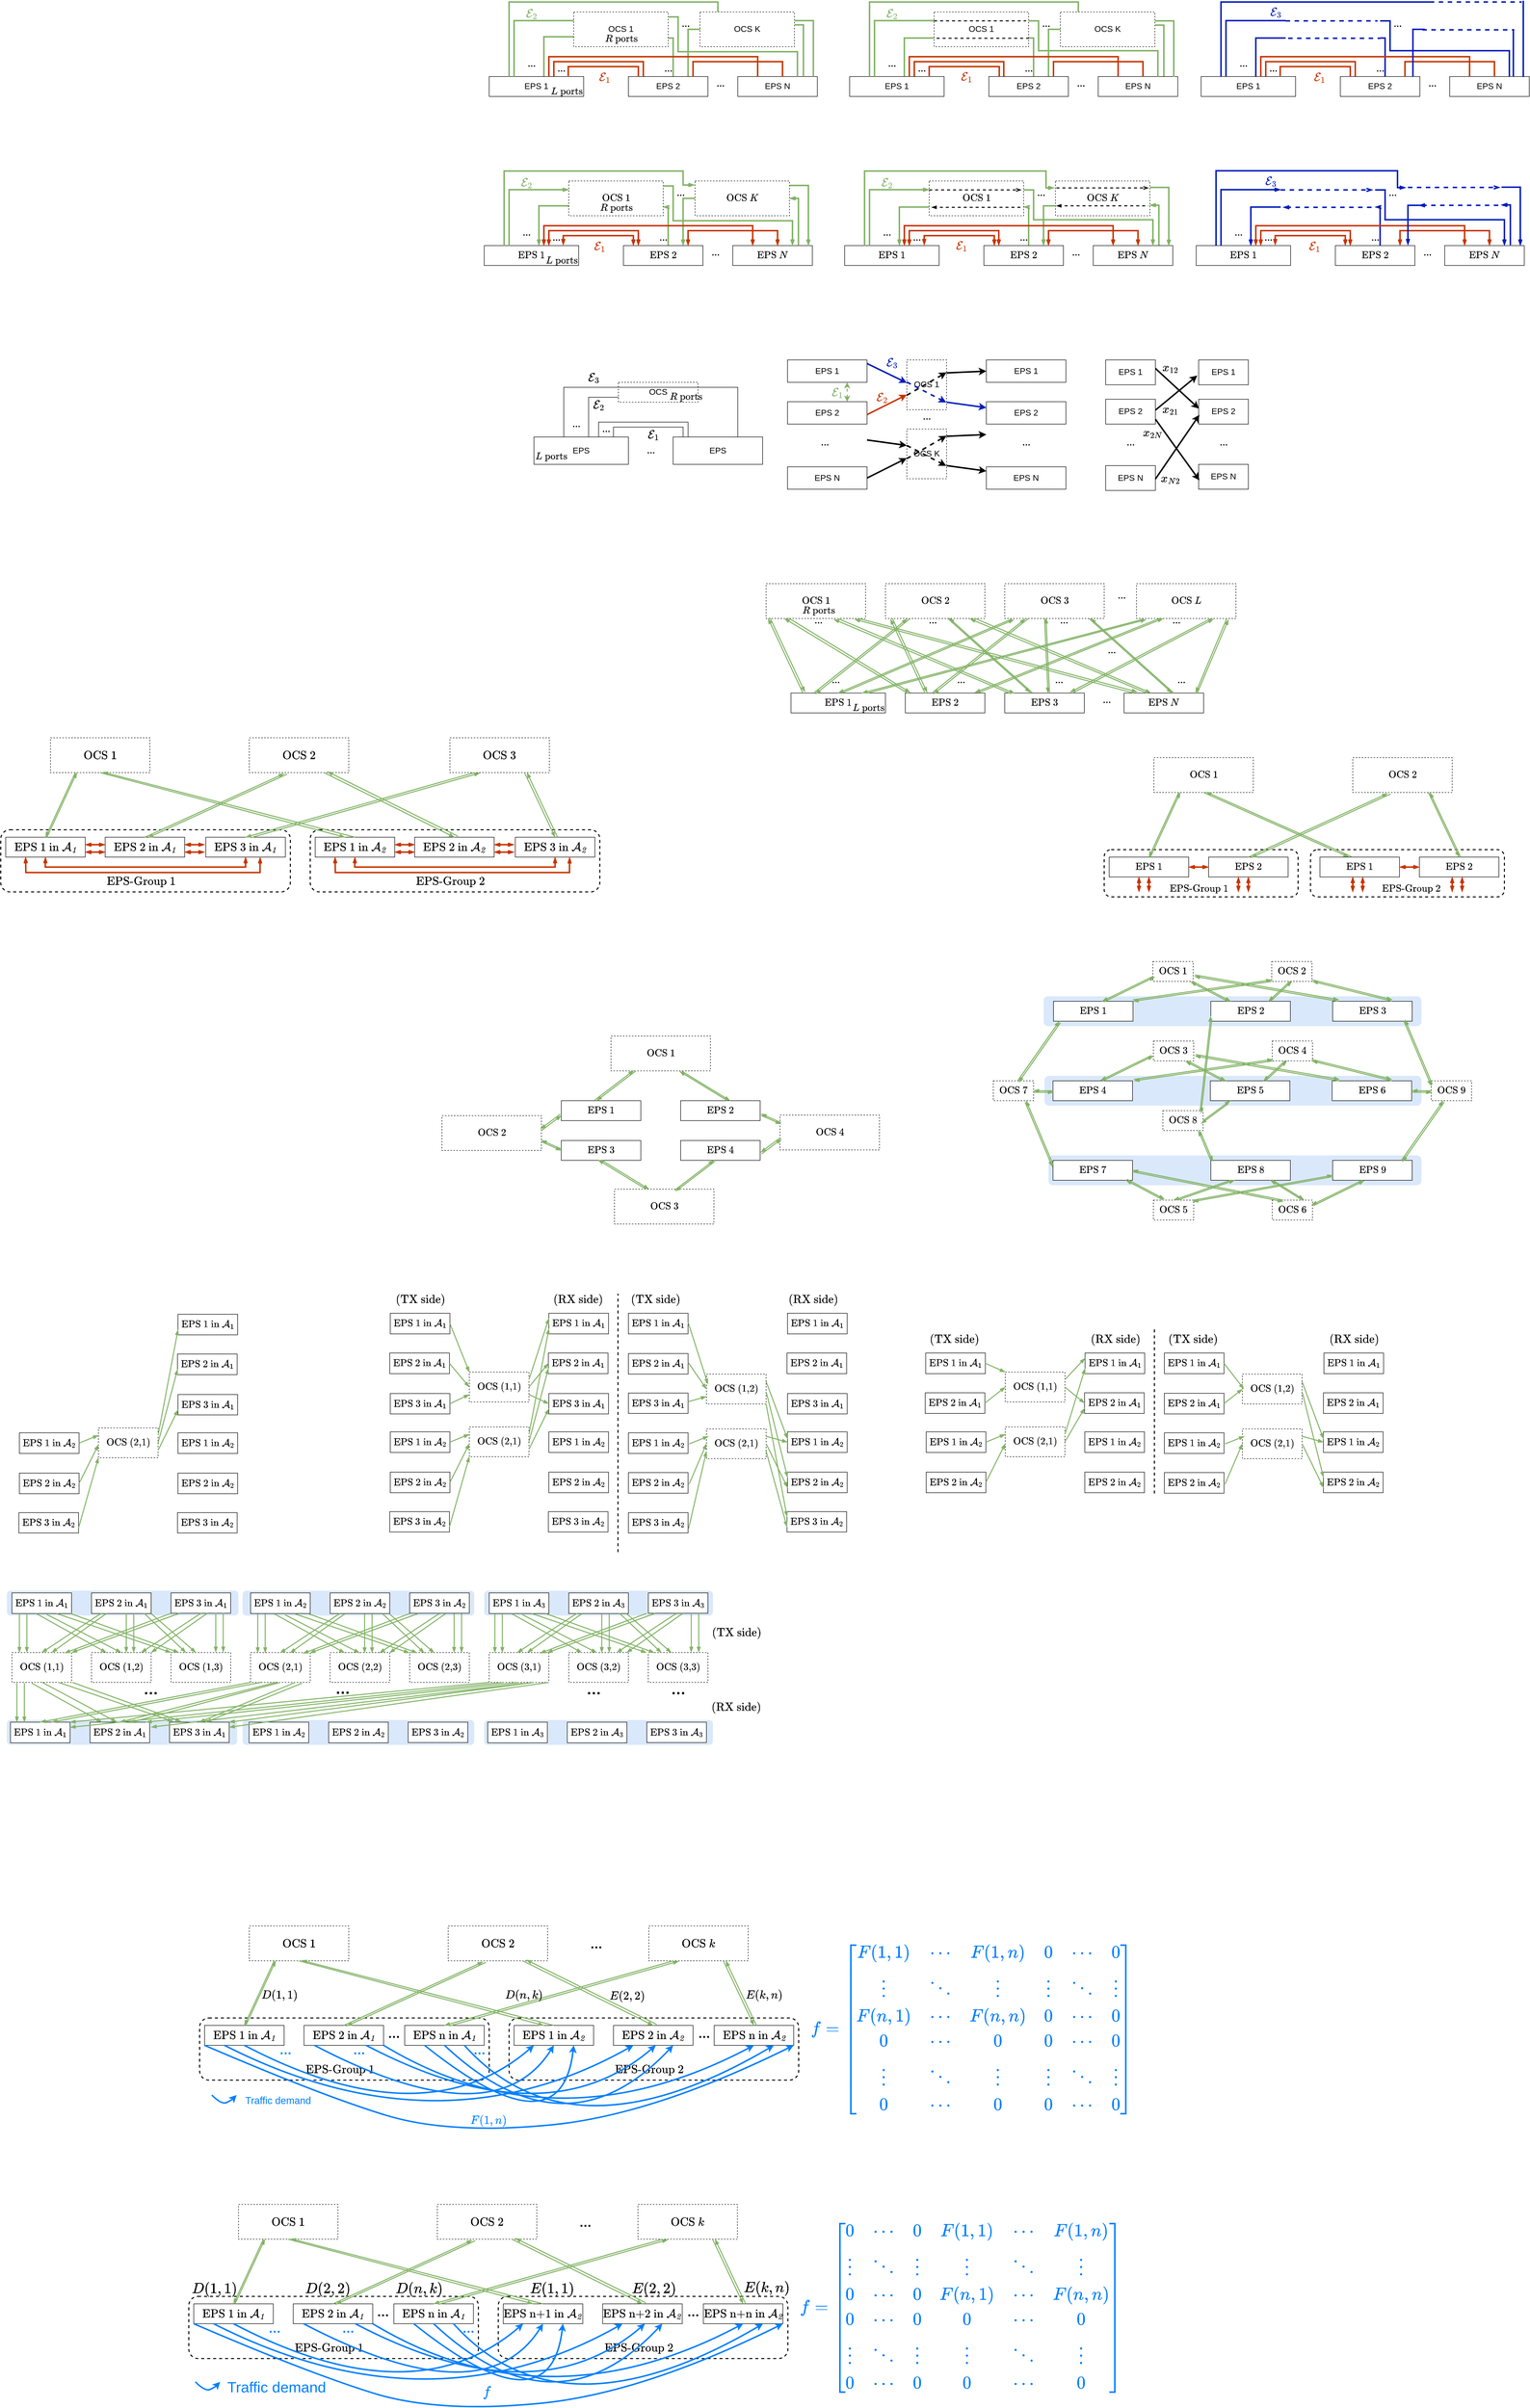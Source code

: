 <mxfile version="13.3.1" type="device"><diagram id="ZszxRvxk-ympc6w_CJFQ" name="第 1 页"><mxGraphModel dx="7961" dy="4160" grid="1" gridSize="10" guides="1" tooltips="1" connect="1" arrows="1" fold="1" page="1" pageScale="1" pageWidth="827" pageHeight="1169" math="1" shadow="0"><root><mxCell id="0"/><mxCell id="1" parent="0"/><mxCell id="EByI1p3mYJPBEnf4Fpho-167" value="" style="rounded=1;whiteSpace=wrap;html=1;strokeWidth=2;dashed=1;fillColor=#dae8fc;strokeColor=none;" parent="1" vertex="1"><mxGeometry x="-610" y="3575.75" width="460" height="50" as="geometry"/></mxCell><mxCell id="EByI1p3mYJPBEnf4Fpho-166" value="" style="rounded=1;whiteSpace=wrap;html=1;strokeWidth=2;dashed=1;fillColor=#dae8fc;strokeColor=none;" parent="1" vertex="1"><mxGeometry x="-610" y="3315.75" width="460" height="50" as="geometry"/></mxCell><mxCell id="EByI1p3mYJPBEnf4Fpho-165" value="" style="rounded=1;whiteSpace=wrap;html=1;strokeWidth=2;dashed=1;fillColor=#dae8fc;strokeColor=none;" parent="1" vertex="1"><mxGeometry x="-1096" y="3575.75" width="466" height="50" as="geometry"/></mxCell><mxCell id="EByI1p3mYJPBEnf4Fpho-164" value="" style="rounded=1;whiteSpace=wrap;html=1;strokeWidth=2;dashed=1;fillColor=#dae8fc;strokeColor=none;" parent="1" vertex="1"><mxGeometry x="-1096" y="3315.75" width="466" height="50" as="geometry"/></mxCell><mxCell id="EByI1p3mYJPBEnf4Fpho-162" value="" style="rounded=1;whiteSpace=wrap;html=1;strokeWidth=2;dashed=1;fillColor=#dae8fc;strokeColor=none;" parent="1" vertex="1"><mxGeometry x="-1570" y="3575.5" width="463" height="50" as="geometry"/></mxCell><mxCell id="EByI1p3mYJPBEnf4Fpho-161" value="" style="rounded=1;whiteSpace=wrap;html=1;strokeWidth=2;dashed=1;fillColor=#dae8fc;strokeColor=none;" parent="1" vertex="1"><mxGeometry x="-1570" y="3315.5" width="465.5" height="50" as="geometry"/></mxCell><mxCell id="1eywVJSDLfpBnKLOl3Xd-180" value="" style="rounded=1;whiteSpace=wrap;html=1;strokeWidth=2;dashed=1;fillColor=#dae8fc;strokeColor=none;" parent="1" vertex="1"><mxGeometry x="525" y="2440" width="750" height="60" as="geometry"/></mxCell><mxCell id="1eywVJSDLfpBnKLOl3Xd-179" value="" style="rounded=1;whiteSpace=wrap;html=1;strokeWidth=2;dashed=1;fillColor=#dae8fc;strokeColor=none;" parent="1" vertex="1"><mxGeometry x="517" y="2280" width="758" height="60" as="geometry"/></mxCell><mxCell id="1eywVJSDLfpBnKLOl3Xd-177" value="" style="rounded=1;whiteSpace=wrap;html=1;strokeWidth=2;dashed=1;fillColor=#dae8fc;strokeColor=none;" parent="1" vertex="1"><mxGeometry x="515" y="2120" width="760" height="60" as="geometry"/></mxCell><mxCell id="1eywVJSDLfpBnKLOl3Xd-86" value="" style="whiteSpace=wrap;html=1;dashed=1;fontSize=17;strokeWidth=2;gradientColor=none;rounded=1;" parent="1" vertex="1"><mxGeometry x="1052" y="1825" width="390" height="95" as="geometry"/></mxCell><mxCell id="1eywVJSDLfpBnKLOl3Xd-85" value="" style="whiteSpace=wrap;html=1;dashed=1;fontSize=17;strokeWidth=2;gradientColor=none;rounded=1;" parent="1" vertex="1"><mxGeometry x="637" y="1825" width="390" height="95" as="geometry"/></mxCell><mxCell id="22tZc5yrOO7TMLLXUvBc-4" value="" style="edgeStyle=orthogonalEdgeStyle;rounded=0;orthogonalLoop=1;jettySize=auto;html=1;endArrow=none;endFill=0;fontSize=17;strokeWidth=3;strokeColor=#C73500;" parent="1" target="22tZc5yrOO7TMLLXUvBc-2" edge="1"><mxGeometry relative="1" as="geometry"><Array as="points"><mxPoint x="-470" y="240"/><mxPoint x="-290" y="240"/></Array><mxPoint x="-470" y="270" as="sourcePoint"/></mxGeometry></mxCell><mxCell id="22tZc5yrOO7TMLLXUvBc-8" value="" style="edgeStyle=orthogonalEdgeStyle;rounded=0;orthogonalLoop=1;jettySize=auto;html=1;endArrow=none;endFill=0;entryX=0;entryY=0.75;entryDx=0;entryDy=0;fontSize=17;strokeWidth=3;strokeColor=#82B366;" parent="1" source="22tZc5yrOO7TMLLXUvBc-1" target="22tZc5yrOO7TMLLXUvBc-3" edge="1"><mxGeometry relative="1" as="geometry"><mxPoint x="-440" y="170" as="targetPoint"/><Array as="points"><mxPoint x="-490" y="190"/></Array></mxGeometry></mxCell><mxCell id="22tZc5yrOO7TMLLXUvBc-1" value="EPS 1" style="whiteSpace=wrap;html=1;fontSize=17;" parent="1" vertex="1"><mxGeometry x="-600" y="270" width="190" height="40" as="geometry"/></mxCell><mxCell id="2JzhFrGh2KQbZ0lEVP-o-10" value="" style="edgeStyle=orthogonalEdgeStyle;rounded=0;orthogonalLoop=1;jettySize=auto;html=1;fontSize=20;endArrow=none;endFill=0;entryX=0;entryY=0.5;entryDx=0;entryDy=0;strokeWidth=3;strokeColor=#82B366;" parent="1" source="22tZc5yrOO7TMLLXUvBc-2" target="2JzhFrGh2KQbZ0lEVP-o-4" edge="1"><mxGeometry relative="1" as="geometry"><Array as="points"><mxPoint x="-200" y="175"/></Array></mxGeometry></mxCell><mxCell id="2JzhFrGh2KQbZ0lEVP-o-11" value="" style="edgeStyle=orthogonalEdgeStyle;rounded=0;orthogonalLoop=1;jettySize=auto;html=1;endArrow=none;endFill=0;fontSize=20;entryX=1;entryY=0.75;entryDx=0;entryDy=0;strokeWidth=3;strokeColor=#82B366;" parent="1" source="22tZc5yrOO7TMLLXUvBc-2" target="22tZc5yrOO7TMLLXUvBc-3" edge="1"><mxGeometry relative="1" as="geometry"><Array as="points"><mxPoint x="-230" y="193"/></Array></mxGeometry></mxCell><mxCell id="22tZc5yrOO7TMLLXUvBc-2" value="EPS 2" style="whiteSpace=wrap;html=1;fontSize=17;" parent="1" vertex="1"><mxGeometry x="-320" y="270" width="160" height="40" as="geometry"/></mxCell><mxCell id="22tZc5yrOO7TMLLXUvBc-3" value="OCS 1" style="whiteSpace=wrap;html=1;dashed=1;fontSize=17;" parent="1" vertex="1"><mxGeometry x="-430" y="140" width="190" height="70" as="geometry"/></mxCell><mxCell id="22tZc5yrOO7TMLLXUvBc-9" value="&lt;div style=&quot;font-size: 20px&quot;&gt;$$\mathcal{E}_2$$&lt;/div&gt;" style="text;html=1;align=center;verticalAlign=middle;resizable=0;points=[];autosize=1;strokeColor=none;fontSize=20;fontColor=#82B366;" parent="1" vertex="1"><mxGeometry x="-605" y="128" width="180" height="30" as="geometry"/></mxCell><mxCell id="22tZc5yrOO7TMLLXUvBc-13" value="$$L \text{ ports}$$" style="text;html=1;align=center;verticalAlign=middle;resizable=0;points=[];autosize=1;strokeColor=none;fontSize=17;" parent="1" vertex="1"><mxGeometry x="-519" y="286" width="150" height="30" as="geometry"/></mxCell><mxCell id="22tZc5yrOO7TMLLXUvBc-14" value="$$R \text{ ports}$$" style="text;html=1;align=center;verticalAlign=middle;resizable=0;points=[];autosize=1;strokeColor=none;fontSize=17;" parent="1" vertex="1"><mxGeometry x="-415" y="180" width="160" height="30" as="geometry"/></mxCell><mxCell id="22tZc5yrOO7TMLLXUvBc-15" value="EPS N" style="whiteSpace=wrap;html=1;fontSize=17;" parent="1" vertex="1"><mxGeometry x="-100" y="270" width="160" height="40" as="geometry"/></mxCell><mxCell id="22tZc5yrOO7TMLLXUvBc-24" value="OCS 1" style="whiteSpace=wrap;html=1;dashed=1;fontSize=17;" parent="1" vertex="1"><mxGeometry x="240" y="840" width="80" height="100" as="geometry"/></mxCell><mxCell id="sPZq-aTQ5KOfBbnGF4KN-2" value="&lt;b style=&quot;font-size: 17px;&quot;&gt;…&lt;/b&gt;" style="text;html=1;align=center;verticalAlign=middle;resizable=0;points=[];autosize=1;fontSize=17;" parent="1" vertex="1"><mxGeometry x="-220" y="150" width="30" height="30" as="geometry"/></mxCell><mxCell id="sPZq-aTQ5KOfBbnGF4KN-3" value="&lt;b style=&quot;font-size: 17px;&quot;&gt;…&lt;/b&gt;" style="text;html=1;align=center;verticalAlign=middle;resizable=0;points=[];autosize=1;fontSize=17;" parent="1" vertex="1"><mxGeometry x="-150" y="270" width="30" height="30" as="geometry"/></mxCell><mxCell id="sPZq-aTQ5KOfBbnGF4KN-4" value="&lt;b style=&quot;font-size: 17px;&quot;&gt;…&lt;/b&gt;" style="text;html=1;align=center;verticalAlign=middle;resizable=0;points=[];autosize=1;fontSize=17;" parent="1" vertex="1"><mxGeometry x="-530" y="230" width="30" height="30" as="geometry"/></mxCell><mxCell id="sPZq-aTQ5KOfBbnGF4KN-5" value="&lt;b style=&quot;font-size: 17px;&quot;&gt;…&lt;/b&gt;" style="text;html=1;align=center;verticalAlign=middle;resizable=0;points=[];autosize=1;fontSize=17;" parent="1" vertex="1"><mxGeometry x="-470" y="240" width="30" height="30" as="geometry"/></mxCell><mxCell id="CjP0bnYi3ANLeaxM0FV5-12" value="" style="rounded=0;orthogonalLoop=1;jettySize=auto;html=1;exitX=1;exitY=0.25;exitDx=0;exitDy=0;fillColor=#0050ef;strokeColor=#001DBC;strokeWidth=3;" parent="1" edge="1"><mxGeometry relative="1" as="geometry"><mxPoint x="160" y="847.25" as="sourcePoint"/><mxPoint x="240" y="886" as="targetPoint"/></mxGeometry></mxCell><mxCell id="CjP0bnYi3ANLeaxM0FV5-1" value="EPS 1" style="whiteSpace=wrap;html=1;fontSize=17;" parent="1" vertex="1"><mxGeometry y="840" width="160" height="45" as="geometry"/></mxCell><mxCell id="CjP0bnYi3ANLeaxM0FV5-34" value="" style="edgeStyle=none;rounded=0;orthogonalLoop=1;jettySize=auto;html=1;dashed=1;strokeWidth=2;fontSize=20;fontColor=#C73500;fillColor=#d5e8d4;strokeColor=#82b366;startArrow=classic;startFill=1;" parent="1" edge="1"><mxGeometry relative="1" as="geometry"><mxPoint x="120" y="924" as="sourcePoint"/><mxPoint x="120" y="885" as="targetPoint"/></mxGeometry></mxCell><mxCell id="CjP0bnYi3ANLeaxM0FV5-3" value="EPS 2" style="whiteSpace=wrap;html=1;fontSize=17;" parent="1" vertex="1"><mxGeometry y="924" width="160" height="45" as="geometry"/></mxCell><mxCell id="CjP0bnYi3ANLeaxM0FV5-4" value="EPS 1" style="whiteSpace=wrap;html=1;fontSize=17;" parent="1" vertex="1"><mxGeometry x="400" y="840" width="160" height="45" as="geometry"/></mxCell><mxCell id="CjP0bnYi3ANLeaxM0FV5-5" value="EPS 2" style="whiteSpace=wrap;html=1;fontSize=17;" parent="1" vertex="1"><mxGeometry x="400" y="924" width="160" height="45" as="geometry"/></mxCell><mxCell id="CjP0bnYi3ANLeaxM0FV5-6" value="EPS N" style="whiteSpace=wrap;html=1;fontSize=17;" parent="1" vertex="1"><mxGeometry y="1055" width="160" height="45" as="geometry"/></mxCell><mxCell id="CjP0bnYi3ANLeaxM0FV5-7" value="OCS K" style="whiteSpace=wrap;html=1;dashed=1;fontSize=17;" parent="1" vertex="1"><mxGeometry x="240" y="979" width="80" height="100" as="geometry"/></mxCell><mxCell id="CjP0bnYi3ANLeaxM0FV5-8" value="EPS N" style="whiteSpace=wrap;html=1;fontSize=17;" parent="1" vertex="1"><mxGeometry x="400" y="1055" width="160" height="45" as="geometry"/></mxCell><mxCell id="CjP0bnYi3ANLeaxM0FV5-9" value="&lt;b style=&quot;font-size: 17px;&quot;&gt;…&lt;/b&gt;" style="text;html=1;align=center;verticalAlign=middle;resizable=0;points=[];autosize=1;fontSize=17;" parent="1" vertex="1"><mxGeometry x="265" y="940" width="30" height="30" as="geometry"/></mxCell><mxCell id="CjP0bnYi3ANLeaxM0FV5-10" value="&lt;b style=&quot;font-size: 17px;&quot;&gt;…&lt;/b&gt;" style="text;html=1;align=center;verticalAlign=middle;resizable=0;points=[];autosize=1;fontSize=17;" parent="1" vertex="1"><mxGeometry x="60" y="992" width="30" height="30" as="geometry"/></mxCell><mxCell id="CjP0bnYi3ANLeaxM0FV5-11" value="&lt;b style=&quot;font-size: 17px;&quot;&gt;…&lt;/b&gt;" style="text;html=1;align=center;verticalAlign=middle;resizable=0;points=[];autosize=1;fontSize=17;" parent="1" vertex="1"><mxGeometry x="465" y="992" width="30" height="30" as="geometry"/></mxCell><mxCell id="CjP0bnYi3ANLeaxM0FV5-13" value="" style="rounded=0;orthogonalLoop=1;jettySize=auto;html=1;fillColor=#0050ef;strokeColor=#001DBC;strokeWidth=3;" parent="1" edge="1"><mxGeometry relative="1" as="geometry"><mxPoint x="320" y="925" as="sourcePoint"/><mxPoint x="400" y="936" as="targetPoint"/></mxGeometry></mxCell><mxCell id="CjP0bnYi3ANLeaxM0FV5-14" value="" style="rounded=0;orthogonalLoop=1;jettySize=auto;html=1;entryX=0.992;entryY=0.855;entryDx=0;entryDy=0;entryPerimeter=0;dashed=1;fillColor=#0050ef;strokeColor=#001DBC;strokeWidth=3;" parent="1" target="22tZc5yrOO7TMLLXUvBc-24" edge="1"><mxGeometry relative="1" as="geometry"><mxPoint x="240" y="884.5" as="sourcePoint"/><mxPoint x="320" y="895.5" as="targetPoint"/></mxGeometry></mxCell><mxCell id="CjP0bnYi3ANLeaxM0FV5-15" value="" style="rounded=0;orthogonalLoop=1;jettySize=auto;html=1;strokeWidth=3;fillColor=#fa6800;strokeColor=#C73500;" parent="1" target="22tZc5yrOO7TMLLXUvBc-24" edge="1"><mxGeometry relative="1" as="geometry"><mxPoint x="160" y="950" as="sourcePoint"/><mxPoint x="240" y="961" as="targetPoint"/></mxGeometry></mxCell><mxCell id="CjP0bnYi3ANLeaxM0FV5-16" value="" style="rounded=0;orthogonalLoop=1;jettySize=auto;html=1;entryX=1;entryY=0.25;entryDx=0;entryDy=0;dashed=1;strokeWidth=3;" parent="1" target="22tZc5yrOO7TMLLXUvBc-24" edge="1"><mxGeometry relative="1" as="geometry"><mxPoint x="240" y="911" as="sourcePoint"/><mxPoint x="320" y="922" as="targetPoint"/></mxGeometry></mxCell><mxCell id="CjP0bnYi3ANLeaxM0FV5-17" value="" style="rounded=0;orthogonalLoop=1;jettySize=auto;html=1;entryX=0;entryY=0.5;entryDx=0;entryDy=0;strokeWidth=3;" parent="1" target="CjP0bnYi3ANLeaxM0FV5-4" edge="1"><mxGeometry relative="1" as="geometry"><mxPoint x="320" y="866" as="sourcePoint"/><mxPoint x="400" y="820" as="targetPoint"/></mxGeometry></mxCell><mxCell id="CjP0bnYi3ANLeaxM0FV5-18" value="" style="rounded=0;orthogonalLoop=1;jettySize=auto;html=1;strokeWidth=3;" parent="1" edge="1"><mxGeometry relative="1" as="geometry"><mxPoint x="160" y="1001" as="sourcePoint"/><mxPoint x="240" y="1012" as="targetPoint"/></mxGeometry></mxCell><mxCell id="CjP0bnYi3ANLeaxM0FV5-19" value="" style="rounded=0;orthogonalLoop=1;jettySize=auto;html=1;strokeWidth=3;" parent="1" edge="1"><mxGeometry relative="1" as="geometry"><mxPoint x="320" y="1052.5" as="sourcePoint"/><mxPoint x="400" y="1063.5" as="targetPoint"/></mxGeometry></mxCell><mxCell id="CjP0bnYi3ANLeaxM0FV5-20" value="" style="rounded=0;orthogonalLoop=1;jettySize=auto;html=1;entryX=0.992;entryY=0.855;entryDx=0;entryDy=0;entryPerimeter=0;dashed=1;strokeWidth=3;" parent="1" edge="1"><mxGeometry relative="1" as="geometry"><mxPoint x="240" y="1012" as="sourcePoint"/><mxPoint x="319.36" y="1053.0" as="targetPoint"/></mxGeometry></mxCell><mxCell id="CjP0bnYi3ANLeaxM0FV5-21" value="" style="rounded=0;orthogonalLoop=1;jettySize=auto;html=1;strokeWidth=3;" parent="1" edge="1"><mxGeometry relative="1" as="geometry"><mxPoint x="160" y="1077.5" as="sourcePoint"/><mxPoint x="240" y="1037.5" as="targetPoint"/></mxGeometry></mxCell><mxCell id="CjP0bnYi3ANLeaxM0FV5-22" value="" style="rounded=0;orthogonalLoop=1;jettySize=auto;html=1;entryX=1;entryY=0.25;entryDx=0;entryDy=0;dashed=1;strokeWidth=3;" parent="1" edge="1"><mxGeometry relative="1" as="geometry"><mxPoint x="240" y="1038.5" as="sourcePoint"/><mxPoint x="320" y="992.5" as="targetPoint"/></mxGeometry></mxCell><mxCell id="CjP0bnYi3ANLeaxM0FV5-23" value="" style="rounded=0;orthogonalLoop=1;jettySize=auto;html=1;entryX=0;entryY=0.5;entryDx=0;entryDy=0;strokeWidth=3;" parent="1" edge="1"><mxGeometry relative="1" as="geometry"><mxPoint x="320" y="993.5" as="sourcePoint"/><mxPoint x="400" y="990" as="targetPoint"/></mxGeometry></mxCell><mxCell id="CjP0bnYi3ANLeaxM0FV5-31" value="&lt;div style=&quot;font-size: 20px;&quot;&gt;$$\mathcal{E}_3$$&lt;/div&gt;" style="text;html=1;align=center;verticalAlign=middle;resizable=0;points=[];autosize=1;strokeColor=none;fontSize=20;fontColor=#001DBC;" parent="1" vertex="1"><mxGeometry x="120" y="830" width="180" height="30" as="geometry"/></mxCell><mxCell id="CjP0bnYi3ANLeaxM0FV5-33" value="&lt;div style=&quot;font-size: 20px&quot;&gt;$$\mathcal{E}_2$$&lt;/div&gt;" style="text;html=1;align=center;verticalAlign=middle;resizable=0;points=[];autosize=1;strokeColor=none;fontSize=20;fontColor=#C73500;" parent="1" vertex="1"><mxGeometry x="100" y="900" width="180" height="30" as="geometry"/></mxCell><mxCell id="CjP0bnYi3ANLeaxM0FV5-35" value="&lt;div style=&quot;font-size: 20px&quot;&gt;$$\mathcal{E}_1$$&lt;/div&gt;" style="text;html=1;align=center;verticalAlign=middle;resizable=0;points=[];autosize=1;strokeColor=none;fontSize=20;fontColor=#82B366;" parent="1" vertex="1"><mxGeometry x="10" y="890" width="180" height="30" as="geometry"/></mxCell><mxCell id="CjP0bnYi3ANLeaxM0FV5-38" value="" style="edgeStyle=orthogonalEdgeStyle;rounded=0;orthogonalLoop=1;jettySize=auto;html=1;endArrow=none;endFill=0;fontSize=17;" parent="1" target="CjP0bnYi3ANLeaxM0FV5-41" edge="1"><mxGeometry relative="1" as="geometry"><Array as="points"><mxPoint x="-380" y="965"/><mxPoint x="-200" y="965"/></Array><mxPoint x="-380" y="995" as="sourcePoint"/></mxGeometry></mxCell><mxCell id="CjP0bnYi3ANLeaxM0FV5-39" value="" style="edgeStyle=orthogonalEdgeStyle;rounded=0;orthogonalLoop=1;jettySize=auto;html=1;endArrow=none;endFill=0;entryX=0;entryY=0.75;entryDx=0;entryDy=0;fontSize=17;" parent="1" source="CjP0bnYi3ANLeaxM0FV5-40" target="CjP0bnYi3ANLeaxM0FV5-42" edge="1"><mxGeometry relative="1" as="geometry"><mxPoint x="-350" y="895" as="targetPoint"/><Array as="points"><mxPoint x="-400" y="915"/></Array></mxGeometry></mxCell><mxCell id="CjP0bnYi3ANLeaxM0FV5-40" value="EPS" style="whiteSpace=wrap;html=1;fontSize=17;" parent="1" vertex="1"><mxGeometry x="-510" y="995" width="190" height="55" as="geometry"/></mxCell><mxCell id="CjP0bnYi3ANLeaxM0FV5-41" value="EPS" style="whiteSpace=wrap;html=1;fontSize=17;" parent="1" vertex="1"><mxGeometry x="-230" y="995" width="180" height="55" as="geometry"/></mxCell><mxCell id="CjP0bnYi3ANLeaxM0FV5-42" value="OCS" style="whiteSpace=wrap;html=1;dashed=1;fontSize=17;" parent="1" vertex="1"><mxGeometry x="-340" y="885" width="160" height="40" as="geometry"/></mxCell><mxCell id="CjP0bnYi3ANLeaxM0FV5-43" value="" style="edgeStyle=orthogonalEdgeStyle;rounded=0;orthogonalLoop=1;jettySize=auto;html=1;endArrow=none;endFill=0;fontSize=17;" parent="1" edge="1"><mxGeometry relative="1" as="geometry"><mxPoint x="-410" y="995" as="sourcePoint"/><mxPoint x="-160" y="995" as="targetPoint"/><Array as="points"><mxPoint x="-350" y="995"/><mxPoint x="-350" y="975"/><mxPoint x="-210" y="975"/><mxPoint x="-210" y="995"/></Array></mxGeometry></mxCell><mxCell id="CjP0bnYi3ANLeaxM0FV5-44" value="&lt;div style=&quot;font-size: 20px&quot;&gt;$$\mathcal{E}_1$$&lt;/div&gt;" style="text;html=1;align=center;verticalAlign=middle;resizable=0;points=[];autosize=1;strokeColor=none;fontSize=20;" parent="1" vertex="1"><mxGeometry x="-360" y="975" width="180" height="30" as="geometry"/></mxCell><mxCell id="CjP0bnYi3ANLeaxM0FV5-45" value="&lt;div style=&quot;font-size: 20px&quot;&gt;$$\mathcal{E}_2$$&lt;/div&gt;" style="text;html=1;align=center;verticalAlign=middle;resizable=0;points=[];autosize=1;strokeColor=none;fontSize=20;" parent="1" vertex="1"><mxGeometry x="-470" y="915" width="180" height="30" as="geometry"/></mxCell><mxCell id="CjP0bnYi3ANLeaxM0FV5-46" value="" style="edgeStyle=orthogonalEdgeStyle;rounded=0;orthogonalLoop=1;jettySize=auto;html=1;endArrow=none;endFill=0;fontSize=17;" parent="1" edge="1"><mxGeometry relative="1" as="geometry"><mxPoint x="-450" y="995" as="sourcePoint"/><mxPoint x="-100" y="995" as="targetPoint"/><Array as="points"><mxPoint x="-450" y="895"/><mxPoint x="-100" y="895"/><mxPoint x="-100" y="995"/></Array></mxGeometry></mxCell><mxCell id="CjP0bnYi3ANLeaxM0FV5-47" value="$$R \text{ ports}$$" style="text;html=1;align=center;verticalAlign=middle;resizable=0;points=[];autosize=1;strokeColor=none;fontSize=17;" parent="1" vertex="1"><mxGeometry x="-285" y="900" width="160" height="30" as="geometry"/></mxCell><mxCell id="CjP0bnYi3ANLeaxM0FV5-48" value="&lt;b style=&quot;font-size: 17px;&quot;&gt;…&lt;/b&gt;" style="text;html=1;align=center;verticalAlign=middle;resizable=0;points=[];autosize=1;fontSize=17;" parent="1" vertex="1"><mxGeometry x="-440" y="955" width="30" height="30" as="geometry"/></mxCell><mxCell id="CjP0bnYi3ANLeaxM0FV5-49" value="&lt;b style=&quot;font-size: 17px;&quot;&gt;…&lt;/b&gt;" style="text;html=1;align=center;verticalAlign=middle;resizable=0;points=[];autosize=1;fontSize=17;" parent="1" vertex="1"><mxGeometry x="-380" y="965" width="30" height="30" as="geometry"/></mxCell><mxCell id="CjP0bnYi3ANLeaxM0FV5-50" value="$$L \text{ ports}$$" style="text;html=1;align=center;verticalAlign=middle;resizable=0;points=[];autosize=1;strokeColor=none;fontSize=17;" parent="1" vertex="1"><mxGeometry x="-550" y="1020" width="150" height="30" as="geometry"/></mxCell><mxCell id="CjP0bnYi3ANLeaxM0FV5-51" value="&lt;div style=&quot;font-size: 20px;&quot;&gt;$$\mathcal{E}_3$$&lt;/div&gt;" style="text;html=1;align=center;verticalAlign=middle;resizable=0;points=[];autosize=1;strokeColor=none;fontSize=20;" parent="1" vertex="1"><mxGeometry x="-480" y="860" width="180" height="30" as="geometry"/></mxCell><mxCell id="CjP0bnYi3ANLeaxM0FV5-52" value="EPS 1" style="whiteSpace=wrap;html=1;fontSize=17;" parent="1" vertex="1"><mxGeometry x="640" y="840" width="100" height="50" as="geometry"/></mxCell><mxCell id="CjP0bnYi3ANLeaxM0FV5-53" value="EPS 1" style="whiteSpace=wrap;html=1;fontSize=17;" parent="1" vertex="1"><mxGeometry x="827" y="840" width="100" height="50" as="geometry"/></mxCell><mxCell id="CjP0bnYi3ANLeaxM0FV5-54" value="EPS 2" style="whiteSpace=wrap;html=1;fontSize=17;" parent="1" vertex="1"><mxGeometry x="640" y="919" width="100" height="50" as="geometry"/></mxCell><mxCell id="CjP0bnYi3ANLeaxM0FV5-55" value="EPS N" style="whiteSpace=wrap;html=1;fontSize=17;" parent="1" vertex="1"><mxGeometry x="640" y="1052.5" width="100" height="50" as="geometry"/></mxCell><mxCell id="CjP0bnYi3ANLeaxM0FV5-56" value="EPS N" style="whiteSpace=wrap;html=1;fontSize=17;" parent="1" vertex="1"><mxGeometry x="827" y="1050" width="100" height="50" as="geometry"/></mxCell><mxCell id="CjP0bnYi3ANLeaxM0FV5-57" value="EPS 2" style="whiteSpace=wrap;html=1;fontSize=17;" parent="1" vertex="1"><mxGeometry x="827" y="919" width="100" height="50" as="geometry"/></mxCell><mxCell id="CjP0bnYi3ANLeaxM0FV5-58" value="" style="rounded=0;orthogonalLoop=1;jettySize=auto;html=1;strokeWidth=3;entryX=0.007;entryY=0.38;entryDx=0;entryDy=0;entryPerimeter=0;" parent="1" target="CjP0bnYi3ANLeaxM0FV5-57" edge="1"><mxGeometry relative="1" as="geometry"><mxPoint x="740" y="857" as="sourcePoint"/><mxPoint x="820" y="868" as="targetPoint"/></mxGeometry></mxCell><mxCell id="CjP0bnYi3ANLeaxM0FV5-59" value="" style="rounded=0;orthogonalLoop=1;jettySize=auto;html=1;strokeWidth=3;entryX=-0.027;entryY=0.627;entryDx=0;entryDy=0;entryPerimeter=0;" parent="1" target="CjP0bnYi3ANLeaxM0FV5-53" edge="1"><mxGeometry relative="1" as="geometry"><mxPoint x="740" y="941" as="sourcePoint"/><mxPoint x="827.7" y="1022.0" as="targetPoint"/></mxGeometry></mxCell><mxCell id="CjP0bnYi3ANLeaxM0FV5-60" value="" style="rounded=0;orthogonalLoop=1;jettySize=auto;html=1;strokeWidth=3;entryX=0.015;entryY=0.63;entryDx=0;entryDy=0;entryPerimeter=0;" parent="1" target="CjP0bnYi3ANLeaxM0FV5-57" edge="1"><mxGeometry relative="1" as="geometry"><mxPoint x="740" y="1079.65" as="sourcePoint"/><mxPoint x="824.3" y="1010.0" as="targetPoint"/></mxGeometry></mxCell><mxCell id="CjP0bnYi3ANLeaxM0FV5-61" value="" style="rounded=0;orthogonalLoop=1;jettySize=auto;html=1;strokeWidth=3;entryX=0.015;entryY=0.643;entryDx=0;entryDy=0;entryPerimeter=0;" parent="1" target="CjP0bnYi3ANLeaxM0FV5-56" edge="1"><mxGeometry relative="1" as="geometry"><mxPoint x="740" y="959.15" as="sourcePoint"/><mxPoint x="828.5" y="830.0" as="targetPoint"/></mxGeometry></mxCell><mxCell id="CjP0bnYi3ANLeaxM0FV5-62" value="&lt;b style=&quot;font-size: 17px;&quot;&gt;…&lt;/b&gt;" style="text;html=1;align=center;verticalAlign=middle;resizable=0;points=[];autosize=1;fontSize=17;" parent="1" vertex="1"><mxGeometry x="675" y="992" width="30" height="30" as="geometry"/></mxCell><mxCell id="CjP0bnYi3ANLeaxM0FV5-63" value="&lt;b style=&quot;font-size: 17px;&quot;&gt;…&lt;/b&gt;" style="text;html=1;align=center;verticalAlign=middle;resizable=0;points=[];autosize=1;fontSize=17;" parent="1" vertex="1"><mxGeometry x="862" y="992" width="30" height="30" as="geometry"/></mxCell><mxCell id="CjP0bnYi3ANLeaxM0FV5-64" value="&lt;div style=&quot;font-size: 20px&quot;&gt;$$x_{12}$$&lt;/div&gt;" style="text;html=1;align=center;verticalAlign=middle;resizable=0;points=[];autosize=1;strokeColor=none;fontSize=20;" parent="1" vertex="1"><mxGeometry x="710" y="840" width="120" height="30" as="geometry"/></mxCell><mxCell id="CjP0bnYi3ANLeaxM0FV5-65" value="&lt;div style=&quot;font-size: 20px&quot;&gt;$$x_{21}$$&lt;/div&gt;" style="text;html=1;align=center;verticalAlign=middle;resizable=0;points=[];autosize=1;strokeColor=none;fontSize=20;" parent="1" vertex="1"><mxGeometry x="710" y="924" width="120" height="30" as="geometry"/></mxCell><mxCell id="CjP0bnYi3ANLeaxM0FV5-66" value="&lt;div style=&quot;font-size: 20px&quot;&gt;$$x_{2N}$$&lt;/div&gt;" style="text;html=1;align=center;verticalAlign=middle;resizable=0;points=[];autosize=1;strokeColor=none;fontSize=20;" parent="1" vertex="1"><mxGeometry x="674" y="971" width="120" height="30" as="geometry"/></mxCell><mxCell id="CjP0bnYi3ANLeaxM0FV5-67" value="&lt;div style=&quot;font-size: 20px&quot;&gt;$$x_{N2}$$&lt;/div&gt;" style="text;html=1;align=center;verticalAlign=middle;resizable=0;points=[];autosize=1;strokeColor=none;fontSize=20;" parent="1" vertex="1"><mxGeometry x="710" y="1062.5" width="120" height="30" as="geometry"/></mxCell><mxCell id="Wc0SKQeFjjWQidoyYaMw-1" value="&lt;b style=&quot;font-size: 17px;&quot;&gt;…&lt;/b&gt;" style="text;html=1;align=center;verticalAlign=middle;resizable=0;points=[];autosize=1;fontSize=17;" parent="1" vertex="1"><mxGeometry x="-290" y="1007.5" width="30" height="30" as="geometry"/></mxCell><mxCell id="2JzhFrGh2KQbZ0lEVP-o-3" value="" style="edgeStyle=orthogonalEdgeStyle;rounded=0;orthogonalLoop=1;jettySize=auto;html=1;endArrow=none;endFill=0;entryX=0;entryY=0.25;entryDx=0;entryDy=0;fontSize=17;strokeWidth=3;strokeColor=#82B366;" parent="1" target="22tZc5yrOO7TMLLXUvBc-3" edge="1"><mxGeometry relative="1" as="geometry"><mxPoint x="-490" y="190" as="targetPoint"/><Array as="points"><mxPoint x="-550" y="158"/></Array><mxPoint x="-550" y="270" as="sourcePoint"/></mxGeometry></mxCell><mxCell id="2JzhFrGh2KQbZ0lEVP-o-4" value="OCS K" style="whiteSpace=wrap;html=1;dashed=1;fontSize=17;" parent="1" vertex="1"><mxGeometry x="-176" y="140" width="190" height="70" as="geometry"/></mxCell><mxCell id="2JzhFrGh2KQbZ0lEVP-o-5" value="" style="edgeStyle=orthogonalEdgeStyle;rounded=0;orthogonalLoop=1;jettySize=auto;html=1;endArrow=none;endFill=0;fontSize=17;entryX=0.25;entryY=0;entryDx=0;entryDy=0;strokeWidth=3;strokeColor=#C73500;" parent="1" target="22tZc5yrOO7TMLLXUvBc-15" edge="1"><mxGeometry relative="1" as="geometry"><Array as="points"><mxPoint x="-480" y="230"/><mxPoint x="-60" y="230"/></Array><mxPoint x="-480" y="270" as="sourcePoint"/><mxPoint x="-300" y="270" as="targetPoint"/></mxGeometry></mxCell><mxCell id="2JzhFrGh2KQbZ0lEVP-o-6" value="" style="edgeStyle=orthogonalEdgeStyle;rounded=0;orthogonalLoop=1;jettySize=auto;html=1;endArrow=none;endFill=0;fontSize=17;strokeWidth=3;strokeColor=#82B366;" parent="1" edge="1"><mxGeometry relative="1" as="geometry"><Array as="points"><mxPoint x="-560" y="120"/><mxPoint x="-140" y="120"/></Array><mxPoint x="-560" y="270" as="sourcePoint"/><mxPoint x="-140" y="140" as="targetPoint"/></mxGeometry></mxCell><mxCell id="2JzhFrGh2KQbZ0lEVP-o-7" value="" style="edgeStyle=orthogonalEdgeStyle;rounded=0;orthogonalLoop=1;jettySize=auto;html=1;endArrow=none;endFill=0;fontSize=17;strokeWidth=3;strokeColor=#C73500;" parent="1" edge="1"><mxGeometry relative="1" as="geometry"><Array as="points"><mxPoint x="-190" y="240"/><mxPoint x="-10" y="240"/></Array><mxPoint x="-190" y="270" as="sourcePoint"/><mxPoint x="-10" y="270" as="targetPoint"/></mxGeometry></mxCell><mxCell id="2JzhFrGh2KQbZ0lEVP-o-9" value="&lt;b style=&quot;font-size: 17px;&quot;&gt;…&lt;/b&gt;" style="text;html=1;align=center;verticalAlign=middle;resizable=0;points=[];autosize=1;fontSize=17;" parent="1" vertex="1"><mxGeometry x="-255" y="240" width="30" height="30" as="geometry"/></mxCell><mxCell id="2JzhFrGh2KQbZ0lEVP-o-12" value="" style="edgeStyle=orthogonalEdgeStyle;rounded=0;orthogonalLoop=1;jettySize=auto;html=1;endArrow=none;endFill=0;fontSize=17;strokeWidth=3;strokeColor=#82B366;" parent="1" edge="1"><mxGeometry relative="1" as="geometry"><Array as="points"><mxPoint x="-220" y="150"/><mxPoint x="-220" y="220"/><mxPoint x="20" y="220"/><mxPoint x="20" y="270"/></Array><mxPoint x="-240" y="150" as="sourcePoint"/><mxPoint x="20" y="270" as="targetPoint"/></mxGeometry></mxCell><mxCell id="2JzhFrGh2KQbZ0lEVP-o-15" value="" style="edgeStyle=orthogonalEdgeStyle;rounded=0;orthogonalLoop=1;jettySize=auto;html=1;endArrow=none;endFill=0;fontSize=17;strokeWidth=3;strokeColor=#C73500;" parent="1" target="2JzhFrGh2KQbZ0lEVP-o-20" edge="1"><mxGeometry relative="1" as="geometry"><Array as="points"><mxPoint x="255" y="240"/><mxPoint x="435" y="240"/></Array><mxPoint x="255" y="270" as="sourcePoint"/></mxGeometry></mxCell><mxCell id="2JzhFrGh2KQbZ0lEVP-o-16" value="" style="edgeStyle=orthogonalEdgeStyle;rounded=0;orthogonalLoop=1;jettySize=auto;html=1;endArrow=none;endFill=0;entryX=0;entryY=0.75;entryDx=0;entryDy=0;fontSize=17;strokeColor=#82B366;strokeWidth=3;" parent="1" source="2JzhFrGh2KQbZ0lEVP-o-17" target="2JzhFrGh2KQbZ0lEVP-o-21" edge="1"><mxGeometry relative="1" as="geometry"><mxPoint x="285" y="170" as="targetPoint"/><Array as="points"><mxPoint x="235" y="193"/></Array></mxGeometry></mxCell><mxCell id="2JzhFrGh2KQbZ0lEVP-o-17" value="EPS 1" style="whiteSpace=wrap;html=1;fontSize=17;" parent="1" vertex="1"><mxGeometry x="125" y="270" width="190" height="40" as="geometry"/></mxCell><mxCell id="2JzhFrGh2KQbZ0lEVP-o-18" value="" style="edgeStyle=orthogonalEdgeStyle;rounded=0;orthogonalLoop=1;jettySize=auto;html=1;fontSize=20;endArrow=none;endFill=0;entryX=0;entryY=0.5;entryDx=0;entryDy=0;strokeWidth=3;strokeColor=#82B366;" parent="1" source="2JzhFrGh2KQbZ0lEVP-o-20" target="2JzhFrGh2KQbZ0lEVP-o-33" edge="1"><mxGeometry relative="1" as="geometry"><Array as="points"><mxPoint x="525" y="175"/></Array></mxGeometry></mxCell><mxCell id="2JzhFrGh2KQbZ0lEVP-o-19" value="" style="edgeStyle=orthogonalEdgeStyle;rounded=0;orthogonalLoop=1;jettySize=auto;html=1;endArrow=none;endFill=0;fontSize=20;entryX=1;entryY=0.75;entryDx=0;entryDy=0;strokeColor=#82B366;strokeWidth=3;" parent="1" source="2JzhFrGh2KQbZ0lEVP-o-20" target="2JzhFrGh2KQbZ0lEVP-o-21" edge="1"><mxGeometry relative="1" as="geometry"><Array as="points"><mxPoint x="495" y="193"/></Array></mxGeometry></mxCell><mxCell id="2JzhFrGh2KQbZ0lEVP-o-20" value="EPS 2" style="whiteSpace=wrap;html=1;fontSize=17;" parent="1" vertex="1"><mxGeometry x="405" y="270" width="160" height="40" as="geometry"/></mxCell><mxCell id="2JzhFrGh2KQbZ0lEVP-o-21" value="OCS 1" style="whiteSpace=wrap;html=1;dashed=1;fontSize=17;" parent="1" vertex="1"><mxGeometry x="295" y="140" width="190" height="70" as="geometry"/></mxCell><mxCell id="2JzhFrGh2KQbZ0lEVP-o-24" value="&lt;div style=&quot;font-size: 20px&quot;&gt;$$\mathcal{E}_2$$&lt;/div&gt;" style="text;html=1;align=center;verticalAlign=middle;resizable=0;points=[];autosize=1;strokeColor=none;fontSize=20;fontColor=#82B366;" parent="1" vertex="1"><mxGeometry x="120" y="128" width="180" height="30" as="geometry"/></mxCell><mxCell id="2JzhFrGh2KQbZ0lEVP-o-27" value="EPS N" style="whiteSpace=wrap;html=1;fontSize=17;" parent="1" vertex="1"><mxGeometry x="625" y="270" width="160" height="40" as="geometry"/></mxCell><mxCell id="2JzhFrGh2KQbZ0lEVP-o-28" value="&lt;b style=&quot;font-size: 17px;&quot;&gt;…&lt;/b&gt;" style="text;html=1;align=center;verticalAlign=middle;resizable=0;points=[];autosize=1;fontSize=17;" parent="1" vertex="1"><mxGeometry x="505" y="150" width="30" height="30" as="geometry"/></mxCell><mxCell id="2JzhFrGh2KQbZ0lEVP-o-29" value="&lt;b style=&quot;font-size: 17px;&quot;&gt;…&lt;/b&gt;" style="text;html=1;align=center;verticalAlign=middle;resizable=0;points=[];autosize=1;fontSize=17;" parent="1" vertex="1"><mxGeometry x="575" y="270" width="30" height="30" as="geometry"/></mxCell><mxCell id="2JzhFrGh2KQbZ0lEVP-o-30" value="&lt;b style=&quot;font-size: 17px;&quot;&gt;…&lt;/b&gt;" style="text;html=1;align=center;verticalAlign=middle;resizable=0;points=[];autosize=1;fontSize=17;" parent="1" vertex="1"><mxGeometry x="195" y="230" width="30" height="30" as="geometry"/></mxCell><mxCell id="2JzhFrGh2KQbZ0lEVP-o-31" value="&lt;b style=&quot;font-size: 17px;&quot;&gt;…&lt;/b&gt;" style="text;html=1;align=center;verticalAlign=middle;resizable=0;points=[];autosize=1;fontSize=17;" parent="1" vertex="1"><mxGeometry x="255" y="240" width="30" height="30" as="geometry"/></mxCell><mxCell id="2JzhFrGh2KQbZ0lEVP-o-32" value="" style="edgeStyle=orthogonalEdgeStyle;rounded=0;orthogonalLoop=1;jettySize=auto;html=1;endArrow=none;endFill=0;entryX=0;entryY=0.25;entryDx=0;entryDy=0;fontSize=17;strokeColor=#82B366;strokeWidth=3;" parent="1" target="2JzhFrGh2KQbZ0lEVP-o-21" edge="1"><mxGeometry relative="1" as="geometry"><mxPoint x="235" y="190" as="targetPoint"/><Array as="points"><mxPoint x="175" y="158"/></Array><mxPoint x="175" y="270" as="sourcePoint"/></mxGeometry></mxCell><mxCell id="2JzhFrGh2KQbZ0lEVP-o-33" value="OCS K" style="whiteSpace=wrap;html=1;dashed=1;fontSize=17;" parent="1" vertex="1"><mxGeometry x="549" y="140" width="190" height="70" as="geometry"/></mxCell><mxCell id="2JzhFrGh2KQbZ0lEVP-o-34" value="" style="edgeStyle=orthogonalEdgeStyle;rounded=0;orthogonalLoop=1;jettySize=auto;html=1;endArrow=none;endFill=0;fontSize=17;entryX=0.25;entryY=0;entryDx=0;entryDy=0;strokeWidth=3;strokeColor=#C73500;" parent="1" target="2JzhFrGh2KQbZ0lEVP-o-27" edge="1"><mxGeometry relative="1" as="geometry"><Array as="points"><mxPoint x="245" y="230"/><mxPoint x="665" y="230"/></Array><mxPoint x="245" y="270" as="sourcePoint"/><mxPoint x="425" y="270" as="targetPoint"/></mxGeometry></mxCell><mxCell id="2JzhFrGh2KQbZ0lEVP-o-35" value="" style="edgeStyle=orthogonalEdgeStyle;rounded=0;orthogonalLoop=1;jettySize=auto;html=1;endArrow=none;endFill=0;fontSize=17;strokeColor=#82B366;strokeWidth=3;fontColor=#82B366;" parent="1" edge="1"><mxGeometry relative="1" as="geometry"><Array as="points"><mxPoint x="165" y="120"/><mxPoint x="585" y="120"/></Array><mxPoint x="165" y="270" as="sourcePoint"/><mxPoint x="585" y="140" as="targetPoint"/></mxGeometry></mxCell><mxCell id="2JzhFrGh2KQbZ0lEVP-o-36" value="" style="edgeStyle=orthogonalEdgeStyle;rounded=0;orthogonalLoop=1;jettySize=auto;html=1;endArrow=none;endFill=0;fontSize=17;strokeWidth=3;strokeColor=#C73500;" parent="1" edge="1"><mxGeometry relative="1" as="geometry"><Array as="points"><mxPoint x="535" y="240"/><mxPoint x="715" y="240"/></Array><mxPoint x="535" y="270" as="sourcePoint"/><mxPoint x="715" y="270" as="targetPoint"/></mxGeometry></mxCell><mxCell id="2JzhFrGh2KQbZ0lEVP-o-37" value="&lt;b style=&quot;font-size: 17px;&quot;&gt;…&lt;/b&gt;" style="text;html=1;align=center;verticalAlign=middle;resizable=0;points=[];autosize=1;fontSize=17;" parent="1" vertex="1"><mxGeometry x="470" y="240" width="30" height="30" as="geometry"/></mxCell><mxCell id="2JzhFrGh2KQbZ0lEVP-o-38" value="" style="edgeStyle=orthogonalEdgeStyle;rounded=0;orthogonalLoop=1;jettySize=auto;html=1;endArrow=none;endFill=0;fontSize=17;entryX=0.75;entryY=0;entryDx=0;entryDy=0;strokeColor=#82B366;strokeWidth=3;" parent="1" target="2JzhFrGh2KQbZ0lEVP-o-27" edge="1"><mxGeometry relative="1" as="geometry"><Array as="points"><mxPoint x="505" y="158"/><mxPoint x="505" y="218"/><mxPoint x="745" y="218"/></Array><mxPoint x="485" y="158" as="sourcePoint"/><mxPoint x="775" y="260" as="targetPoint"/></mxGeometry></mxCell><mxCell id="2JzhFrGh2KQbZ0lEVP-o-40" value="" style="rounded=0;orthogonalLoop=1;jettySize=auto;html=1;dashed=1;strokeWidth=2;endArrow=none;endFill=0;" parent="1" edge="1"><mxGeometry relative="1" as="geometry"><mxPoint x="295" y="158" as="sourcePoint"/><mxPoint x="480" y="158" as="targetPoint"/></mxGeometry></mxCell><mxCell id="2JzhFrGh2KQbZ0lEVP-o-42" value="" style="rounded=0;orthogonalLoop=1;jettySize=auto;html=1;dashed=1;strokeWidth=2;endArrow=none;endFill=0;" parent="1" edge="1"><mxGeometry relative="1" as="geometry"><mxPoint x="300" y="193" as="sourcePoint"/><mxPoint x="485" y="193" as="targetPoint"/></mxGeometry></mxCell><mxCell id="2JzhFrGh2KQbZ0lEVP-o-43" value="" style="edgeStyle=orthogonalEdgeStyle;rounded=0;orthogonalLoop=1;jettySize=auto;html=1;endArrow=none;endFill=0;fontSize=17;strokeWidth=3;strokeColor=#C73500;" parent="1" target="2JzhFrGh2KQbZ0lEVP-o-48" edge="1"><mxGeometry relative="1" as="geometry"><Array as="points"><mxPoint x="962" y="240"/><mxPoint x="1142" y="240"/></Array><mxPoint x="962" y="270" as="sourcePoint"/></mxGeometry></mxCell><mxCell id="2JzhFrGh2KQbZ0lEVP-o-44" value="" style="edgeStyle=orthogonalEdgeStyle;rounded=0;orthogonalLoop=1;jettySize=auto;html=1;endArrow=none;endFill=0;entryX=0;entryY=0.75;entryDx=0;entryDy=0;fontSize=17;fontColor=#001DBC;strokeWidth=3;strokeColor=#001DBC;" parent="1" source="2JzhFrGh2KQbZ0lEVP-o-45" edge="1"><mxGeometry relative="1" as="geometry"><mxPoint x="1002" y="192.5" as="targetPoint"/><Array as="points"><mxPoint x="942" y="193"/></Array></mxGeometry></mxCell><mxCell id="2JzhFrGh2KQbZ0lEVP-o-45" value="EPS 1" style="whiteSpace=wrap;html=1;fontSize=17;" parent="1" vertex="1"><mxGeometry x="832" y="270" width="190" height="40" as="geometry"/></mxCell><mxCell id="2JzhFrGh2KQbZ0lEVP-o-47" value="" style="edgeStyle=orthogonalEdgeStyle;rounded=0;orthogonalLoop=1;jettySize=auto;html=1;endArrow=none;endFill=0;fontSize=20;entryX=1;entryY=0.75;entryDx=0;entryDy=0;fontColor=#001DBC;strokeWidth=3;strokeColor=#001DBC;" parent="1" source="2JzhFrGh2KQbZ0lEVP-o-48" edge="1"><mxGeometry relative="1" as="geometry"><Array as="points"><mxPoint x="1202" y="193"/></Array><mxPoint x="1192" y="192.5" as="targetPoint"/></mxGeometry></mxCell><mxCell id="2JzhFrGh2KQbZ0lEVP-o-48" value="EPS 2" style="whiteSpace=wrap;html=1;fontSize=17;" parent="1" vertex="1"><mxGeometry x="1112" y="270" width="160" height="40" as="geometry"/></mxCell><mxCell id="2JzhFrGh2KQbZ0lEVP-o-50" value="" style="edgeStyle=orthogonalEdgeStyle;rounded=0;orthogonalLoop=1;jettySize=auto;html=1;endArrow=none;endFill=0;fontSize=17;strokeWidth=3;strokeColor=#C73500;exitX=0.967;exitY=0.967;exitDx=0;exitDy=0;exitPerimeter=0;" parent="1" source="2JzhFrGh2KQbZ0lEVP-o-57" edge="1"><mxGeometry relative="1" as="geometry"><mxPoint x="932" y="270" as="sourcePoint"/><mxPoint x="1132" y="270" as="targetPoint"/><Array as="points"><mxPoint x="992" y="250"/><mxPoint x="1132" y="250"/><mxPoint x="1132" y="270"/></Array></mxGeometry></mxCell><mxCell id="2JzhFrGh2KQbZ0lEVP-o-53" value="EPS N" style="whiteSpace=wrap;html=1;fontSize=17;" parent="1" vertex="1"><mxGeometry x="1332" y="270" width="160" height="40" as="geometry"/></mxCell><mxCell id="2JzhFrGh2KQbZ0lEVP-o-54" value="&lt;b style=&quot;font-size: 17px;&quot;&gt;…&lt;/b&gt;" style="text;html=1;align=center;verticalAlign=middle;resizable=0;points=[];autosize=1;fontSize=17;" parent="1" vertex="1"><mxGeometry x="1212" y="150" width="30" height="30" as="geometry"/></mxCell><mxCell id="2JzhFrGh2KQbZ0lEVP-o-55" value="&lt;b style=&quot;font-size: 17px;&quot;&gt;…&lt;/b&gt;" style="text;html=1;align=center;verticalAlign=middle;resizable=0;points=[];autosize=1;fontSize=17;" parent="1" vertex="1"><mxGeometry x="1282" y="270" width="30" height="30" as="geometry"/></mxCell><mxCell id="2JzhFrGh2KQbZ0lEVP-o-56" value="&lt;b style=&quot;font-size: 17px;&quot;&gt;…&lt;/b&gt;" style="text;html=1;align=center;verticalAlign=middle;resizable=0;points=[];autosize=1;fontSize=17;" parent="1" vertex="1"><mxGeometry x="902" y="230" width="30" height="30" as="geometry"/></mxCell><mxCell id="2JzhFrGh2KQbZ0lEVP-o-57" value="&lt;b style=&quot;font-size: 17px;&quot;&gt;…&lt;/b&gt;" style="text;html=1;align=center;verticalAlign=middle;resizable=0;points=[];autosize=1;fontSize=17;" parent="1" vertex="1"><mxGeometry x="962" y="240" width="30" height="30" as="geometry"/></mxCell><mxCell id="2JzhFrGh2KQbZ0lEVP-o-58" value="" style="edgeStyle=orthogonalEdgeStyle;rounded=0;orthogonalLoop=1;jettySize=auto;html=1;endArrow=none;endFill=0;entryX=0;entryY=0.25;entryDx=0;entryDy=0;fontSize=17;fontColor=#001DBC;strokeWidth=3;strokeColor=#001DBC;" parent="1" edge="1"><mxGeometry relative="1" as="geometry"><mxPoint x="1002" y="157.5" as="targetPoint"/><Array as="points"><mxPoint x="882" y="158"/></Array><mxPoint x="882" y="270" as="sourcePoint"/></mxGeometry></mxCell><mxCell id="2JzhFrGh2KQbZ0lEVP-o-60" value="" style="edgeStyle=orthogonalEdgeStyle;rounded=0;orthogonalLoop=1;jettySize=auto;html=1;endArrow=none;endFill=0;fontSize=17;entryX=0.25;entryY=0;entryDx=0;entryDy=0;strokeWidth=3;strokeColor=#C73500;" parent="1" target="2JzhFrGh2KQbZ0lEVP-o-53" edge="1"><mxGeometry relative="1" as="geometry"><Array as="points"><mxPoint x="952" y="230"/><mxPoint x="1372" y="230"/></Array><mxPoint x="952" y="270" as="sourcePoint"/><mxPoint x="1132" y="270" as="targetPoint"/></mxGeometry></mxCell><mxCell id="2JzhFrGh2KQbZ0lEVP-o-61" value="" style="edgeStyle=orthogonalEdgeStyle;rounded=0;orthogonalLoop=1;jettySize=auto;html=1;endArrow=none;endFill=0;fontSize=17;fontColor=#001DBC;strokeWidth=3;strokeColor=#001DBC;" parent="1" edge="1"><mxGeometry relative="1" as="geometry"><Array as="points"><mxPoint x="872" y="120"/><mxPoint x="1292" y="120"/></Array><mxPoint x="872" y="270" as="sourcePoint"/><mxPoint x="1292" y="120" as="targetPoint"/></mxGeometry></mxCell><mxCell id="2JzhFrGh2KQbZ0lEVP-o-62" value="" style="edgeStyle=orthogonalEdgeStyle;rounded=0;orthogonalLoop=1;jettySize=auto;html=1;endArrow=none;endFill=0;fontSize=17;strokeWidth=3;strokeColor=#C73500;" parent="1" edge="1"><mxGeometry relative="1" as="geometry"><Array as="points"><mxPoint x="1242" y="240"/><mxPoint x="1422" y="240"/></Array><mxPoint x="1242" y="270" as="sourcePoint"/><mxPoint x="1422" y="270" as="targetPoint"/></mxGeometry></mxCell><mxCell id="2JzhFrGh2KQbZ0lEVP-o-63" value="&lt;b style=&quot;font-size: 17px;&quot;&gt;…&lt;/b&gt;" style="text;html=1;align=center;verticalAlign=middle;resizable=0;points=[];autosize=1;fontSize=17;" parent="1" vertex="1"><mxGeometry x="1177" y="240" width="30" height="30" as="geometry"/></mxCell><mxCell id="2JzhFrGh2KQbZ0lEVP-o-64" value="" style="edgeStyle=orthogonalEdgeStyle;rounded=0;orthogonalLoop=1;jettySize=auto;html=1;endArrow=none;endFill=0;fontSize=17;entryX=0.75;entryY=0;entryDx=0;entryDy=0;fontColor=#001DBC;strokeWidth=3;strokeColor=#001DBC;" parent="1" target="2JzhFrGh2KQbZ0lEVP-o-53" edge="1"><mxGeometry relative="1" as="geometry"><Array as="points"><mxPoint x="1212" y="158"/><mxPoint x="1212" y="218"/><mxPoint x="1452" y="218"/></Array><mxPoint x="1192" y="158" as="sourcePoint"/><mxPoint x="1482" y="260" as="targetPoint"/></mxGeometry></mxCell><mxCell id="2JzhFrGh2KQbZ0lEVP-o-65" value="" style="rounded=0;orthogonalLoop=1;jettySize=auto;html=1;dashed=1;strokeWidth=3;endArrow=none;endFill=0;fontColor=#001DBC;strokeColor=#001DBC;" parent="1" edge="1"><mxGeometry relative="1" as="geometry"><mxPoint x="1002" y="158" as="sourcePoint"/><mxPoint x="1187" y="158" as="targetPoint"/></mxGeometry></mxCell><mxCell id="2JzhFrGh2KQbZ0lEVP-o-66" value="" style="rounded=0;orthogonalLoop=1;jettySize=auto;html=1;dashed=1;strokeWidth=3;endArrow=none;endFill=0;fontColor=#001DBC;strokeColor=#001DBC;" parent="1" edge="1"><mxGeometry relative="1" as="geometry"><mxPoint x="1007" y="193" as="sourcePoint"/><mxPoint x="1192" y="193" as="targetPoint"/></mxGeometry></mxCell><mxCell id="2JzhFrGh2KQbZ0lEVP-o-67" value="" style="edgeStyle=orthogonalEdgeStyle;rounded=0;orthogonalLoop=1;jettySize=auto;html=1;fontSize=20;endArrow=none;endFill=0;entryX=0;entryY=0.5;entryDx=0;entryDy=0;fontColor=#001DBC;strokeWidth=3;strokeColor=#001DBC;" parent="1" edge="1"><mxGeometry relative="1" as="geometry"><Array as="points"><mxPoint x="1258" y="175"/></Array><mxPoint x="1258" y="270" as="sourcePoint"/><mxPoint x="1282" y="175" as="targetPoint"/></mxGeometry></mxCell><mxCell id="2JzhFrGh2KQbZ0lEVP-o-68" value="" style="rounded=0;orthogonalLoop=1;jettySize=auto;html=1;dashed=1;strokeWidth=3;endArrow=none;endFill=0;fontColor=#001DBC;strokeColor=#001DBC;" parent="1" edge="1"><mxGeometry relative="1" as="geometry"><mxPoint x="1277" y="176" as="sourcePoint"/><mxPoint x="1462" y="176" as="targetPoint"/></mxGeometry></mxCell><mxCell id="2JzhFrGh2KQbZ0lEVP-o-69" value="" style="rounded=0;orthogonalLoop=1;jettySize=auto;html=1;dashed=1;strokeWidth=3;endArrow=none;endFill=0;fontColor=#001DBC;strokeColor=#001DBC;" parent="1" edge="1"><mxGeometry relative="1" as="geometry"><mxPoint x="1292" y="120" as="sourcePoint"/><mxPoint x="1477" y="120" as="targetPoint"/></mxGeometry></mxCell><mxCell id="2JzhFrGh2KQbZ0lEVP-o-71" value="" style="edgeStyle=orthogonalEdgeStyle;rounded=0;orthogonalLoop=1;jettySize=auto;html=1;fontSize=20;endArrow=none;endFill=0;fontColor=#001DBC;strokeWidth=3;strokeColor=#001DBC;" parent="1" edge="1"><mxGeometry relative="1" as="geometry"><Array as="points"><mxPoint x="1460" y="175"/></Array><mxPoint x="1460" y="270" as="sourcePoint"/><mxPoint x="1460" y="175" as="targetPoint"/></mxGeometry></mxCell><mxCell id="2JzhFrGh2KQbZ0lEVP-o-72" value="" style="edgeStyle=orthogonalEdgeStyle;rounded=0;orthogonalLoop=1;jettySize=auto;html=1;fontSize=20;endArrow=none;endFill=0;exitX=0.925;exitY=0.025;exitDx=0;exitDy=0;exitPerimeter=0;strokeWidth=3;strokeColor=#001DBC;" parent="1" source="2JzhFrGh2KQbZ0lEVP-o-53" edge="1"><mxGeometry relative="1" as="geometry"><Array as="points"/><mxPoint x="1480" y="212.5" as="sourcePoint"/><mxPoint x="1480" y="117.5" as="targetPoint"/></mxGeometry></mxCell><mxCell id="2JzhFrGh2KQbZ0lEVP-o-73" value="&lt;div style=&quot;font-size: 20px;&quot;&gt;$$\mathcal{E}_3$$&lt;/div&gt;" style="text;html=1;align=center;verticalAlign=middle;resizable=0;points=[];autosize=1;strokeColor=none;fontSize=20;fontColor=#001DBC;" parent="1" vertex="1"><mxGeometry x="892" y="125" width="180" height="30" as="geometry"/></mxCell><mxCell id="2JzhFrGh2KQbZ0lEVP-o-74" value="&lt;div style=&quot;font-size: 20px&quot;&gt;$$\mathcal{E}_1$$&lt;/div&gt;" style="text;html=1;align=center;verticalAlign=middle;resizable=0;points=[];autosize=1;strokeColor=none;fontSize=20;fontColor=#C73500;" parent="1" vertex="1"><mxGeometry x="980" y="256" width="180" height="30" as="geometry"/></mxCell><mxCell id="2JzhFrGh2KQbZ0lEVP-o-75" value="" style="edgeStyle=orthogonalEdgeStyle;rounded=0;orthogonalLoop=1;jettySize=auto;html=1;fontSize=20;endArrow=none;endFill=0;fontColor=#001DBC;strokeWidth=3;strokeColor=#82B366;entryX=1;entryY=0.371;entryDx=0;entryDy=0;entryPerimeter=0;" parent="1" target="2JzhFrGh2KQbZ0lEVP-o-4" edge="1"><mxGeometry relative="1" as="geometry"><Array as="points"><mxPoint x="32" y="166"/></Array><mxPoint x="32" y="269" as="sourcePoint"/><mxPoint x="20" y="175" as="targetPoint"/></mxGeometry></mxCell><mxCell id="2JzhFrGh2KQbZ0lEVP-o-76" value="" style="edgeStyle=orthogonalEdgeStyle;rounded=0;orthogonalLoop=1;jettySize=auto;html=1;fontSize=20;endArrow=none;endFill=0;exitX=0.925;exitY=0.025;exitDx=0;exitDy=0;exitPerimeter=0;strokeWidth=3;strokeColor=#82B366;entryX=1;entryY=0.25;entryDx=0;entryDy=0;" parent="1" target="2JzhFrGh2KQbZ0lEVP-o-4" edge="1"><mxGeometry relative="1" as="geometry"><Array as="points"><mxPoint x="52" y="158"/></Array><mxPoint x="52" y="270" as="sourcePoint"/><mxPoint x="52" y="116.5" as="targetPoint"/></mxGeometry></mxCell><mxCell id="2JzhFrGh2KQbZ0lEVP-o-77" value="" style="edgeStyle=orthogonalEdgeStyle;rounded=0;orthogonalLoop=1;jettySize=auto;html=1;fontSize=20;endArrow=none;endFill=0;fontColor=#001DBC;strokeWidth=3;strokeColor=#82B366;entryX=1;entryY=0.371;entryDx=0;entryDy=0;entryPerimeter=0;" parent="1" edge="1"><mxGeometry relative="1" as="geometry"><Array as="points"><mxPoint x="757" y="166.5"/></Array><mxPoint x="757" y="269.5" as="sourcePoint"/><mxPoint x="739" y="166.47" as="targetPoint"/></mxGeometry></mxCell><mxCell id="2JzhFrGh2KQbZ0lEVP-o-78" value="" style="edgeStyle=orthogonalEdgeStyle;rounded=0;orthogonalLoop=1;jettySize=auto;html=1;fontSize=20;endArrow=none;endFill=0;exitX=0.925;exitY=0.025;exitDx=0;exitDy=0;exitPerimeter=0;strokeWidth=3;strokeColor=#82B366;entryX=1;entryY=0.25;entryDx=0;entryDy=0;" parent="1" edge="1"><mxGeometry relative="1" as="geometry"><Array as="points"><mxPoint x="777" y="158.5"/></Array><mxPoint x="777" y="270.5" as="sourcePoint"/><mxPoint x="739" y="158" as="targetPoint"/></mxGeometry></mxCell><mxCell id="2JzhFrGh2KQbZ0lEVP-o-81" value="" style="edgeStyle=orthogonalEdgeStyle;rounded=0;orthogonalLoop=1;jettySize=auto;html=1;endArrow=none;endFill=0;fontSize=17;strokeWidth=3;strokeColor=#C73500;exitX=0.967;exitY=0.967;exitDx=0;exitDy=0;exitPerimeter=0;" parent="1" edge="1"><mxGeometry relative="1" as="geometry"><mxPoint x="285.01" y="269.01" as="sourcePoint"/><mxPoint x="426" y="270" as="targetPoint"/><Array as="points"><mxPoint x="286" y="250"/><mxPoint x="426" y="250"/><mxPoint x="426" y="270"/></Array></mxGeometry></mxCell><mxCell id="2JzhFrGh2KQbZ0lEVP-o-82" value="" style="edgeStyle=orthogonalEdgeStyle;rounded=0;orthogonalLoop=1;jettySize=auto;html=1;endArrow=none;endFill=0;fontSize=17;strokeWidth=3;strokeColor=#C73500;exitX=0.967;exitY=0.967;exitDx=0;exitDy=0;exitPerimeter=0;" parent="1" edge="1"><mxGeometry relative="1" as="geometry"><mxPoint x="-440.99" y="269.01" as="sourcePoint"/><mxPoint x="-300" y="270" as="targetPoint"/><Array as="points"><mxPoint x="-440" y="250"/><mxPoint x="-300" y="250"/><mxPoint x="-300" y="270"/></Array></mxGeometry></mxCell><mxCell id="2JzhFrGh2KQbZ0lEVP-o-83" value="&lt;div style=&quot;font-size: 20px&quot;&gt;$$\mathcal{E}_1$$&lt;/div&gt;" style="text;html=1;align=center;verticalAlign=middle;resizable=0;points=[];autosize=1;strokeColor=none;fontSize=20;fontColor=#C73500;" parent="1" vertex="1"><mxGeometry x="270" y="255" width="180" height="30" as="geometry"/></mxCell><mxCell id="2JzhFrGh2KQbZ0lEVP-o-84" value="&lt;div style=&quot;font-size: 20px&quot;&gt;$$\mathcal{E}_1$$&lt;/div&gt;" style="text;html=1;align=center;verticalAlign=middle;resizable=0;points=[];autosize=1;strokeColor=none;fontSize=20;fontColor=#C73500;" parent="1" vertex="1"><mxGeometry x="-458" y="256" width="180" height="30" as="geometry"/></mxCell><mxCell id="2JzhFrGh2KQbZ0lEVP-o-85" value="" style="edgeStyle=orthogonalEdgeStyle;rounded=0;orthogonalLoop=1;jettySize=auto;html=1;endArrow=openThin;endFill=0;fontSize=17;strokeWidth=3;strokeColor=#C73500;startArrow=openThin;startFill=0;" parent="1" target="2JzhFrGh2KQbZ0lEVP-o-90" edge="1"><mxGeometry relative="1" as="geometry"><Array as="points"><mxPoint x="-480" y="580"/><mxPoint x="-300" y="580"/></Array><mxPoint x="-480" y="610" as="sourcePoint"/></mxGeometry></mxCell><mxCell id="2JzhFrGh2KQbZ0lEVP-o-86" value="" style="edgeStyle=orthogonalEdgeStyle;rounded=0;orthogonalLoop=1;jettySize=auto;html=1;endArrow=none;endFill=0;entryX=0;entryY=0.75;entryDx=0;entryDy=0;fontSize=17;strokeWidth=3;strokeColor=#82B366;startArrow=openThin;startFill=0;" parent="1" source="2JzhFrGh2KQbZ0lEVP-o-87" target="2JzhFrGh2KQbZ0lEVP-o-91" edge="1"><mxGeometry relative="1" as="geometry"><mxPoint x="-450" y="510" as="targetPoint"/><Array as="points"><mxPoint x="-500" y="530"/></Array></mxGeometry></mxCell><mxCell id="2JzhFrGh2KQbZ0lEVP-o-87" value="$$\text{EPS }1$$" style="whiteSpace=wrap;html=1;fontSize=17;" parent="1" vertex="1"><mxGeometry x="-610" y="610" width="190" height="40" as="geometry"/></mxCell><mxCell id="2JzhFrGh2KQbZ0lEVP-o-88" value="" style="edgeStyle=orthogonalEdgeStyle;rounded=0;orthogonalLoop=1;jettySize=auto;html=1;fontSize=20;endArrow=none;endFill=0;entryX=0;entryY=0.5;entryDx=0;entryDy=0;strokeWidth=3;strokeColor=#82B366;startArrow=openThin;startFill=0;" parent="1" source="2JzhFrGh2KQbZ0lEVP-o-90" target="2JzhFrGh2KQbZ0lEVP-o-101" edge="1"><mxGeometry relative="1" as="geometry"><Array as="points"><mxPoint x="-210" y="515"/></Array></mxGeometry></mxCell><mxCell id="2JzhFrGh2KQbZ0lEVP-o-89" value="" style="edgeStyle=orthogonalEdgeStyle;rounded=0;orthogonalLoop=1;jettySize=auto;html=1;endArrow=openThin;endFill=0;fontSize=20;entryX=1;entryY=0.75;entryDx=0;entryDy=0;strokeWidth=3;strokeColor=#82B366;" parent="1" source="2JzhFrGh2KQbZ0lEVP-o-90" target="2JzhFrGh2KQbZ0lEVP-o-91" edge="1"><mxGeometry relative="1" as="geometry"><Array as="points"><mxPoint x="-240" y="533"/></Array></mxGeometry></mxCell><mxCell id="2JzhFrGh2KQbZ0lEVP-o-90" value="$$\text{EPS }2$$" style="whiteSpace=wrap;html=1;fontSize=17;" parent="1" vertex="1"><mxGeometry x="-330" y="610" width="160" height="40" as="geometry"/></mxCell><mxCell id="2JzhFrGh2KQbZ0lEVP-o-91" value="$$\text{OCS }1$$" style="whiteSpace=wrap;html=1;dashed=1;fontSize=17;" parent="1" vertex="1"><mxGeometry x="-440" y="480" width="190" height="70" as="geometry"/></mxCell><mxCell id="2JzhFrGh2KQbZ0lEVP-o-92" value="&lt;div style=&quot;font-size: 20px&quot;&gt;$$\mathcal{E}_2$$&lt;/div&gt;" style="text;html=1;align=center;verticalAlign=middle;resizable=0;points=[];autosize=1;strokeColor=none;fontSize=20;fontColor=#82B366;" parent="1" vertex="1"><mxGeometry x="-615" y="468" width="180" height="30" as="geometry"/></mxCell><mxCell id="2JzhFrGh2KQbZ0lEVP-o-93" value="$$L \text{ ports}$$" style="text;html=1;align=center;verticalAlign=middle;resizable=0;points=[];autosize=1;strokeColor=none;fontSize=17;" parent="1" vertex="1"><mxGeometry x="-529" y="626" width="150" height="30" as="geometry"/></mxCell><mxCell id="2JzhFrGh2KQbZ0lEVP-o-94" value="$$R \text{ ports}$$" style="text;html=1;align=center;verticalAlign=middle;resizable=0;points=[];autosize=1;strokeColor=none;fontSize=17;" parent="1" vertex="1"><mxGeometry x="-425" y="520" width="160" height="30" as="geometry"/></mxCell><mxCell id="2JzhFrGh2KQbZ0lEVP-o-95" value="$$\text{EPS }N$$" style="whiteSpace=wrap;html=1;fontSize=17;" parent="1" vertex="1"><mxGeometry x="-110" y="610" width="160" height="40" as="geometry"/></mxCell><mxCell id="2JzhFrGh2KQbZ0lEVP-o-96" value="&lt;b style=&quot;font-size: 17px;&quot;&gt;…&lt;/b&gt;" style="text;html=1;align=center;verticalAlign=middle;resizable=0;points=[];autosize=1;fontSize=17;" parent="1" vertex="1"><mxGeometry x="-230" y="490" width="30" height="30" as="geometry"/></mxCell><mxCell id="2JzhFrGh2KQbZ0lEVP-o-97" value="&lt;b style=&quot;font-size: 17px;&quot;&gt;…&lt;/b&gt;" style="text;html=1;align=center;verticalAlign=middle;resizable=0;points=[];autosize=1;fontSize=17;" parent="1" vertex="1"><mxGeometry x="-160" y="610" width="30" height="30" as="geometry"/></mxCell><mxCell id="2JzhFrGh2KQbZ0lEVP-o-98" value="&lt;b style=&quot;font-size: 17px;&quot;&gt;…&lt;/b&gt;" style="text;html=1;align=center;verticalAlign=middle;resizable=0;points=[];autosize=1;fontSize=17;" parent="1" vertex="1"><mxGeometry x="-540" y="570" width="30" height="30" as="geometry"/></mxCell><mxCell id="2JzhFrGh2KQbZ0lEVP-o-99" value="&lt;b style=&quot;font-size: 17px;&quot;&gt;…&lt;/b&gt;" style="text;html=1;align=center;verticalAlign=middle;resizable=0;points=[];autosize=1;fontSize=17;" parent="1" vertex="1"><mxGeometry x="-480" y="580" width="30" height="30" as="geometry"/></mxCell><mxCell id="2JzhFrGh2KQbZ0lEVP-o-100" value="" style="edgeStyle=orthogonalEdgeStyle;rounded=0;orthogonalLoop=1;jettySize=auto;html=1;endArrow=openThin;endFill=0;entryX=0;entryY=0.25;entryDx=0;entryDy=0;fontSize=17;strokeWidth=3;strokeColor=#82B366;" parent="1" target="2JzhFrGh2KQbZ0lEVP-o-91" edge="1"><mxGeometry relative="1" as="geometry"><mxPoint x="-500" y="530" as="targetPoint"/><Array as="points"><mxPoint x="-560" y="498"/></Array><mxPoint x="-560" y="610" as="sourcePoint"/></mxGeometry></mxCell><mxCell id="2JzhFrGh2KQbZ0lEVP-o-101" value="$$\text{OCS }K$$" style="whiteSpace=wrap;html=1;dashed=1;fontSize=17;" parent="1" vertex="1"><mxGeometry x="-186" y="480" width="190" height="70" as="geometry"/></mxCell><mxCell id="2JzhFrGh2KQbZ0lEVP-o-102" value="" style="edgeStyle=orthogonalEdgeStyle;rounded=0;orthogonalLoop=1;jettySize=auto;html=1;endArrow=openThin;endFill=0;fontSize=17;entryX=0.25;entryY=0;entryDx=0;entryDy=0;strokeWidth=3;strokeColor=#C73500;startArrow=openThin;startFill=0;" parent="1" target="2JzhFrGh2KQbZ0lEVP-o-95" edge="1"><mxGeometry relative="1" as="geometry"><Array as="points"><mxPoint x="-490" y="570"/><mxPoint x="-70" y="570"/></Array><mxPoint x="-490" y="610" as="sourcePoint"/><mxPoint x="-310" y="610" as="targetPoint"/></mxGeometry></mxCell><mxCell id="2JzhFrGh2KQbZ0lEVP-o-103" value="" style="edgeStyle=orthogonalEdgeStyle;rounded=0;orthogonalLoop=1;jettySize=auto;html=1;endArrow=openThin;endFill=0;fontSize=17;strokeWidth=3;strokeColor=#82B366;entryX=-0.005;entryY=0.116;entryDx=0;entryDy=0;entryPerimeter=0;" parent="1" target="2JzhFrGh2KQbZ0lEVP-o-101" edge="1"><mxGeometry relative="1" as="geometry"><Array as="points"><mxPoint x="-570" y="460"/><mxPoint x="-210" y="460"/><mxPoint x="-210" y="488"/></Array><mxPoint x="-570" y="610" as="sourcePoint"/><mxPoint x="-150" y="480" as="targetPoint"/></mxGeometry></mxCell><mxCell id="2JzhFrGh2KQbZ0lEVP-o-104" value="" style="edgeStyle=orthogonalEdgeStyle;rounded=0;orthogonalLoop=1;jettySize=auto;html=1;endArrow=openThin;endFill=0;fontSize=17;strokeWidth=3;strokeColor=#C73500;startArrow=openThin;startFill=0;" parent="1" edge="1"><mxGeometry relative="1" as="geometry"><Array as="points"><mxPoint x="-200" y="580"/><mxPoint x="-20" y="580"/></Array><mxPoint x="-200" y="610" as="sourcePoint"/><mxPoint x="-20" y="610" as="targetPoint"/></mxGeometry></mxCell><mxCell id="2JzhFrGh2KQbZ0lEVP-o-105" value="&lt;b style=&quot;font-size: 17px;&quot;&gt;…&lt;/b&gt;" style="text;html=1;align=center;verticalAlign=middle;resizable=0;points=[];autosize=1;fontSize=17;" parent="1" vertex="1"><mxGeometry x="-265" y="580" width="30" height="30" as="geometry"/></mxCell><mxCell id="2JzhFrGh2KQbZ0lEVP-o-106" value="" style="edgeStyle=orthogonalEdgeStyle;rounded=0;orthogonalLoop=1;jettySize=auto;html=1;endArrow=openThin;endFill=0;fontSize=17;strokeWidth=3;strokeColor=#82B366;" parent="1" edge="1"><mxGeometry relative="1" as="geometry"><Array as="points"><mxPoint x="-230" y="490"/><mxPoint x="-230" y="560"/><mxPoint x="10" y="560"/><mxPoint x="10" y="610"/></Array><mxPoint x="-250" y="490" as="sourcePoint"/><mxPoint x="10" y="610" as="targetPoint"/></mxGeometry></mxCell><mxCell id="2JzhFrGh2KQbZ0lEVP-o-107" value="" style="edgeStyle=orthogonalEdgeStyle;rounded=0;orthogonalLoop=1;jettySize=auto;html=1;endArrow=openThin;endFill=0;fontSize=17;strokeWidth=3;strokeColor=#C73500;startArrow=openThin;startFill=0;" parent="1" target="2JzhFrGh2KQbZ0lEVP-o-112" edge="1"><mxGeometry relative="1" as="geometry"><Array as="points"><mxPoint x="245" y="580"/><mxPoint x="425" y="580"/></Array><mxPoint x="245" y="610" as="sourcePoint"/></mxGeometry></mxCell><mxCell id="2JzhFrGh2KQbZ0lEVP-o-108" value="" style="edgeStyle=orthogonalEdgeStyle;rounded=0;orthogonalLoop=1;jettySize=auto;html=1;endArrow=none;endFill=0;entryX=0;entryY=0.75;entryDx=0;entryDy=0;fontSize=17;strokeColor=#82B366;strokeWidth=3;startArrow=openThin;startFill=0;" parent="1" source="2JzhFrGh2KQbZ0lEVP-o-109" target="2JzhFrGh2KQbZ0lEVP-o-113" edge="1"><mxGeometry relative="1" as="geometry"><mxPoint x="275" y="510" as="targetPoint"/><Array as="points"><mxPoint x="225" y="533"/></Array></mxGeometry></mxCell><mxCell id="2JzhFrGh2KQbZ0lEVP-o-109" value="$$\text{EPS }1$$" style="whiteSpace=wrap;html=1;fontSize=17;" parent="1" vertex="1"><mxGeometry x="115" y="610" width="190" height="40" as="geometry"/></mxCell><mxCell id="2JzhFrGh2KQbZ0lEVP-o-110" value="" style="edgeStyle=orthogonalEdgeStyle;rounded=0;orthogonalLoop=1;jettySize=auto;html=1;fontSize=20;endArrow=none;endFill=0;entryX=-0.004;entryY=0.704;entryDx=0;entryDy=0;strokeWidth=3;strokeColor=#82B366;entryPerimeter=0;startArrow=openThin;startFill=0;" parent="1" source="2JzhFrGh2KQbZ0lEVP-o-112" target="2JzhFrGh2KQbZ0lEVP-o-121" edge="1"><mxGeometry relative="1" as="geometry"><Array as="points"><mxPoint x="515" y="530"/><mxPoint x="538" y="530"/></Array></mxGeometry></mxCell><mxCell id="2JzhFrGh2KQbZ0lEVP-o-111" value="" style="edgeStyle=orthogonalEdgeStyle;rounded=0;orthogonalLoop=1;jettySize=auto;html=1;endArrow=openThin;endFill=0;fontSize=20;entryX=1;entryY=0.75;entryDx=0;entryDy=0;strokeColor=#82B366;strokeWidth=3;" parent="1" source="2JzhFrGh2KQbZ0lEVP-o-112" target="2JzhFrGh2KQbZ0lEVP-o-113" edge="1"><mxGeometry relative="1" as="geometry"><Array as="points"><mxPoint x="485" y="533"/></Array></mxGeometry></mxCell><mxCell id="2JzhFrGh2KQbZ0lEVP-o-112" value="$$\text{EPS }2$$" style="whiteSpace=wrap;html=1;fontSize=17;" parent="1" vertex="1"><mxGeometry x="395" y="610" width="160" height="40" as="geometry"/></mxCell><mxCell id="2JzhFrGh2KQbZ0lEVP-o-113" value="$$\text{OCS }1$$" style="whiteSpace=wrap;html=1;dashed=1;fontSize=17;" parent="1" vertex="1"><mxGeometry x="285" y="480" width="190" height="70" as="geometry"/></mxCell><mxCell id="2JzhFrGh2KQbZ0lEVP-o-114" value="&lt;div style=&quot;font-size: 20px&quot;&gt;$$\mathcal{E}_2$$&lt;/div&gt;" style="text;html=1;align=center;verticalAlign=middle;resizable=0;points=[];autosize=1;strokeColor=none;fontSize=20;fontColor=#82B366;" parent="1" vertex="1"><mxGeometry x="110" y="468" width="180" height="30" as="geometry"/></mxCell><mxCell id="2JzhFrGh2KQbZ0lEVP-o-115" value="$$\text{EPS }N$$" style="whiteSpace=wrap;html=1;fontSize=17;" parent="1" vertex="1"><mxGeometry x="615" y="610" width="160" height="40" as="geometry"/></mxCell><mxCell id="2JzhFrGh2KQbZ0lEVP-o-116" value="&lt;b style=&quot;font-size: 17px;&quot;&gt;…&lt;/b&gt;" style="text;html=1;align=center;verticalAlign=middle;resizable=0;points=[];autosize=1;fontSize=17;" parent="1" vertex="1"><mxGeometry x="495" y="490" width="30" height="30" as="geometry"/></mxCell><mxCell id="2JzhFrGh2KQbZ0lEVP-o-117" value="&lt;b style=&quot;font-size: 17px;&quot;&gt;…&lt;/b&gt;" style="text;html=1;align=center;verticalAlign=middle;resizable=0;points=[];autosize=1;fontSize=17;" parent="1" vertex="1"><mxGeometry x="565" y="610" width="30" height="30" as="geometry"/></mxCell><mxCell id="2JzhFrGh2KQbZ0lEVP-o-118" value="&lt;b style=&quot;font-size: 17px;&quot;&gt;…&lt;/b&gt;" style="text;html=1;align=center;verticalAlign=middle;resizable=0;points=[];autosize=1;fontSize=17;" parent="1" vertex="1"><mxGeometry x="185" y="570" width="30" height="30" as="geometry"/></mxCell><mxCell id="2JzhFrGh2KQbZ0lEVP-o-119" value="&lt;b style=&quot;font-size: 17px;&quot;&gt;…&lt;/b&gt;" style="text;html=1;align=center;verticalAlign=middle;resizable=0;points=[];autosize=1;fontSize=17;" parent="1" vertex="1"><mxGeometry x="245" y="580" width="30" height="30" as="geometry"/></mxCell><mxCell id="2JzhFrGh2KQbZ0lEVP-o-120" value="" style="edgeStyle=orthogonalEdgeStyle;rounded=0;orthogonalLoop=1;jettySize=auto;html=1;endArrow=openThin;endFill=0;entryX=0;entryY=0.25;entryDx=0;entryDy=0;fontSize=17;strokeColor=#82B366;strokeWidth=3;" parent="1" target="2JzhFrGh2KQbZ0lEVP-o-113" edge="1"><mxGeometry relative="1" as="geometry"><mxPoint x="225" y="530" as="targetPoint"/><Array as="points"><mxPoint x="165" y="498"/></Array><mxPoint x="165" y="610" as="sourcePoint"/></mxGeometry></mxCell><mxCell id="2JzhFrGh2KQbZ0lEVP-o-121" value="$$\text{OCS }K$$" style="whiteSpace=wrap;html=1;dashed=1;fontSize=17;" parent="1" vertex="1"><mxGeometry x="539" y="480" width="190" height="70" as="geometry"/></mxCell><mxCell id="2JzhFrGh2KQbZ0lEVP-o-122" value="" style="edgeStyle=orthogonalEdgeStyle;rounded=0;orthogonalLoop=1;jettySize=auto;html=1;endArrow=openThin;endFill=0;fontSize=17;entryX=0.25;entryY=0;entryDx=0;entryDy=0;strokeWidth=3;strokeColor=#C73500;startArrow=openThin;startFill=0;" parent="1" target="2JzhFrGh2KQbZ0lEVP-o-115" edge="1"><mxGeometry relative="1" as="geometry"><Array as="points"><mxPoint x="235" y="570"/><mxPoint x="655" y="570"/></Array><mxPoint x="235" y="610" as="sourcePoint"/><mxPoint x="415" y="610" as="targetPoint"/></mxGeometry></mxCell><mxCell id="2JzhFrGh2KQbZ0lEVP-o-123" value="" style="edgeStyle=orthogonalEdgeStyle;rounded=0;orthogonalLoop=1;jettySize=auto;html=1;endArrow=openThin;endFill=0;fontSize=17;strokeColor=#82B366;strokeWidth=3;fontColor=#82B366;entryX=-0.013;entryY=0.198;entryDx=0;entryDy=0;entryPerimeter=0;" parent="1" target="2JzhFrGh2KQbZ0lEVP-o-121" edge="1"><mxGeometry relative="1" as="geometry"><Array as="points"><mxPoint x="155" y="460"/><mxPoint x="520" y="460"/><mxPoint x="520" y="494"/></Array><mxPoint x="155" y="610" as="sourcePoint"/><mxPoint x="575" y="480" as="targetPoint"/></mxGeometry></mxCell><mxCell id="2JzhFrGh2KQbZ0lEVP-o-124" value="" style="edgeStyle=orthogonalEdgeStyle;rounded=0;orthogonalLoop=1;jettySize=auto;html=1;endArrow=openThin;endFill=0;fontSize=17;strokeWidth=3;strokeColor=#C73500;startArrow=openThin;startFill=0;" parent="1" edge="1"><mxGeometry relative="1" as="geometry"><Array as="points"><mxPoint x="525" y="580"/><mxPoint x="705" y="580"/></Array><mxPoint x="525" y="610" as="sourcePoint"/><mxPoint x="705" y="610" as="targetPoint"/></mxGeometry></mxCell><mxCell id="2JzhFrGh2KQbZ0lEVP-o-125" value="&lt;b style=&quot;font-size: 17px;&quot;&gt;…&lt;/b&gt;" style="text;html=1;align=center;verticalAlign=middle;resizable=0;points=[];autosize=1;fontSize=17;" parent="1" vertex="1"><mxGeometry x="460" y="580" width="30" height="30" as="geometry"/></mxCell><mxCell id="2JzhFrGh2KQbZ0lEVP-o-126" value="" style="edgeStyle=orthogonalEdgeStyle;rounded=0;orthogonalLoop=1;jettySize=auto;html=1;endArrow=openThin;endFill=0;fontSize=17;entryX=0.75;entryY=0;entryDx=0;entryDy=0;strokeColor=#82B366;strokeWidth=3;" parent="1" target="2JzhFrGh2KQbZ0lEVP-o-115" edge="1"><mxGeometry relative="1" as="geometry"><Array as="points"><mxPoint x="495" y="498"/><mxPoint x="495" y="558"/><mxPoint x="735" y="558"/></Array><mxPoint x="475" y="498" as="sourcePoint"/><mxPoint x="765" y="600" as="targetPoint"/></mxGeometry></mxCell><mxCell id="2JzhFrGh2KQbZ0lEVP-o-127" value="" style="rounded=0;orthogonalLoop=1;jettySize=auto;html=1;dashed=1;strokeWidth=2;endArrow=openThin;endFill=0;startArrow=none;startFill=0;" parent="1" edge="1"><mxGeometry relative="1" as="geometry"><mxPoint x="285" y="498" as="sourcePoint"/><mxPoint x="470" y="498" as="targetPoint"/></mxGeometry></mxCell><mxCell id="2JzhFrGh2KQbZ0lEVP-o-128" value="" style="rounded=0;orthogonalLoop=1;jettySize=auto;html=1;dashed=1;strokeWidth=2;endArrow=none;endFill=0;startArrow=openThin;startFill=0;" parent="1" edge="1"><mxGeometry relative="1" as="geometry"><mxPoint x="290" y="533" as="sourcePoint"/><mxPoint x="475" y="533" as="targetPoint"/></mxGeometry></mxCell><mxCell id="2JzhFrGh2KQbZ0lEVP-o-129" value="" style="edgeStyle=orthogonalEdgeStyle;rounded=0;orthogonalLoop=1;jettySize=auto;html=1;endArrow=openThin;endFill=0;fontSize=17;strokeWidth=3;strokeColor=#C73500;startArrow=openThin;startFill=0;" parent="1" target="2JzhFrGh2KQbZ0lEVP-o-133" edge="1"><mxGeometry relative="1" as="geometry"><Array as="points"><mxPoint x="952" y="580"/><mxPoint x="1132" y="580"/></Array><mxPoint x="952.0" y="610" as="sourcePoint"/></mxGeometry></mxCell><mxCell id="2JzhFrGh2KQbZ0lEVP-o-130" value="" style="edgeStyle=orthogonalEdgeStyle;rounded=0;orthogonalLoop=1;jettySize=auto;html=1;endArrow=none;endFill=0;entryX=0;entryY=0.75;entryDx=0;entryDy=0;fontSize=17;fontColor=#001DBC;strokeWidth=3;strokeColor=#001DBC;startArrow=openThin;startFill=0;" parent="1" source="2JzhFrGh2KQbZ0lEVP-o-131" edge="1"><mxGeometry relative="1" as="geometry"><mxPoint x="992.0" y="532.5" as="targetPoint"/><Array as="points"><mxPoint x="932" y="533"/></Array></mxGeometry></mxCell><mxCell id="2JzhFrGh2KQbZ0lEVP-o-131" value="$$\text{EPS }1$$" style="whiteSpace=wrap;html=1;fontSize=17;" parent="1" vertex="1"><mxGeometry x="822" y="610" width="190" height="40" as="geometry"/></mxCell><mxCell id="2JzhFrGh2KQbZ0lEVP-o-132" value="" style="edgeStyle=orthogonalEdgeStyle;rounded=0;orthogonalLoop=1;jettySize=auto;html=1;endArrow=openThin;endFill=0;fontSize=20;entryX=1;entryY=0.75;entryDx=0;entryDy=0;fontColor=#001DBC;strokeWidth=3;strokeColor=#001DBC;startArrow=none;startFill=0;" parent="1" source="2JzhFrGh2KQbZ0lEVP-o-133" edge="1"><mxGeometry relative="1" as="geometry"><Array as="points"><mxPoint x="1192" y="533"/></Array><mxPoint x="1182.0" y="532.5" as="targetPoint"/></mxGeometry></mxCell><mxCell id="2JzhFrGh2KQbZ0lEVP-o-133" value="$$\text{EPS }2$$" style="whiteSpace=wrap;html=1;fontSize=17;" parent="1" vertex="1"><mxGeometry x="1102" y="610" width="160" height="40" as="geometry"/></mxCell><mxCell id="2JzhFrGh2KQbZ0lEVP-o-134" value="" style="edgeStyle=orthogonalEdgeStyle;rounded=0;orthogonalLoop=1;jettySize=auto;html=1;endArrow=openThin;endFill=0;fontSize=17;strokeWidth=3;strokeColor=#C73500;exitX=0.967;exitY=0.967;exitDx=0;exitDy=0;exitPerimeter=0;startArrow=openThin;startFill=0;" parent="1" source="2JzhFrGh2KQbZ0lEVP-o-139" edge="1"><mxGeometry relative="1" as="geometry"><mxPoint x="922" y="610" as="sourcePoint"/><mxPoint x="1122.0" y="610" as="targetPoint"/><Array as="points"><mxPoint x="982" y="590"/><mxPoint x="1122" y="590"/><mxPoint x="1122" y="610"/></Array></mxGeometry></mxCell><mxCell id="2JzhFrGh2KQbZ0lEVP-o-135" value="$$\text{EPS }N$$" style="whiteSpace=wrap;html=1;fontSize=17;" parent="1" vertex="1"><mxGeometry x="1322" y="610" width="160" height="40" as="geometry"/></mxCell><mxCell id="2JzhFrGh2KQbZ0lEVP-o-136" value="&lt;b style=&quot;font-size: 17px;&quot;&gt;…&lt;/b&gt;" style="text;html=1;align=center;verticalAlign=middle;resizable=0;points=[];autosize=1;fontSize=17;" parent="1" vertex="1"><mxGeometry x="1202" y="490" width="30" height="30" as="geometry"/></mxCell><mxCell id="2JzhFrGh2KQbZ0lEVP-o-137" value="&lt;b style=&quot;font-size: 17px;&quot;&gt;…&lt;/b&gt;" style="text;html=1;align=center;verticalAlign=middle;resizable=0;points=[];autosize=1;fontSize=17;" parent="1" vertex="1"><mxGeometry x="1272" y="610" width="30" height="30" as="geometry"/></mxCell><mxCell id="2JzhFrGh2KQbZ0lEVP-o-138" value="&lt;b style=&quot;font-size: 17px;&quot;&gt;…&lt;/b&gt;" style="text;html=1;align=center;verticalAlign=middle;resizable=0;points=[];autosize=1;fontSize=17;" parent="1" vertex="1"><mxGeometry x="892" y="570" width="30" height="30" as="geometry"/></mxCell><mxCell id="2JzhFrGh2KQbZ0lEVP-o-139" value="&lt;b style=&quot;font-size: 17px;&quot;&gt;…&lt;/b&gt;" style="text;html=1;align=center;verticalAlign=middle;resizable=0;points=[];autosize=1;fontSize=17;" parent="1" vertex="1"><mxGeometry x="952" y="580" width="30" height="30" as="geometry"/></mxCell><mxCell id="2JzhFrGh2KQbZ0lEVP-o-140" value="" style="edgeStyle=orthogonalEdgeStyle;rounded=0;orthogonalLoop=1;jettySize=auto;html=1;endArrow=openThin;endFill=0;entryX=0;entryY=0.25;entryDx=0;entryDy=0;fontSize=17;fontColor=#001DBC;strokeWidth=3;strokeColor=#001DBC;startArrow=none;startFill=0;" parent="1" edge="1"><mxGeometry relative="1" as="geometry"><mxPoint x="992.0" y="497.5" as="targetPoint"/><Array as="points"><mxPoint x="872" y="498"/></Array><mxPoint x="872.0" y="610" as="sourcePoint"/></mxGeometry></mxCell><mxCell id="2JzhFrGh2KQbZ0lEVP-o-141" value="" style="edgeStyle=orthogonalEdgeStyle;rounded=0;orthogonalLoop=1;jettySize=auto;html=1;endArrow=openThin;endFill=0;fontSize=17;entryX=0.25;entryY=0;entryDx=0;entryDy=0;strokeWidth=3;strokeColor=#C73500;startArrow=openThin;startFill=0;" parent="1" target="2JzhFrGh2KQbZ0lEVP-o-135" edge="1"><mxGeometry relative="1" as="geometry"><Array as="points"><mxPoint x="942" y="570"/><mxPoint x="1362" y="570"/></Array><mxPoint x="942.0" y="610" as="sourcePoint"/><mxPoint x="1122" y="610" as="targetPoint"/></mxGeometry></mxCell><mxCell id="2JzhFrGh2KQbZ0lEVP-o-143" value="" style="edgeStyle=orthogonalEdgeStyle;rounded=0;orthogonalLoop=1;jettySize=auto;html=1;endArrow=openThin;endFill=0;fontSize=17;strokeWidth=3;strokeColor=#C73500;startArrow=openThin;startFill=0;" parent="1" edge="1"><mxGeometry relative="1" as="geometry"><Array as="points"><mxPoint x="1232" y="580"/><mxPoint x="1412" y="580"/></Array><mxPoint x="1232.0" y="610" as="sourcePoint"/><mxPoint x="1412.0" y="610" as="targetPoint"/></mxGeometry></mxCell><mxCell id="2JzhFrGh2KQbZ0lEVP-o-144" value="&lt;b style=&quot;font-size: 17px;&quot;&gt;…&lt;/b&gt;" style="text;html=1;align=center;verticalAlign=middle;resizable=0;points=[];autosize=1;fontSize=17;" parent="1" vertex="1"><mxGeometry x="1167" y="580" width="30" height="30" as="geometry"/></mxCell><mxCell id="2JzhFrGh2KQbZ0lEVP-o-145" value="" style="edgeStyle=orthogonalEdgeStyle;rounded=0;orthogonalLoop=1;jettySize=auto;html=1;endArrow=openThin;endFill=0;fontSize=17;entryX=0.75;entryY=0;entryDx=0;entryDy=0;fontColor=#001DBC;strokeWidth=3;strokeColor=#001DBC;" parent="1" target="2JzhFrGh2KQbZ0lEVP-o-135" edge="1"><mxGeometry relative="1" as="geometry"><Array as="points"><mxPoint x="1202" y="498"/><mxPoint x="1202" y="558"/><mxPoint x="1442" y="558"/></Array><mxPoint x="1182.0" y="498" as="sourcePoint"/><mxPoint x="1472" y="600" as="targetPoint"/></mxGeometry></mxCell><mxCell id="2JzhFrGh2KQbZ0lEVP-o-146" value="" style="rounded=0;orthogonalLoop=1;jettySize=auto;html=1;dashed=1;strokeWidth=3;endArrow=openThin;endFill=0;fontColor=#001DBC;strokeColor=#001DBC;startArrow=none;startFill=0;" parent="1" edge="1"><mxGeometry relative="1" as="geometry"><mxPoint x="992.0" y="498" as="sourcePoint"/><mxPoint x="1177.0" y="498" as="targetPoint"/></mxGeometry></mxCell><mxCell id="2JzhFrGh2KQbZ0lEVP-o-147" value="" style="rounded=0;orthogonalLoop=1;jettySize=auto;html=1;dashed=1;strokeWidth=3;endArrow=none;endFill=0;fontColor=#001DBC;strokeColor=#001DBC;startArrow=openThin;startFill=0;" parent="1" edge="1"><mxGeometry relative="1" as="geometry"><mxPoint x="997.0" y="533" as="sourcePoint"/><mxPoint x="1182.0" y="533" as="targetPoint"/></mxGeometry></mxCell><mxCell id="2JzhFrGh2KQbZ0lEVP-o-148" value="" style="edgeStyle=orthogonalEdgeStyle;rounded=0;orthogonalLoop=1;jettySize=auto;html=1;fontSize=20;endArrow=none;endFill=0;fontColor=#001DBC;strokeWidth=3;strokeColor=#001DBC;startArrow=openThin;startFill=0;" parent="1" edge="1"><mxGeometry relative="1" as="geometry"><Array as="points"><mxPoint x="1248" y="529"/></Array><mxPoint x="1248" y="609" as="sourcePoint"/><mxPoint x="1272" y="529" as="targetPoint"/></mxGeometry></mxCell><mxCell id="2JzhFrGh2KQbZ0lEVP-o-149" value="" style="rounded=0;orthogonalLoop=1;jettySize=auto;html=1;dashed=1;strokeWidth=3;endArrow=none;endFill=0;fontColor=#001DBC;strokeColor=#001DBC;startArrow=openThin;startFill=0;" parent="1" edge="1"><mxGeometry relative="1" as="geometry"><mxPoint x="1270" y="529" as="sourcePoint"/><mxPoint x="1447.0" y="529" as="targetPoint"/></mxGeometry></mxCell><mxCell id="2JzhFrGh2KQbZ0lEVP-o-150" value="" style="rounded=0;orthogonalLoop=1;jettySize=auto;html=1;dashed=1;strokeWidth=3;endArrow=openThin;endFill=0;fontColor=#001DBC;strokeColor=#001DBC;" parent="1" edge="1"><mxGeometry relative="1" as="geometry"><mxPoint x="1248.0" y="493" as="sourcePoint"/><mxPoint x="1433.0" y="493" as="targetPoint"/></mxGeometry></mxCell><mxCell id="2JzhFrGh2KQbZ0lEVP-o-153" value="&lt;div style=&quot;font-size: 20px;&quot;&gt;$$\mathcal{E}_3$$&lt;/div&gt;" style="text;html=1;align=center;verticalAlign=middle;resizable=0;points=[];autosize=1;strokeColor=none;fontSize=20;fontColor=#001DBC;" parent="1" vertex="1"><mxGeometry x="882" y="465" width="180" height="30" as="geometry"/></mxCell><mxCell id="2JzhFrGh2KQbZ0lEVP-o-154" value="&lt;div style=&quot;font-size: 20px&quot;&gt;$$\mathcal{E}_1$$&lt;/div&gt;" style="text;html=1;align=center;verticalAlign=middle;resizable=0;points=[];autosize=1;strokeColor=none;fontSize=20;fontColor=#C73500;" parent="1" vertex="1"><mxGeometry x="970" y="596" width="180" height="30" as="geometry"/></mxCell><mxCell id="2JzhFrGh2KQbZ0lEVP-o-155" value="" style="edgeStyle=orthogonalEdgeStyle;rounded=0;orthogonalLoop=1;jettySize=auto;html=1;fontSize=20;endArrow=openThin;endFill=0;fontColor=#001DBC;strokeWidth=3;strokeColor=#82B366;entryX=1;entryY=0.5;entryDx=0;entryDy=0;" parent="1" target="2JzhFrGh2KQbZ0lEVP-o-101" edge="1"><mxGeometry relative="1" as="geometry"><Array as="points"><mxPoint x="22" y="515"/></Array><mxPoint x="22.0" y="609" as="sourcePoint"/><mxPoint x="10" y="515" as="targetPoint"/></mxGeometry></mxCell><mxCell id="2JzhFrGh2KQbZ0lEVP-o-156" value="" style="edgeStyle=orthogonalEdgeStyle;rounded=0;orthogonalLoop=1;jettySize=auto;html=1;fontSize=20;endArrow=none;endFill=0;exitX=0.925;exitY=0.025;exitDx=0;exitDy=0;exitPerimeter=0;strokeWidth=3;strokeColor=#82B366;entryX=1.003;entryY=0.133;entryDx=0;entryDy=0;startArrow=openThin;startFill=0;entryPerimeter=0;" parent="1" target="2JzhFrGh2KQbZ0lEVP-o-101" edge="1"><mxGeometry relative="1" as="geometry"><Array as="points"><mxPoint x="42" y="489"/><mxPoint x="5" y="489"/></Array><mxPoint x="42.0" y="610" as="sourcePoint"/><mxPoint x="42" y="456.5" as="targetPoint"/></mxGeometry></mxCell><mxCell id="2JzhFrGh2KQbZ0lEVP-o-157" value="" style="edgeStyle=orthogonalEdgeStyle;rounded=0;orthogonalLoop=1;jettySize=auto;html=1;fontSize=20;endArrow=openThin;endFill=0;fontColor=#001DBC;strokeWidth=3;strokeColor=#82B366;entryX=0.998;entryY=0.696;entryDx=0;entryDy=0;entryPerimeter=0;" parent="1" target="2JzhFrGh2KQbZ0lEVP-o-121" edge="1"><mxGeometry relative="1" as="geometry"><Array as="points"><mxPoint x="747" y="529"/></Array><mxPoint x="747.0" y="609.5" as="sourcePoint"/><mxPoint x="729" y="506.47" as="targetPoint"/></mxGeometry></mxCell><mxCell id="2JzhFrGh2KQbZ0lEVP-o-158" value="" style="edgeStyle=orthogonalEdgeStyle;rounded=0;orthogonalLoop=1;jettySize=auto;html=1;fontSize=20;endArrow=none;endFill=0;exitX=0.925;exitY=0.025;exitDx=0;exitDy=0;exitPerimeter=0;strokeWidth=3;strokeColor=#82B366;entryX=1.001;entryY=0.19;entryDx=0;entryDy=0;entryPerimeter=0;startArrow=openThin;startFill=0;" parent="1" target="2JzhFrGh2KQbZ0lEVP-o-121" edge="1"><mxGeometry relative="1" as="geometry"><Array as="points"><mxPoint x="767" y="493"/><mxPoint x="729" y="493"/></Array><mxPoint x="767.0" y="610.5" as="sourcePoint"/><mxPoint x="729" y="498" as="targetPoint"/></mxGeometry></mxCell><mxCell id="2JzhFrGh2KQbZ0lEVP-o-159" value="" style="edgeStyle=orthogonalEdgeStyle;rounded=0;orthogonalLoop=1;jettySize=auto;html=1;endArrow=openThin;endFill=0;fontSize=17;strokeWidth=3;strokeColor=#C73500;exitX=0.967;exitY=0.967;exitDx=0;exitDy=0;exitPerimeter=0;startArrow=openThin;startFill=0;" parent="1" edge="1"><mxGeometry relative="1" as="geometry"><mxPoint x="275.01" y="609.01" as="sourcePoint"/><mxPoint x="416" y="610" as="targetPoint"/><Array as="points"><mxPoint x="276" y="590"/><mxPoint x="416" y="590"/><mxPoint x="416" y="610"/></Array></mxGeometry></mxCell><mxCell id="2JzhFrGh2KQbZ0lEVP-o-160" value="" style="edgeStyle=orthogonalEdgeStyle;rounded=0;orthogonalLoop=1;jettySize=auto;html=1;endArrow=openThin;endFill=0;fontSize=17;strokeWidth=3;strokeColor=#C73500;exitX=0.967;exitY=0.967;exitDx=0;exitDy=0;exitPerimeter=0;startArrow=openThin;startFill=0;" parent="1" edge="1"><mxGeometry relative="1" as="geometry"><mxPoint x="-450.99" y="609.01" as="sourcePoint"/><mxPoint x="-310" y="610" as="targetPoint"/><Array as="points"><mxPoint x="-450" y="590"/><mxPoint x="-310" y="590"/><mxPoint x="-310" y="610"/></Array></mxGeometry></mxCell><mxCell id="2JzhFrGh2KQbZ0lEVP-o-161" value="&lt;div style=&quot;font-size: 20px&quot;&gt;$$\mathcal{E}_1$$&lt;/div&gt;" style="text;html=1;align=center;verticalAlign=middle;resizable=0;points=[];autosize=1;strokeColor=none;fontSize=20;fontColor=#C73500;" parent="1" vertex="1"><mxGeometry x="260" y="595" width="180" height="30" as="geometry"/></mxCell><mxCell id="2JzhFrGh2KQbZ0lEVP-o-162" value="&lt;div style=&quot;font-size: 20px&quot;&gt;$$\mathcal{E}_1$$&lt;/div&gt;" style="text;html=1;align=center;verticalAlign=middle;resizable=0;points=[];autosize=1;strokeColor=none;fontSize=20;fontColor=#C73500;" parent="1" vertex="1"><mxGeometry x="-468" y="596" width="180" height="30" as="geometry"/></mxCell><mxCell id="2JzhFrGh2KQbZ0lEVP-o-163" value="" style="rounded=0;orthogonalLoop=1;jettySize=auto;html=1;dashed=1;strokeWidth=2;endArrow=openThin;endFill=0;startArrow=none;startFill=0;" parent="1" edge="1"><mxGeometry relative="1" as="geometry"><mxPoint x="541" y="494" as="sourcePoint"/><mxPoint x="726" y="494" as="targetPoint"/></mxGeometry></mxCell><mxCell id="2JzhFrGh2KQbZ0lEVP-o-164" value="" style="rounded=0;orthogonalLoop=1;jettySize=auto;html=1;dashed=1;strokeWidth=2;endArrow=none;endFill=0;startArrow=openThin;startFill=0;" parent="1" edge="1"><mxGeometry relative="1" as="geometry"><mxPoint x="541" y="530" as="sourcePoint"/><mxPoint x="726" y="530" as="targetPoint"/></mxGeometry></mxCell><mxCell id="2JzhFrGh2KQbZ0lEVP-o-165" value="" style="edgeStyle=orthogonalEdgeStyle;rounded=0;orthogonalLoop=1;jettySize=auto;html=1;endArrow=openThin;endFill=0;fontSize=17;strokeColor=#001DBC;strokeWidth=3;fontColor=#82B366;entryX=-0.013;entryY=0.198;entryDx=0;entryDy=0;entryPerimeter=0;" parent="1" edge="1"><mxGeometry relative="1" as="geometry"><Array as="points"><mxPoint x="862" y="459.5"/><mxPoint x="1227" y="459.5"/><mxPoint x="1227" y="493.5"/></Array><mxPoint x="862" y="609.5" as="sourcePoint"/><mxPoint x="1243.53" y="493.36" as="targetPoint"/></mxGeometry></mxCell><mxCell id="2JzhFrGh2KQbZ0lEVP-o-166" value="" style="edgeStyle=orthogonalEdgeStyle;rounded=0;orthogonalLoop=1;jettySize=auto;html=1;fontSize=20;endArrow=openThin;endFill=0;fontColor=#001DBC;strokeWidth=3;strokeColor=#001DBC;entryX=0.998;entryY=0.696;entryDx=0;entryDy=0;entryPerimeter=0;" parent="1" edge="1"><mxGeometry relative="1" as="geometry"><Array as="points"><mxPoint x="1454" y="528.5"/></Array><mxPoint x="1454.0" y="609.0" as="sourcePoint"/><mxPoint x="1435.62" y="528.22" as="targetPoint"/></mxGeometry></mxCell><mxCell id="2JzhFrGh2KQbZ0lEVP-o-167" value="" style="edgeStyle=orthogonalEdgeStyle;rounded=0;orthogonalLoop=1;jettySize=auto;html=1;fontSize=20;endArrow=none;endFill=0;exitX=0.925;exitY=0.025;exitDx=0;exitDy=0;exitPerimeter=0;strokeWidth=3;strokeColor=#001DBC;entryX=1.001;entryY=0.19;entryDx=0;entryDy=0;entryPerimeter=0;startArrow=openThin;startFill=0;" parent="1" edge="1"><mxGeometry relative="1" as="geometry"><Array as="points"><mxPoint x="1474" y="492.5"/><mxPoint x="1436" y="492.5"/></Array><mxPoint x="1474.0" y="610" as="sourcePoint"/><mxPoint x="1436.19" y="492.8" as="targetPoint"/></mxGeometry></mxCell><mxCell id="sumX2-SmlRGa-UYCBayA-3" value="$$\text{EPS }1$$" style="whiteSpace=wrap;html=1;fontSize=17;" parent="1" vertex="1"><mxGeometry x="7" y="1510" width="190" height="40" as="geometry"/></mxCell><mxCell id="sumX2-SmlRGa-UYCBayA-6" value="$$\text{EPS }2$$" style="whiteSpace=wrap;html=1;fontSize=17;" parent="1" vertex="1"><mxGeometry x="237" y="1510" width="160" height="40" as="geometry"/></mxCell><mxCell id="sumX2-SmlRGa-UYCBayA-7" value="$$\text{OCS }1$$" style="whiteSpace=wrap;html=1;dashed=1;fontSize=17;" parent="1" vertex="1"><mxGeometry x="-43" y="1290" width="200" height="70" as="geometry"/></mxCell><mxCell id="sumX2-SmlRGa-UYCBayA-9" value="$$L \text{ ports}$$" style="text;html=1;align=center;verticalAlign=middle;resizable=0;points=[];autosize=1;strokeColor=none;fontSize=17;" parent="1" vertex="1"><mxGeometry x="88" y="1526" width="150" height="30" as="geometry"/></mxCell><mxCell id="sumX2-SmlRGa-UYCBayA-10" value="$$R \text{ ports}$$" style="text;html=1;align=center;verticalAlign=middle;resizable=0;points=[];autosize=1;strokeColor=none;fontSize=17;" parent="1" vertex="1"><mxGeometry x="-18" y="1330" width="160" height="30" as="geometry"/></mxCell><mxCell id="sumX2-SmlRGa-UYCBayA-11" value="$$\text{EPS }N$$" style="whiteSpace=wrap;html=1;fontSize=17;" parent="1" vertex="1"><mxGeometry x="677" y="1510" width="160" height="40" as="geometry"/></mxCell><mxCell id="sumX2-SmlRGa-UYCBayA-13" value="&lt;b style=&quot;font-size: 17px;&quot;&gt;…&lt;/b&gt;" style="text;html=1;align=center;verticalAlign=middle;resizable=0;points=[];autosize=1;fontSize=17;" parent="1" vertex="1"><mxGeometry x="627" y="1510" width="30" height="30" as="geometry"/></mxCell><mxCell id="sumX2-SmlRGa-UYCBayA-17" value="$$\text{OCS }2$$" style="whiteSpace=wrap;html=1;dashed=1;fontSize=17;" parent="1" vertex="1"><mxGeometry x="197" y="1290" width="200" height="70" as="geometry"/></mxCell><mxCell id="sumX2-SmlRGa-UYCBayA-27" value="$$\text{EPS }3$$" style="whiteSpace=wrap;html=1;fontSize=17;" parent="1" vertex="1"><mxGeometry x="437" y="1510" width="160" height="40" as="geometry"/></mxCell><mxCell id="sumX2-SmlRGa-UYCBayA-30" value="$$\text{OCS }3$$" style="whiteSpace=wrap;html=1;dashed=1;fontSize=17;" parent="1" vertex="1"><mxGeometry x="437" y="1290" width="200" height="70" as="geometry"/></mxCell><mxCell id="sumX2-SmlRGa-UYCBayA-31" value="$$\text{OCS }L$$" style="whiteSpace=wrap;html=1;dashed=1;fontSize=17;" parent="1" vertex="1"><mxGeometry x="702" y="1290" width="200" height="70" as="geometry"/></mxCell><mxCell id="sumX2-SmlRGa-UYCBayA-32" value="&lt;b style=&quot;font-size: 17px;&quot;&gt;…&lt;/b&gt;" style="text;html=1;align=center;verticalAlign=middle;resizable=0;points=[];autosize=1;fontSize=17;" parent="1" vertex="1"><mxGeometry x="657" y="1300" width="30" height="30" as="geometry"/></mxCell><mxCell id="sumX2-SmlRGa-UYCBayA-39" value="" style="group" parent="1" vertex="1" connectable="0"><mxGeometry x="-39" y="1359" width="110" height="151" as="geometry"/></mxCell><mxCell id="sumX2-SmlRGa-UYCBayA-40" value="" style="endArrow=blockThin;html=1;endFill=1;strokeWidth=2;strokeColor=#82B366;entryX=0;entryY=1;entryDx=0;entryDy=0;" parent="sumX2-SmlRGa-UYCBayA-39" edge="1"><mxGeometry width="50" height="50" relative="1" as="geometry"><mxPoint x="70" y="151" as="sourcePoint"/><mxPoint y="1" as="targetPoint"/></mxGeometry></mxCell><mxCell id="sumX2-SmlRGa-UYCBayA-41" value="" style="endArrow=blockThin;html=1;endFill=1;strokeWidth=2;strokeColor=#82B366;" parent="sumX2-SmlRGa-UYCBayA-39" edge="1"><mxGeometry width="50" height="50" relative="1" as="geometry"><mxPoint x="4" as="sourcePoint"/><mxPoint x="74" y="149" as="targetPoint"/></mxGeometry></mxCell><mxCell id="sumX2-SmlRGa-UYCBayA-53" value="" style="group" parent="sumX2-SmlRGa-UYCBayA-39" vertex="1" connectable="0"><mxGeometry x="36" width="74" height="151" as="geometry"/></mxCell><mxCell id="sumX2-SmlRGa-UYCBayA-56" value="" style="group;rotation=40;" parent="sumX2-SmlRGa-UYCBayA-53" vertex="1" connectable="0"><mxGeometry width="74" height="151" as="geometry"/></mxCell><mxCell id="sumX2-SmlRGa-UYCBayA-54" value="" style="endArrow=blockThin;html=1;endFill=1;strokeWidth=2;strokeColor=#82B366;exitX=0.223;exitY=-0.058;exitDx=0;exitDy=0;exitPerimeter=0;entryX=0.22;entryY=1.01;entryDx=0;entryDy=0;entryPerimeter=0;" parent="sumX2-SmlRGa-UYCBayA-56" target="sumX2-SmlRGa-UYCBayA-17" edge="1"><mxGeometry width="50" height="50" relative="1" as="geometry"><mxPoint x="57.37" y="149.68" as="sourcePoint"/><mxPoint x="250" y="2" as="targetPoint"/></mxGeometry></mxCell><mxCell id="sumX2-SmlRGa-UYCBayA-55" value="" style="endArrow=blockThin;html=1;endFill=1;strokeWidth=2;strokeColor=#82B366;" parent="sumX2-SmlRGa-UYCBayA-56" edge="1"><mxGeometry width="50" height="50" relative="1" as="geometry"><mxPoint x="250" y="1" as="sourcePoint"/><mxPoint x="59" y="153" as="targetPoint"/></mxGeometry></mxCell><mxCell id="sumX2-SmlRGa-UYCBayA-48" value="" style="endArrow=blockThin;html=1;endFill=1;strokeWidth=2;strokeColor=#82B366;entryX=0;entryY=1;entryDx=0;entryDy=0;" parent="1" edge="1"><mxGeometry width="50" height="50" relative="1" as="geometry"><mxPoint x="277" y="1511" as="sourcePoint"/><mxPoint x="207" y="1361" as="targetPoint"/></mxGeometry></mxCell><mxCell id="sumX2-SmlRGa-UYCBayA-49" value="" style="endArrow=blockThin;html=1;endFill=1;strokeWidth=2;strokeColor=#82B366;" parent="1" edge="1"><mxGeometry width="50" height="50" relative="1" as="geometry"><mxPoint x="211" y="1360" as="sourcePoint"/><mxPoint x="281" y="1509" as="targetPoint"/></mxGeometry></mxCell><mxCell id="sumX2-SmlRGa-UYCBayA-58" value="" style="endArrow=blockThin;html=1;endFill=1;strokeWidth=2;strokeColor=#82B366;exitX=0.223;exitY=-0.058;exitDx=0;exitDy=0;exitPerimeter=0;entryX=0.22;entryY=1.01;entryDx=0;entryDy=0;entryPerimeter=0;" parent="1" edge="1"><mxGeometry width="50" height="50" relative="1" as="geometry"><mxPoint x="292.0" y="1508.68" as="sourcePoint"/><mxPoint x="478.63" y="1360.7" as="targetPoint"/></mxGeometry></mxCell><mxCell id="sumX2-SmlRGa-UYCBayA-59" value="" style="endArrow=blockThin;html=1;endFill=1;strokeWidth=2;strokeColor=#82B366;" parent="1" edge="1"><mxGeometry width="50" height="50" relative="1" as="geometry"><mxPoint x="484.63" y="1360" as="sourcePoint"/><mxPoint x="293.63" y="1512" as="targetPoint"/></mxGeometry></mxCell><mxCell id="sumX2-SmlRGa-UYCBayA-60" value="" style="endArrow=blockThin;html=1;endFill=1;strokeWidth=2;strokeColor=#82B366;exitX=0.223;exitY=-0.058;exitDx=0;exitDy=0;exitPerimeter=0;" parent="1" edge="1"><mxGeometry width="50" height="50" relative="1" as="geometry"><mxPoint x="575.69" y="1508.68" as="sourcePoint"/><mxPoint x="857" y="1361" as="targetPoint"/></mxGeometry></mxCell><mxCell id="sumX2-SmlRGa-UYCBayA-61" value="" style="endArrow=blockThin;html=1;endFill=1;strokeWidth=2;strokeColor=#82B366;exitX=0.75;exitY=1;exitDx=0;exitDy=0;entryX=0.821;entryY=-0.039;entryDx=0;entryDy=0;entryPerimeter=0;" parent="1" source="sumX2-SmlRGa-UYCBayA-31" target="sumX2-SmlRGa-UYCBayA-27" edge="1"><mxGeometry width="50" height="50" relative="1" as="geometry"><mxPoint x="768.32" y="1360" as="sourcePoint"/><mxPoint x="577.32" y="1512" as="targetPoint"/></mxGeometry></mxCell><mxCell id="sumX2-SmlRGa-UYCBayA-62" value="" style="endArrow=blockThin;html=1;endFill=1;strokeWidth=2;strokeColor=#82B366;exitX=0.75;exitY=1;exitDx=0;exitDy=0;entryX=0.5;entryY=0;entryDx=0;entryDy=0;" parent="1" target="sumX2-SmlRGa-UYCBayA-3" edge="1"><mxGeometry width="50" height="50" relative="1" as="geometry"><mxPoint x="450.64" y="1361.32" as="sourcePoint"/><mxPoint x="167.0" y="1509.76" as="targetPoint"/></mxGeometry></mxCell><mxCell id="sumX2-SmlRGa-UYCBayA-63" value="" style="endArrow=blockThin;html=1;endFill=1;strokeWidth=2;strokeColor=#82B366;exitX=0.543;exitY=-0.011;exitDx=0;exitDy=0;exitPerimeter=0;" parent="1" source="sumX2-SmlRGa-UYCBayA-3" edge="1"><mxGeometry width="50" height="50" relative="1" as="geometry"><mxPoint x="174.33" y="1510.0" as="sourcePoint"/><mxPoint x="455.64" y="1362.32" as="targetPoint"/></mxGeometry></mxCell><mxCell id="sumX2-SmlRGa-UYCBayA-64" value="" style="endArrow=blockThin;html=1;endFill=1;strokeWidth=2;strokeColor=#82B366;exitX=0.808;exitY=0.004;exitDx=0;exitDy=0;exitPerimeter=0;" parent="1" source="sumX2-SmlRGa-UYCBayA-3" edge="1"><mxGeometry width="50" height="50" relative="1" as="geometry"><mxPoint x="155" y="1510" as="sourcePoint"/><mxPoint x="721.32" y="1362.32" as="targetPoint"/></mxGeometry></mxCell><mxCell id="sumX2-SmlRGa-UYCBayA-65" value="" style="endArrow=blockThin;html=1;endFill=1;strokeWidth=2;strokeColor=#82B366;exitX=0.75;exitY=1;exitDx=0;exitDy=0;" parent="1" edge="1"><mxGeometry width="50" height="50" relative="1" as="geometry"><mxPoint x="716.32" y="1361.32" as="sourcePoint"/><mxPoint x="150" y="1510" as="targetPoint"/></mxGeometry></mxCell><mxCell id="sumX2-SmlRGa-UYCBayA-66" value="" style="endArrow=blockThin;html=1;endFill=1;strokeWidth=2;strokeColor=#82B366;exitX=0.925;exitY=-0.025;exitDx=0;exitDy=0;exitPerimeter=0;" parent="1" source="sumX2-SmlRGa-UYCBayA-6" edge="1"><mxGeometry width="50" height="50" relative="1" as="geometry"><mxPoint x="474.33" y="1507.68" as="sourcePoint"/><mxPoint x="755.64" y="1360" as="targetPoint"/></mxGeometry></mxCell><mxCell id="sumX2-SmlRGa-UYCBayA-67" value="" style="endArrow=blockThin;html=1;endFill=1;strokeWidth=2;strokeColor=#82B366;exitX=0.75;exitY=1;exitDx=0;exitDy=0;entryX=0.875;entryY=-0.025;entryDx=0;entryDy=0;entryPerimeter=0;" parent="1" target="sumX2-SmlRGa-UYCBayA-6" edge="1"><mxGeometry width="50" height="50" relative="1" as="geometry"><mxPoint x="750.64" y="1359" as="sourcePoint"/><mxPoint x="377" y="1507" as="targetPoint"/></mxGeometry></mxCell><mxCell id="sumX2-SmlRGa-UYCBayA-68" value="" style="endArrow=blockThin;html=1;endFill=1;strokeWidth=2;strokeColor=#82B366;entryX=0.072;entryY=0.995;entryDx=0;entryDy=0;entryPerimeter=0;" parent="1" target="sumX2-SmlRGa-UYCBayA-10" edge="1"><mxGeometry width="50" height="50" relative="1" as="geometry"><mxPoint x="243" y="1511" as="sourcePoint"/><mxPoint x="173" y="1361" as="targetPoint"/></mxGeometry></mxCell><mxCell id="sumX2-SmlRGa-UYCBayA-69" value="" style="endArrow=blockThin;html=1;endFill=1;strokeWidth=2;strokeColor=#82B366;" parent="1" edge="1"><mxGeometry width="50" height="50" relative="1" as="geometry"><mxPoint x="2" y="1359" as="sourcePoint"/><mxPoint x="247" y="1509" as="targetPoint"/></mxGeometry></mxCell><mxCell id="sumX2-SmlRGa-UYCBayA-72" value="" style="endArrow=blockThin;html=1;endFill=1;strokeWidth=2;strokeColor=#82B366;exitX=0.223;exitY=-0.058;exitDx=0;exitDy=0;exitPerimeter=0;" parent="1" edge="1"><mxGeometry width="50" height="50" relative="1" as="geometry"><mxPoint x="824.33" y="1510.0" as="sourcePoint"/><mxPoint x="887" y="1362" as="targetPoint"/></mxGeometry></mxCell><mxCell id="sumX2-SmlRGa-UYCBayA-73" value="" style="endArrow=blockThin;html=1;endFill=1;strokeWidth=2;strokeColor=#82B366;exitX=0.886;exitY=1.014;exitDx=0;exitDy=0;entryX=0.821;entryY=-0.039;entryDx=0;entryDy=0;entryPerimeter=0;exitPerimeter=0;" parent="1" edge="1"><mxGeometry width="50" height="50" relative="1" as="geometry"><mxPoint x="883.2" y="1360.98" as="sourcePoint"/><mxPoint x="821.0" y="1509.76" as="targetPoint"/></mxGeometry></mxCell><mxCell id="sumX2-SmlRGa-UYCBayA-74" value="" style="endArrow=blockThin;html=1;endFill=1;strokeWidth=2;strokeColor=#82B366;entryX=0.864;entryY=1;entryDx=0;entryDy=0;entryPerimeter=0;" parent="1" target="sumX2-SmlRGa-UYCBayA-30" edge="1"><mxGeometry width="50" height="50" relative="1" as="geometry"><mxPoint x="777" y="1510" as="sourcePoint"/><mxPoint x="850" y="1362" as="targetPoint"/></mxGeometry></mxCell><mxCell id="sumX2-SmlRGa-UYCBayA-76" value="" style="endArrow=blockThin;html=1;endFill=1;strokeWidth=2;strokeColor=#82B366;exitX=0.291;exitY=0.009;exitDx=0;exitDy=0;exitPerimeter=0;entryX=0.85;entryY=1.01;entryDx=0;entryDy=0;entryPerimeter=0;" parent="1" source="sumX2-SmlRGa-UYCBayA-11" target="sumX2-SmlRGa-UYCBayA-17" edge="1"><mxGeometry width="50" height="50" relative="1" as="geometry"><mxPoint x="734.33" y="1510" as="sourcePoint"/><mxPoint x="797" y="1362" as="targetPoint"/></mxGeometry></mxCell><mxCell id="sumX2-SmlRGa-UYCBayA-77" value="" style="endArrow=blockThin;html=1;endFill=1;strokeWidth=2;strokeColor=#82B366;entryX=0.821;entryY=-0.039;entryDx=0;entryDy=0;entryPerimeter=0;" parent="1" edge="1"><mxGeometry width="50" height="50" relative="1" as="geometry"><mxPoint x="375" y="1359" as="sourcePoint"/><mxPoint x="731" y="1509.76" as="targetPoint"/></mxGeometry></mxCell><mxCell id="sumX2-SmlRGa-UYCBayA-78" value="" style="endArrow=blockThin;html=1;endFill=1;strokeWidth=2;strokeColor=#82B366;exitX=0.291;exitY=0.009;exitDx=0;exitDy=0;exitPerimeter=0;entryX=0.85;entryY=1.01;entryDx=0;entryDy=0;entryPerimeter=0;" parent="1" edge="1"><mxGeometry width="50" height="50" relative="1" as="geometry"><mxPoint x="449.56" y="1511.36" as="sourcePoint"/><mxPoint x="93.0" y="1361.7" as="targetPoint"/></mxGeometry></mxCell><mxCell id="sumX2-SmlRGa-UYCBayA-79" value="" style="endArrow=blockThin;html=1;endFill=1;strokeWidth=2;strokeColor=#82B366;entryX=0.821;entryY=-0.039;entryDx=0;entryDy=0;entryPerimeter=0;" parent="1" edge="1"><mxGeometry width="50" height="50" relative="1" as="geometry"><mxPoint x="101" y="1360" as="sourcePoint"/><mxPoint x="457" y="1510.76" as="targetPoint"/></mxGeometry></mxCell><mxCell id="sumX2-SmlRGa-UYCBayA-80" value="" style="endArrow=blockThin;html=1;endFill=1;strokeWidth=2;strokeColor=#82B366;exitX=0.115;exitY=-0.008;exitDx=0;exitDy=0;exitPerimeter=0;entryX=0.85;entryY=1.01;entryDx=0;entryDy=0;entryPerimeter=0;" parent="1" source="sumX2-SmlRGa-UYCBayA-11" edge="1"><mxGeometry width="50" height="50" relative="1" as="geometry"><mxPoint x="491.56" y="1511.36" as="sourcePoint"/><mxPoint x="135.0" y="1361.7" as="targetPoint"/></mxGeometry></mxCell><mxCell id="sumX2-SmlRGa-UYCBayA-81" value="" style="endArrow=blockThin;html=1;endFill=1;strokeWidth=2;strokeColor=#82B366;entryX=0.166;entryY=-0.059;entryDx=0;entryDy=0;entryPerimeter=0;" parent="1" target="sumX2-SmlRGa-UYCBayA-11" edge="1"><mxGeometry width="50" height="50" relative="1" as="geometry"><mxPoint x="143" y="1360" as="sourcePoint"/><mxPoint x="497" y="1511" as="targetPoint"/></mxGeometry></mxCell><mxCell id="sumX2-SmlRGa-UYCBayA-86" value="" style="endArrow=blockThin;html=1;endFill=1;strokeWidth=2;strokeColor=#82B366;entryX=0.864;entryY=1;entryDx=0;entryDy=0;entryPerimeter=0;" parent="1" edge="1"><mxGeometry width="50" height="50" relative="1" as="geometry"><mxPoint x="606.4" y="1360" as="sourcePoint"/><mxPoint x="773.6" y="1510" as="targetPoint"/></mxGeometry></mxCell><mxCell id="sumX2-SmlRGa-UYCBayA-87" value="" style="endArrow=blockThin;html=1;endFill=1;strokeWidth=2;strokeColor=#82B366;entryX=0.864;entryY=1;entryDx=0;entryDy=0;entryPerimeter=0;" parent="1" edge="1"><mxGeometry width="50" height="50" relative="1" as="geometry"><mxPoint x="492" y="1509" as="sourcePoint"/><mxPoint x="324.8" y="1359" as="targetPoint"/></mxGeometry></mxCell><mxCell id="sumX2-SmlRGa-UYCBayA-88" value="" style="endArrow=blockThin;html=1;endFill=1;strokeWidth=2;strokeColor=#82B366;entryX=0.864;entryY=1;entryDx=0;entryDy=0;entryPerimeter=0;" parent="1" edge="1"><mxGeometry width="50" height="50" relative="1" as="geometry"><mxPoint x="321.4" y="1359" as="sourcePoint"/><mxPoint x="488.6" y="1509" as="targetPoint"/></mxGeometry></mxCell><mxCell id="sumX2-SmlRGa-UYCBayA-89" value="" style="endArrow=blockThin;html=1;endFill=1;strokeWidth=2;strokeColor=#82B366;" parent="1" edge="1"><mxGeometry width="50" height="50" relative="1" as="geometry"><mxPoint x="527" y="1510" as="sourcePoint"/><mxPoint x="520" y="1359" as="targetPoint"/></mxGeometry></mxCell><mxCell id="sumX2-SmlRGa-UYCBayA-90" value="" style="endArrow=blockThin;html=1;endFill=1;strokeWidth=2;strokeColor=#82B366;" parent="1" edge="1"><mxGeometry width="50" height="50" relative="1" as="geometry"><mxPoint x="517" y="1359" as="sourcePoint"/><mxPoint x="524" y="1510" as="targetPoint"/></mxGeometry></mxCell><mxCell id="sumX2-SmlRGa-UYCBayA-91" value="&lt;b style=&quot;font-size: 17px;&quot;&gt;…&lt;/b&gt;" style="text;html=1;align=center;verticalAlign=middle;resizable=0;points=[];autosize=1;fontSize=17;" parent="1" vertex="1"><mxGeometry x="637" y="1410" width="30" height="30" as="geometry"/></mxCell><mxCell id="8XrM740gCqiTs1p_Ks1r-1" value="&lt;b style=&quot;font-size: 17px;&quot;&gt;…&lt;/b&gt;" style="text;html=1;align=center;verticalAlign=middle;resizable=0;points=[];autosize=1;fontSize=17;" parent="1" vertex="1"><mxGeometry x="47" y="1350" width="30" height="30" as="geometry"/></mxCell><mxCell id="8XrM740gCqiTs1p_Ks1r-2" value="&lt;b style=&quot;font-size: 17px;&quot;&gt;…&lt;/b&gt;" style="text;html=1;align=center;verticalAlign=middle;resizable=0;points=[];autosize=1;fontSize=17;" parent="1" vertex="1"><mxGeometry x="277" y="1350" width="30" height="30" as="geometry"/></mxCell><mxCell id="8XrM740gCqiTs1p_Ks1r-3" value="&lt;b style=&quot;font-size: 17px;&quot;&gt;…&lt;/b&gt;" style="text;html=1;align=center;verticalAlign=middle;resizable=0;points=[];autosize=1;fontSize=17;" parent="1" vertex="1"><mxGeometry x="541" y="1350" width="30" height="30" as="geometry"/></mxCell><mxCell id="8XrM740gCqiTs1p_Ks1r-4" value="&lt;b style=&quot;font-size: 17px;&quot;&gt;…&lt;/b&gt;" style="text;html=1;align=center;verticalAlign=middle;resizable=0;points=[];autosize=1;fontSize=17;" parent="1" vertex="1"><mxGeometry x="82" y="1470" width="30" height="30" as="geometry"/></mxCell><mxCell id="8XrM740gCqiTs1p_Ks1r-5" value="&lt;b style=&quot;font-size: 17px;&quot;&gt;…&lt;/b&gt;" style="text;html=1;align=center;verticalAlign=middle;resizable=0;points=[];autosize=1;fontSize=17;" parent="1" vertex="1"><mxGeometry x="334" y="1470" width="30" height="30" as="geometry"/></mxCell><mxCell id="8XrM740gCqiTs1p_Ks1r-6" value="&lt;b style=&quot;font-size: 17px;&quot;&gt;…&lt;/b&gt;" style="text;html=1;align=center;verticalAlign=middle;resizable=0;points=[];autosize=1;fontSize=17;" parent="1" vertex="1"><mxGeometry x="531" y="1470" width="30" height="30" as="geometry"/></mxCell><mxCell id="8XrM740gCqiTs1p_Ks1r-7" value="&lt;b style=&quot;font-size: 17px;&quot;&gt;…&lt;/b&gt;" style="text;html=1;align=center;verticalAlign=middle;resizable=0;points=[];autosize=1;fontSize=17;" parent="1" vertex="1"><mxGeometry x="777" y="1470" width="30" height="30" as="geometry"/></mxCell><mxCell id="8XrM740gCqiTs1p_Ks1r-8" value="&lt;b style=&quot;font-size: 17px;&quot;&gt;…&lt;/b&gt;" style="text;html=1;align=center;verticalAlign=middle;resizable=0;points=[];autosize=1;fontSize=17;" parent="1" vertex="1"><mxGeometry x="767" y="1350" width="30" height="30" as="geometry"/></mxCell><mxCell id="1eywVJSDLfpBnKLOl3Xd-26" value="$$\text{EPS }1$$" style="whiteSpace=wrap;html=1;fontSize=17;" parent="1" vertex="1"><mxGeometry x="-455" y="2330" width="160" height="40" as="geometry"/></mxCell><mxCell id="1eywVJSDLfpBnKLOl3Xd-27" value="$$\text{EPS }3$$" style="whiteSpace=wrap;html=1;fontSize=17;" parent="1" vertex="1"><mxGeometry x="-455" y="2410" width="160" height="40" as="geometry"/></mxCell><mxCell id="1eywVJSDLfpBnKLOl3Xd-28" value="$$\text{EPS }2$$" style="whiteSpace=wrap;html=1;fontSize=17;" parent="1" vertex="1"><mxGeometry x="-215" y="2330" width="160" height="40" as="geometry"/></mxCell><mxCell id="1eywVJSDLfpBnKLOl3Xd-29" value="$$\text{EPS }4$$" style="whiteSpace=wrap;html=1;fontSize=17;" parent="1" vertex="1"><mxGeometry x="-215" y="2410" width="160" height="40" as="geometry"/></mxCell><mxCell id="1eywVJSDLfpBnKLOl3Xd-30" value="$$\text{OCS }1$$" style="whiteSpace=wrap;html=1;dashed=1;fontSize=17;" parent="1" vertex="1"><mxGeometry x="-355" y="2200" width="200" height="70" as="geometry"/></mxCell><mxCell id="1eywVJSDLfpBnKLOl3Xd-31" value="$$\text{OCS }3$$" style="whiteSpace=wrap;html=1;dashed=1;fontSize=17;" parent="1" vertex="1"><mxGeometry x="-348" y="2508" width="200" height="70" as="geometry"/></mxCell><mxCell id="1eywVJSDLfpBnKLOl3Xd-32" value="$$\text{OCS }2$$" style="whiteSpace=wrap;html=1;dashed=1;fontSize=17;" parent="1" vertex="1"><mxGeometry x="-695" y="2360" width="200" height="70" as="geometry"/></mxCell><mxCell id="1eywVJSDLfpBnKLOl3Xd-33" value="$$\text{OCS }4$$" style="whiteSpace=wrap;html=1;dashed=1;fontSize=17;" parent="1" vertex="1"><mxGeometry x="-15" y="2359" width="200" height="70" as="geometry"/></mxCell><mxCell id="1eywVJSDLfpBnKLOl3Xd-35" value="" style="endArrow=blockThin;html=1;endFill=1;strokeWidth=2;strokeColor=#82B366;exitX=0.25;exitY=1;exitDx=0;exitDy=0;" parent="1" source="1eywVJSDLfpBnKLOl3Xd-30" edge="1"><mxGeometry width="50" height="50" relative="1" as="geometry"><mxPoint x="-386" y="2212" as="sourcePoint"/><mxPoint x="-384" y="2330" as="targetPoint"/></mxGeometry></mxCell><mxCell id="1eywVJSDLfpBnKLOl3Xd-40" value="" style="endArrow=blockThin;html=1;endFill=1;strokeWidth=2;strokeColor=#82B366;exitX=0.25;exitY=1;exitDx=0;exitDy=0;" parent="1" edge="1"><mxGeometry width="50" height="50" relative="1" as="geometry"><mxPoint x="-388" y="2329" as="sourcePoint"/><mxPoint x="-309" y="2269" as="targetPoint"/></mxGeometry></mxCell><mxCell id="1eywVJSDLfpBnKLOl3Xd-41" value="" style="endArrow=blockThin;html=1;endFill=1;strokeWidth=2;strokeColor=#82B366;exitX=0.25;exitY=1;exitDx=0;exitDy=0;entryX=0;entryY=0.75;entryDx=0;entryDy=0;" parent="1" target="1eywVJSDLfpBnKLOl3Xd-26" edge="1"><mxGeometry width="50" height="50" relative="1" as="geometry"><mxPoint x="-495" y="2390" as="sourcePoint"/><mxPoint x="-416" y="2330" as="targetPoint"/></mxGeometry></mxCell><mxCell id="1eywVJSDLfpBnKLOl3Xd-42" value="" style="endArrow=blockThin;html=1;endFill=1;strokeWidth=2;strokeColor=#82B366;exitX=0.25;exitY=1;exitDx=0;exitDy=0;entryX=0;entryY=0.75;entryDx=0;entryDy=0;" parent="1" edge="1"><mxGeometry width="50" height="50" relative="1" as="geometry"><mxPoint x="-457" y="2357" as="sourcePoint"/><mxPoint x="-497" y="2387" as="targetPoint"/></mxGeometry></mxCell><mxCell id="1eywVJSDLfpBnKLOl3Xd-43" value="" style="endArrow=blockThin;html=1;endFill=1;strokeWidth=2;strokeColor=#82B366;exitX=1;exitY=0.75;exitDx=0;exitDy=0;entryX=0;entryY=0.5;entryDx=0;entryDy=0;" parent="1" source="1eywVJSDLfpBnKLOl3Xd-32" target="1eywVJSDLfpBnKLOl3Xd-27" edge="1"><mxGeometry width="50" height="50" relative="1" as="geometry"><mxPoint x="-475" y="2410" as="sourcePoint"/><mxPoint x="-435" y="2380" as="targetPoint"/></mxGeometry></mxCell><mxCell id="1eywVJSDLfpBnKLOl3Xd-44" value="" style="endArrow=blockThin;html=1;endFill=1;strokeWidth=2;strokeColor=#82B366;exitX=1;exitY=0.75;exitDx=0;exitDy=0;entryX=0;entryY=0.5;entryDx=0;entryDy=0;" parent="1" edge="1"><mxGeometry width="50" height="50" relative="1" as="geometry"><mxPoint x="-455" y="2427" as="sourcePoint"/><mxPoint x="-495" y="2409.5" as="targetPoint"/></mxGeometry></mxCell><mxCell id="1eywVJSDLfpBnKLOl3Xd-45" value="" style="endArrow=blockThin;html=1;endFill=1;strokeWidth=2;strokeColor=#82B366;exitX=0.25;exitY=1;exitDx=0;exitDy=0;" parent="1" edge="1"><mxGeometry width="50" height="50" relative="1" as="geometry"><mxPoint x="-227" y="2510" as="sourcePoint"/><mxPoint x="-148" y="2450" as="targetPoint"/></mxGeometry></mxCell><mxCell id="1eywVJSDLfpBnKLOl3Xd-46" value="" style="endArrow=blockThin;html=1;endFill=1;strokeWidth=2;strokeColor=#82B366;exitX=0.25;exitY=1;exitDx=0;exitDy=0;" parent="1" edge="1"><mxGeometry width="50" height="50" relative="1" as="geometry"><mxPoint x="-146" y="2452" as="sourcePoint"/><mxPoint x="-225" y="2512" as="targetPoint"/></mxGeometry></mxCell><mxCell id="1eywVJSDLfpBnKLOl3Xd-47" value="" style="endArrow=blockThin;html=1;endFill=1;strokeWidth=2;strokeColor=#82B366;exitX=0.25;exitY=1;exitDx=0;exitDy=0;entryX=0.463;entryY=0.975;entryDx=0;entryDy=0;entryPerimeter=0;" parent="1" target="1eywVJSDLfpBnKLOl3Xd-27" edge="1"><mxGeometry width="50" height="50" relative="1" as="geometry"><mxPoint x="-284.5" y="2508" as="sourcePoint"/><mxPoint x="-205.5" y="2448" as="targetPoint"/></mxGeometry></mxCell><mxCell id="1eywVJSDLfpBnKLOl3Xd-48" value="" style="endArrow=blockThin;html=1;endFill=1;strokeWidth=2;strokeColor=#82B366;exitX=0.25;exitY=1;exitDx=0;exitDy=0;entryX=0.463;entryY=0.975;entryDx=0;entryDy=0;entryPerimeter=0;" parent="1" edge="1"><mxGeometry width="50" height="50" relative="1" as="geometry"><mxPoint x="-374.92" y="2449" as="sourcePoint"/><mxPoint x="-278.5" y="2508" as="targetPoint"/></mxGeometry></mxCell><mxCell id="1eywVJSDLfpBnKLOl3Xd-49" value="" style="endArrow=blockThin;html=1;endFill=1;strokeWidth=2;strokeColor=#82B366;exitX=0.25;exitY=1;exitDx=0;exitDy=0;entryX=0.463;entryY=0.975;entryDx=0;entryDy=0;entryPerimeter=0;" parent="1" edge="1"><mxGeometry width="50" height="50" relative="1" as="geometry"><mxPoint x="-120.58" y="2330" as="sourcePoint"/><mxPoint x="-217.0" y="2271" as="targetPoint"/></mxGeometry></mxCell><mxCell id="1eywVJSDLfpBnKLOl3Xd-50" value="" style="endArrow=blockThin;html=1;endFill=1;strokeWidth=2;strokeColor=#82B366;exitX=0.25;exitY=1;exitDx=0;exitDy=0;entryX=0.463;entryY=0.975;entryDx=0;entryDy=0;entryPerimeter=0;" parent="1" edge="1"><mxGeometry width="50" height="50" relative="1" as="geometry"><mxPoint x="-212" y="2271" as="sourcePoint"/><mxPoint x="-115.58" y="2330" as="targetPoint"/></mxGeometry></mxCell><mxCell id="1eywVJSDLfpBnKLOl3Xd-51" value="" style="endArrow=blockThin;html=1;endFill=1;strokeWidth=2;strokeColor=#82B366;exitX=0.25;exitY=1;exitDx=0;exitDy=0;entryX=0;entryY=0.75;entryDx=0;entryDy=0;" parent="1" edge="1"><mxGeometry width="50" height="50" relative="1" as="geometry"><mxPoint x="-52" y="2437" as="sourcePoint"/><mxPoint x="-12" y="2407" as="targetPoint"/></mxGeometry></mxCell><mxCell id="1eywVJSDLfpBnKLOl3Xd-52" value="" style="endArrow=blockThin;html=1;endFill=1;strokeWidth=2;strokeColor=#82B366;exitX=0.25;exitY=1;exitDx=0;exitDy=0;entryX=0;entryY=0.75;entryDx=0;entryDy=0;" parent="1" edge="1"><mxGeometry width="50" height="50" relative="1" as="geometry"><mxPoint x="-14" y="2404" as="sourcePoint"/><mxPoint x="-54" y="2434" as="targetPoint"/></mxGeometry></mxCell><mxCell id="1eywVJSDLfpBnKLOl3Xd-53" value="" style="endArrow=blockThin;html=1;endFill=1;strokeWidth=2;strokeColor=#82B366;exitX=1;exitY=0.75;exitDx=0;exitDy=0;entryX=0;entryY=0.5;entryDx=0;entryDy=0;" parent="1" edge="1"><mxGeometry width="50" height="50" relative="1" as="geometry"><mxPoint x="-53" y="2359.5" as="sourcePoint"/><mxPoint x="-13" y="2377" as="targetPoint"/></mxGeometry></mxCell><mxCell id="1eywVJSDLfpBnKLOl3Xd-54" value="" style="endArrow=blockThin;html=1;endFill=1;strokeWidth=2;strokeColor=#82B366;exitX=1;exitY=0.75;exitDx=0;exitDy=0;entryX=0;entryY=0.5;entryDx=0;entryDy=0;" parent="1" edge="1"><mxGeometry width="50" height="50" relative="1" as="geometry"><mxPoint x="-13" y="2374" as="sourcePoint"/><mxPoint x="-53" y="2356.5" as="targetPoint"/></mxGeometry></mxCell><mxCell id="1eywVJSDLfpBnKLOl3Xd-59" value="$$\text{OCS }1$$" style="whiteSpace=wrap;html=1;dashed=1;fontSize=17;" parent="1" vertex="1"><mxGeometry x="737" y="1640" width="200" height="70" as="geometry"/></mxCell><mxCell id="1eywVJSDLfpBnKLOl3Xd-60" value="$$\text{OCS }2$$" style="whiteSpace=wrap;html=1;dashed=1;fontSize=17;" parent="1" vertex="1"><mxGeometry x="1137" y="1640" width="200" height="70" as="geometry"/></mxCell><mxCell id="1eywVJSDLfpBnKLOl3Xd-61" value="$$\text{EPS }1$$" style="whiteSpace=wrap;html=1;fontSize=17;" parent="1" vertex="1"><mxGeometry x="647" y="1840" width="160" height="40" as="geometry"/></mxCell><mxCell id="1eywVJSDLfpBnKLOl3Xd-62" value="$$\text{EPS }2$$" style="whiteSpace=wrap;html=1;fontSize=17;" parent="1" vertex="1"><mxGeometry x="847" y="1840" width="160" height="40" as="geometry"/></mxCell><mxCell id="1eywVJSDLfpBnKLOl3Xd-65" value="" style="rounded=0;orthogonalLoop=1;jettySize=auto;html=1;strokeWidth=3;fillColor=#fa6800;strokeColor=#C73500;entryX=0;entryY=0.5;entryDx=0;entryDy=0;startArrow=openThin;startFill=0;endArrow=openThin;endFill=0;exitX=1;exitY=0.5;exitDx=0;exitDy=0;" parent="1" source="1eywVJSDLfpBnKLOl3Xd-61" target="1eywVJSDLfpBnKLOl3Xd-62" edge="1"><mxGeometry relative="1" as="geometry"><mxPoint x="814" y="1870" as="sourcePoint"/><mxPoint x="817" y="1840" as="targetPoint"/></mxGeometry></mxCell><mxCell id="1eywVJSDLfpBnKLOl3Xd-70" value="" style="endArrow=blockThin;html=1;endFill=1;strokeWidth=2;strokeColor=#82B366;exitX=0.5;exitY=1;exitDx=0;exitDy=0;" parent="1" source="1eywVJSDLfpBnKLOl3Xd-59" edge="1"><mxGeometry width="50" height="50" relative="1" as="geometry"><mxPoint x="1039" y="1732" as="sourcePoint"/><mxPoint x="1129.286" y="1840" as="targetPoint"/></mxGeometry></mxCell><mxCell id="1eywVJSDLfpBnKLOl3Xd-75" value="$$\text{EPS }1$$" style="whiteSpace=wrap;html=1;fontSize=17;" parent="1" vertex="1"><mxGeometry x="1071" y="1840" width="160" height="40" as="geometry"/></mxCell><mxCell id="1eywVJSDLfpBnKLOl3Xd-76" value="$$\text{EPS }2$$" style="whiteSpace=wrap;html=1;fontSize=17;" parent="1" vertex="1"><mxGeometry x="1271" y="1840" width="160" height="40" as="geometry"/></mxCell><mxCell id="1eywVJSDLfpBnKLOl3Xd-77" value="" style="rounded=0;orthogonalLoop=1;jettySize=auto;html=1;strokeWidth=3;fillColor=#fa6800;strokeColor=#C73500;entryX=0;entryY=0.5;entryDx=0;entryDy=0;startArrow=openThin;startFill=0;endArrow=openThin;endFill=0;exitX=1;exitY=0.5;exitDx=0;exitDy=0;" parent="1" source="1eywVJSDLfpBnKLOl3Xd-75" target="1eywVJSDLfpBnKLOl3Xd-76" edge="1"><mxGeometry relative="1" as="geometry"><mxPoint x="1238" y="1870" as="sourcePoint"/><mxPoint x="1241" y="1840" as="targetPoint"/></mxGeometry></mxCell><mxCell id="1eywVJSDLfpBnKLOl3Xd-78" value="" style="endArrow=blockThin;html=1;endFill=1;strokeWidth=2;strokeColor=#82B366;exitX=0.5;exitY=1;exitDx=0;exitDy=0;" parent="1" edge="1"><mxGeometry width="50" height="50" relative="1" as="geometry"><mxPoint x="1134.286" y="1839" as="sourcePoint"/><mxPoint x="842" y="1709" as="targetPoint"/></mxGeometry></mxCell><mxCell id="1eywVJSDLfpBnKLOl3Xd-79" value="" style="endArrow=blockThin;html=1;endFill=1;strokeWidth=2;strokeColor=#82B366;exitX=0.5;exitY=1;exitDx=0;exitDy=0;entryX=0.35;entryY=1.029;entryDx=0;entryDy=0;entryPerimeter=0;" parent="1" target="1eywVJSDLfpBnKLOl3Xd-60" edge="1"><mxGeometry width="50" height="50" relative="1" as="geometry"><mxPoint x="927" y="1840" as="sourcePoint"/><mxPoint x="1219.286" y="1970" as="targetPoint"/></mxGeometry></mxCell><mxCell id="1eywVJSDLfpBnKLOl3Xd-80" value="" style="endArrow=blockThin;html=1;endFill=1;strokeWidth=2;strokeColor=#82B366;exitX=0.5;exitY=1;exitDx=0;exitDy=0;entryX=0.35;entryY=1.029;entryDx=0;entryDy=0;entryPerimeter=0;" parent="1" edge="1"><mxGeometry width="50" height="50" relative="1" as="geometry"><mxPoint x="1213" y="1713.03" as="sourcePoint"/><mxPoint x="933" y="1841" as="targetPoint"/></mxGeometry></mxCell><mxCell id="1eywVJSDLfpBnKLOl3Xd-81" value="" style="endArrow=blockThin;html=1;endFill=1;strokeWidth=2;strokeColor=#82B366;exitX=0.25;exitY=1;exitDx=0;exitDy=0;entryX=0.5;entryY=0;entryDx=0;entryDy=0;" parent="1" source="1eywVJSDLfpBnKLOl3Xd-59" target="1eywVJSDLfpBnKLOl3Xd-61" edge="1"><mxGeometry width="50" height="50" relative="1" as="geometry"><mxPoint x="947" y="1860" as="sourcePoint"/><mxPoint x="1227" y="1732.03" as="targetPoint"/></mxGeometry></mxCell><mxCell id="1eywVJSDLfpBnKLOl3Xd-82" value="" style="endArrow=blockThin;html=1;endFill=1;strokeWidth=2;strokeColor=#82B366;exitX=0.25;exitY=1;exitDx=0;exitDy=0;entryX=0.5;entryY=0;entryDx=0;entryDy=0;" parent="1" edge="1"><mxGeometry width="50" height="50" relative="1" as="geometry"><mxPoint x="730" y="1840" as="sourcePoint"/><mxPoint x="790" y="1710" as="targetPoint"/></mxGeometry></mxCell><mxCell id="1eywVJSDLfpBnKLOl3Xd-83" value="" style="endArrow=blockThin;html=1;endFill=1;strokeWidth=2;strokeColor=#82B366;exitX=0.25;exitY=1;exitDx=0;exitDy=0;entryX=0.5;entryY=0;entryDx=0;entryDy=0;" parent="1" target="1eywVJSDLfpBnKLOl3Xd-76" edge="1"><mxGeometry width="50" height="50" relative="1" as="geometry"><mxPoint x="1289" y="1710" as="sourcePoint"/><mxPoint x="1229" y="1840" as="targetPoint"/></mxGeometry></mxCell><mxCell id="1eywVJSDLfpBnKLOl3Xd-84" value="" style="endArrow=blockThin;html=1;endFill=1;strokeWidth=2;strokeColor=#82B366;exitX=0.25;exitY=1;exitDx=0;exitDy=0;entryX=0.5;entryY=0;entryDx=0;entryDy=0;" parent="1" edge="1"><mxGeometry width="50" height="50" relative="1" as="geometry"><mxPoint x="1354" y="1840" as="sourcePoint"/><mxPoint x="1292" y="1710" as="targetPoint"/></mxGeometry></mxCell><mxCell id="1eywVJSDLfpBnKLOl3Xd-87" value="&lt;meta charset=&quot;utf-8&quot;&gt;&lt;span style=&quot;color: rgb(0, 0, 0); font-family: helvetica; font-size: 17px; font-style: normal; font-weight: 400; letter-spacing: normal; text-align: center; text-indent: 0px; text-transform: none; word-spacing: 0px; background-color: rgb(248, 249, 250); display: inline; float: none;&quot;&gt;$$\text{EPS-Group }1$$&lt;/span&gt;" style="text;whiteSpace=wrap;html=1;" parent="1" vertex="1"><mxGeometry x="767" y="1870" width="160" height="30" as="geometry"/></mxCell><mxCell id="1eywVJSDLfpBnKLOl3Xd-88" value="&lt;span style=&quot;color: rgb(0 , 0 , 0) ; font-family: &amp;#34;helvetica&amp;#34; ; font-size: 17px ; font-style: normal ; font-weight: 400 ; letter-spacing: normal ; text-align: center ; text-indent: 0px ; text-transform: none ; word-spacing: 0px ; background-color: rgb(248 , 249 , 250) ; display: inline ; float: none&quot;&gt;$$\text{EPS-Group }2$$&lt;/span&gt;" style="text;whiteSpace=wrap;html=1;" parent="1" vertex="1"><mxGeometry x="1194" y="1870" width="160" height="30" as="geometry"/></mxCell><mxCell id="1eywVJSDLfpBnKLOl3Xd-91" value="" style="rounded=0;orthogonalLoop=1;jettySize=auto;html=1;strokeWidth=3;fillColor=#fa6800;strokeColor=#C73500;startArrow=openThin;startFill=0;endArrow=openThin;endFill=0;exitX=1;exitY=0.5;exitDx=0;exitDy=0;" parent="1" edge="1"><mxGeometry relative="1" as="geometry"><mxPoint x="707" y="1880" as="sourcePoint"/><mxPoint x="707" y="1910" as="targetPoint"/></mxGeometry></mxCell><mxCell id="1eywVJSDLfpBnKLOl3Xd-92" value="" style="rounded=0;orthogonalLoop=1;jettySize=auto;html=1;strokeWidth=3;fillColor=#fa6800;strokeColor=#C73500;startArrow=openThin;startFill=0;endArrow=openThin;endFill=0;exitX=1;exitY=0.5;exitDx=0;exitDy=0;" parent="1" edge="1"><mxGeometry relative="1" as="geometry"><mxPoint x="727" y="1880" as="sourcePoint"/><mxPoint x="727" y="1910" as="targetPoint"/></mxGeometry></mxCell><mxCell id="1eywVJSDLfpBnKLOl3Xd-93" value="" style="rounded=0;orthogonalLoop=1;jettySize=auto;html=1;strokeWidth=3;fillColor=#fa6800;strokeColor=#C73500;startArrow=openThin;startFill=0;endArrow=openThin;endFill=0;exitX=1;exitY=0.5;exitDx=0;exitDy=0;" parent="1" edge="1"><mxGeometry relative="1" as="geometry"><mxPoint x="907" y="1880" as="sourcePoint"/><mxPoint x="907" y="1910" as="targetPoint"/></mxGeometry></mxCell><mxCell id="1eywVJSDLfpBnKLOl3Xd-94" value="" style="rounded=0;orthogonalLoop=1;jettySize=auto;html=1;strokeWidth=3;fillColor=#fa6800;strokeColor=#C73500;startArrow=openThin;startFill=0;endArrow=openThin;endFill=0;exitX=1;exitY=0.5;exitDx=0;exitDy=0;" parent="1" edge="1"><mxGeometry relative="1" as="geometry"><mxPoint x="927" y="1880" as="sourcePoint"/><mxPoint x="927" y="1910" as="targetPoint"/></mxGeometry></mxCell><mxCell id="1eywVJSDLfpBnKLOl3Xd-95" value="" style="rounded=0;orthogonalLoop=1;jettySize=auto;html=1;strokeWidth=3;fillColor=#fa6800;strokeColor=#C73500;startArrow=openThin;startFill=0;endArrow=openThin;endFill=0;exitX=1;exitY=0.5;exitDx=0;exitDy=0;" parent="1" edge="1"><mxGeometry relative="1" as="geometry"><mxPoint x="1137" y="1880" as="sourcePoint"/><mxPoint x="1137" y="1910" as="targetPoint"/></mxGeometry></mxCell><mxCell id="1eywVJSDLfpBnKLOl3Xd-96" value="" style="rounded=0;orthogonalLoop=1;jettySize=auto;html=1;strokeWidth=3;fillColor=#fa6800;strokeColor=#C73500;startArrow=openThin;startFill=0;endArrow=openThin;endFill=0;exitX=1;exitY=0.5;exitDx=0;exitDy=0;" parent="1" edge="1"><mxGeometry relative="1" as="geometry"><mxPoint x="1157" y="1880" as="sourcePoint"/><mxPoint x="1157" y="1910" as="targetPoint"/></mxGeometry></mxCell><mxCell id="1eywVJSDLfpBnKLOl3Xd-97" value="" style="rounded=0;orthogonalLoop=1;jettySize=auto;html=1;strokeWidth=3;fillColor=#fa6800;strokeColor=#C73500;startArrow=openThin;startFill=0;endArrow=openThin;endFill=0;exitX=1;exitY=0.5;exitDx=0;exitDy=0;" parent="1" edge="1"><mxGeometry relative="1" as="geometry"><mxPoint x="1337" y="1880" as="sourcePoint"/><mxPoint x="1337" y="1910" as="targetPoint"/></mxGeometry></mxCell><mxCell id="1eywVJSDLfpBnKLOl3Xd-98" value="" style="rounded=0;orthogonalLoop=1;jettySize=auto;html=1;strokeWidth=3;fillColor=#fa6800;strokeColor=#C73500;startArrow=openThin;startFill=0;endArrow=openThin;endFill=0;exitX=1;exitY=0.5;exitDx=0;exitDy=0;" parent="1" edge="1"><mxGeometry relative="1" as="geometry"><mxPoint x="1357" y="1880" as="sourcePoint"/><mxPoint x="1357" y="1910" as="targetPoint"/></mxGeometry></mxCell><mxCell id="1eywVJSDLfpBnKLOl3Xd-99" value="$$\text{EPS }1$$" style="whiteSpace=wrap;html=1;fontSize=17;" parent="1" vertex="1"><mxGeometry x="535" y="2130" width="160" height="40" as="geometry"/></mxCell><mxCell id="1eywVJSDLfpBnKLOl3Xd-100" value="$$\text{EPS }4$$" style="whiteSpace=wrap;html=1;fontSize=17;" parent="1" vertex="1"><mxGeometry x="534" y="2290" width="160" height="40" as="geometry"/></mxCell><mxCell id="1eywVJSDLfpBnKLOl3Xd-101" value="$$\text{EPS }2$$" style="whiteSpace=wrap;html=1;fontSize=17;" parent="1" vertex="1"><mxGeometry x="851.5" y="2130" width="160" height="40" as="geometry"/></mxCell><mxCell id="1eywVJSDLfpBnKLOl3Xd-102" value="$$\text{EPS }5$$" style="whiteSpace=wrap;html=1;fontSize=17;" parent="1" vertex="1"><mxGeometry x="850.5" y="2290" width="160" height="40" as="geometry"/></mxCell><mxCell id="1eywVJSDLfpBnKLOl3Xd-103" value="$$\text{EPS }3$$" style="whiteSpace=wrap;html=1;fontSize=17;" parent="1" vertex="1"><mxGeometry x="1096.5" y="2130" width="160" height="40" as="geometry"/></mxCell><mxCell id="1eywVJSDLfpBnKLOl3Xd-104" value="$$\text{EPS }6$$" style="whiteSpace=wrap;html=1;fontSize=17;" parent="1" vertex="1"><mxGeometry x="1095.5" y="2290" width="160" height="40" as="geometry"/></mxCell><mxCell id="1eywVJSDLfpBnKLOl3Xd-105" value="$$\text{EPS }7$$" style="whiteSpace=wrap;html=1;fontSize=17;" parent="1" vertex="1"><mxGeometry x="534" y="2450" width="160" height="40" as="geometry"/></mxCell><mxCell id="1eywVJSDLfpBnKLOl3Xd-106" value="$$\text{EPS }8$$" style="whiteSpace=wrap;html=1;fontSize=17;" parent="1" vertex="1"><mxGeometry x="851.5" y="2450" width="160" height="40" as="geometry"/></mxCell><mxCell id="1eywVJSDLfpBnKLOl3Xd-107" value="$$\text{EPS }9$$" style="whiteSpace=wrap;html=1;fontSize=17;" parent="1" vertex="1"><mxGeometry x="1096.5" y="2450" width="160" height="40" as="geometry"/></mxCell><mxCell id="1eywVJSDLfpBnKLOl3Xd-108" value="$$\text{OCS }1$$" style="whiteSpace=wrap;html=1;dashed=1;fontSize=17;" parent="1" vertex="1"><mxGeometry x="735" y="2050" width="81" height="40" as="geometry"/></mxCell><mxCell id="1eywVJSDLfpBnKLOl3Xd-109" value="$$\text{OCS }2$$" style="whiteSpace=wrap;html=1;dashed=1;fontSize=17;" parent="1" vertex="1"><mxGeometry x="974" y="2050" width="81" height="40" as="geometry"/></mxCell><mxCell id="1eywVJSDLfpBnKLOl3Xd-111" value="$$\text{OCS }7$$" style="whiteSpace=wrap;html=1;dashed=1;fontSize=17;" parent="1" vertex="1"><mxGeometry x="414" y="2290" width="81" height="40" as="geometry"/></mxCell><mxCell id="1eywVJSDLfpBnKLOl3Xd-113" value="$$\text{OCS }5$$" style="whiteSpace=wrap;html=1;dashed=1;fontSize=17;" parent="1" vertex="1"><mxGeometry x="736" y="2530" width="81" height="40" as="geometry"/></mxCell><mxCell id="1eywVJSDLfpBnKLOl3Xd-114" value="$$\text{OCS }6$$" style="whiteSpace=wrap;html=1;dashed=1;fontSize=17;" parent="1" vertex="1"><mxGeometry x="975" y="2530" width="81" height="40" as="geometry"/></mxCell><mxCell id="1eywVJSDLfpBnKLOl3Xd-115" value="$$\text{OCS }3$$" style="whiteSpace=wrap;html=1;dashed=1;fontSize=17;" parent="1" vertex="1"><mxGeometry x="736" y="2210" width="81" height="40" as="geometry"/></mxCell><mxCell id="1eywVJSDLfpBnKLOl3Xd-116" value="$$\text{OCS }4$$" style="whiteSpace=wrap;html=1;dashed=1;fontSize=17;" parent="1" vertex="1"><mxGeometry x="975" y="2210" width="81" height="40" as="geometry"/></mxCell><mxCell id="1eywVJSDLfpBnKLOl3Xd-117" value="$$\text{OCS }9$$" style="whiteSpace=wrap;html=1;dashed=1;fontSize=17;" parent="1" vertex="1"><mxGeometry x="1295" y="2290" width="81" height="40" as="geometry"/></mxCell><mxCell id="1eywVJSDLfpBnKLOl3Xd-119" value="" style="endArrow=blockThin;html=1;endFill=1;strokeWidth=2;strokeColor=#82B366;exitX=0;exitY=0.5;exitDx=0;exitDy=0;entryX=0;entryY=0.75;entryDx=0;entryDy=0;" parent="1" source="1eywVJSDLfpBnKLOl3Xd-100" edge="1"><mxGeometry width="50" height="50" relative="1" as="geometry"><mxPoint x="535" y="2280" as="sourcePoint"/><mxPoint x="495" y="2310" as="targetPoint"/></mxGeometry></mxCell><mxCell id="1eywVJSDLfpBnKLOl3Xd-120" value="" style="endArrow=blockThin;html=1;endFill=1;strokeWidth=2;strokeColor=#82B366;exitX=0;exitY=0.5;exitDx=0;exitDy=0;entryX=0;entryY=0.75;entryDx=0;entryDy=0;" parent="1" edge="1"><mxGeometry width="50" height="50" relative="1" as="geometry"><mxPoint x="496" y="2313" as="sourcePoint"/><mxPoint x="535.0" y="2313" as="targetPoint"/></mxGeometry></mxCell><mxCell id="1eywVJSDLfpBnKLOl3Xd-121" value="" style="endArrow=blockThin;html=1;endFill=1;strokeWidth=2;strokeColor=#82B366;exitX=0;exitY=0.5;exitDx=0;exitDy=0;entryX=0;entryY=0.75;entryDx=0;entryDy=0;" parent="1" edge="1"><mxGeometry width="50" height="50" relative="1" as="geometry"><mxPoint x="1295.0" y="2310" as="sourcePoint"/><mxPoint x="1256" y="2310" as="targetPoint"/></mxGeometry></mxCell><mxCell id="1eywVJSDLfpBnKLOl3Xd-122" value="" style="endArrow=blockThin;html=1;endFill=1;strokeWidth=2;strokeColor=#82B366;exitX=0;exitY=0.5;exitDx=0;exitDy=0;entryX=0;entryY=0.75;entryDx=0;entryDy=0;" parent="1" edge="1"><mxGeometry width="50" height="50" relative="1" as="geometry"><mxPoint x="1257" y="2313" as="sourcePoint"/><mxPoint x="1296.0" y="2313" as="targetPoint"/></mxGeometry></mxCell><mxCell id="1eywVJSDLfpBnKLOl3Xd-123" value="" style="endArrow=blockThin;html=1;endFill=1;strokeWidth=2;strokeColor=#82B366;exitX=0.25;exitY=1;exitDx=0;exitDy=0;entryX=0;entryY=0.25;entryDx=0;entryDy=0;" parent="1" target="1eywVJSDLfpBnKLOl3Xd-117" edge="1"><mxGeometry width="50" height="50" relative="1" as="geometry"><mxPoint x="1240" y="2170.0" as="sourcePoint"/><mxPoint x="1336.42" y="2229" as="targetPoint"/></mxGeometry></mxCell><mxCell id="1eywVJSDLfpBnKLOl3Xd-124" value="" style="endArrow=blockThin;html=1;endFill=1;strokeWidth=2;strokeColor=#82B366;exitX=0.25;exitY=1;exitDx=0;exitDy=0;entryX=0;entryY=0.25;entryDx=0;entryDy=0;" parent="1" edge="1"><mxGeometry width="50" height="50" relative="1" as="geometry"><mxPoint x="1297" y="2297" as="sourcePoint"/><mxPoint x="1242" y="2167.0" as="targetPoint"/></mxGeometry></mxCell><mxCell id="1eywVJSDLfpBnKLOl3Xd-125" value="$$\text{OCS }8$$" style="whiteSpace=wrap;html=1;dashed=1;fontSize=17;" parent="1" vertex="1"><mxGeometry x="755" y="2350" width="81" height="40" as="geometry"/></mxCell><mxCell id="1eywVJSDLfpBnKLOl3Xd-127" value="" style="endArrow=blockThin;html=1;endFill=1;strokeWidth=2;strokeColor=#82B366;exitX=0;exitY=0.75;exitDx=0;exitDy=0;" parent="1" source="1eywVJSDLfpBnKLOl3Xd-108" edge="1"><mxGeometry width="50" height="50" relative="1" as="geometry"><mxPoint x="712" y="2070" as="sourcePoint"/><mxPoint x="633" y="2130" as="targetPoint"/></mxGeometry></mxCell><mxCell id="1eywVJSDLfpBnKLOl3Xd-128" value="" style="endArrow=blockThin;html=1;endFill=1;strokeWidth=2;strokeColor=#82B366;exitX=0;exitY=0.75;exitDx=0;exitDy=0;" parent="1" edge="1"><mxGeometry width="50" height="50" relative="1" as="geometry"><mxPoint x="637" y="2131" as="sourcePoint"/><mxPoint x="739" y="2081" as="targetPoint"/></mxGeometry></mxCell><mxCell id="1eywVJSDLfpBnKLOl3Xd-129" value="" style="endArrow=blockThin;html=1;endFill=1;strokeWidth=2;strokeColor=#82B366;exitX=0;exitY=0.75;exitDx=0;exitDy=0;" parent="1" edge="1"><mxGeometry width="50" height="50" relative="1" as="geometry"><mxPoint x="732" y="2239" as="sourcePoint"/><mxPoint x="630" y="2289" as="targetPoint"/></mxGeometry></mxCell><mxCell id="1eywVJSDLfpBnKLOl3Xd-130" value="" style="endArrow=blockThin;html=1;endFill=1;strokeWidth=2;strokeColor=#82B366;exitX=0;exitY=0.75;exitDx=0;exitDy=0;" parent="1" edge="1"><mxGeometry width="50" height="50" relative="1" as="geometry"><mxPoint x="634" y="2290" as="sourcePoint"/><mxPoint x="736.0" y="2240" as="targetPoint"/></mxGeometry></mxCell><mxCell id="1eywVJSDLfpBnKLOl3Xd-131" value="" style="endArrow=blockThin;html=1;endFill=1;strokeWidth=2;strokeColor=#82B366;exitX=0;exitY=0.75;exitDx=0;exitDy=0;" parent="1" edge="1"><mxGeometry width="50" height="50" relative="1" as="geometry"><mxPoint x="1156" y="2490" as="sourcePoint"/><mxPoint x="1054" y="2540" as="targetPoint"/></mxGeometry></mxCell><mxCell id="1eywVJSDLfpBnKLOl3Xd-132" value="" style="endArrow=blockThin;html=1;endFill=1;strokeWidth=2;strokeColor=#82B366;exitX=0;exitY=0.75;exitDx=0;exitDy=0;" parent="1" edge="1"><mxGeometry width="50" height="50" relative="1" as="geometry"><mxPoint x="1058" y="2541" as="sourcePoint"/><mxPoint x="1160.0" y="2491" as="targetPoint"/></mxGeometry></mxCell><mxCell id="1eywVJSDLfpBnKLOl3Xd-133" value="" style="endArrow=blockThin;html=1;endFill=1;strokeWidth=2;strokeColor=#82B366;exitX=0;exitY=0.75;exitDx=0;exitDy=0;entryX=0.074;entryY=1.003;entryDx=0;entryDy=0;entryPerimeter=0;" parent="1" target="1eywVJSDLfpBnKLOl3Xd-99" edge="1"><mxGeometry width="50" height="50" relative="1" as="geometry"><mxPoint x="463" y="2290" as="sourcePoint"/><mxPoint x="565.0" y="2240" as="targetPoint"/></mxGeometry></mxCell><mxCell id="1eywVJSDLfpBnKLOl3Xd-134" value="" style="endArrow=blockThin;html=1;endFill=1;strokeWidth=2;strokeColor=#82B366;exitX=0;exitY=0.75;exitDx=0;exitDy=0;entryX=0.074;entryY=1.003;entryDx=0;entryDy=0;entryPerimeter=0;" parent="1" edge="1"><mxGeometry width="50" height="50" relative="1" as="geometry"><mxPoint x="548.84" y="2173.12" as="sourcePoint"/><mxPoint x="465" y="2293" as="targetPoint"/></mxGeometry></mxCell><mxCell id="1eywVJSDLfpBnKLOl3Xd-135" value="" style="endArrow=blockThin;html=1;endFill=1;strokeWidth=2;strokeColor=#82B366;exitX=0;exitY=0.75;exitDx=0;exitDy=0;entryX=0.074;entryY=1.003;entryDx=0;entryDy=0;entryPerimeter=0;" parent="1" edge="1"><mxGeometry width="50" height="50" relative="1" as="geometry"><mxPoint x="1235" y="2449.88" as="sourcePoint"/><mxPoint x="1318.84" y="2330" as="targetPoint"/></mxGeometry></mxCell><mxCell id="1eywVJSDLfpBnKLOl3Xd-136" value="" style="endArrow=blockThin;html=1;endFill=1;strokeWidth=2;strokeColor=#82B366;exitX=0;exitY=0.75;exitDx=0;exitDy=0;entryX=0.074;entryY=1.003;entryDx=0;entryDy=0;entryPerimeter=0;" parent="1" edge="1"><mxGeometry width="50" height="50" relative="1" as="geometry"><mxPoint x="1320.84" y="2333" as="sourcePoint"/><mxPoint x="1237" y="2452.88" as="targetPoint"/></mxGeometry></mxCell><mxCell id="1eywVJSDLfpBnKLOl3Xd-137" value="" style="endArrow=blockThin;html=1;endFill=1;strokeWidth=2;strokeColor=#82B366;exitX=0.25;exitY=1;exitDx=0;exitDy=0;entryX=0;entryY=0.25;entryDx=0;entryDy=0;" parent="1" edge="1"><mxGeometry width="50" height="50" relative="1" as="geometry"><mxPoint x="478" y="2333.0" as="sourcePoint"/><mxPoint x="533" y="2463" as="targetPoint"/></mxGeometry></mxCell><mxCell id="1eywVJSDLfpBnKLOl3Xd-138" value="" style="endArrow=blockThin;html=1;endFill=1;strokeWidth=2;strokeColor=#82B366;exitX=0.25;exitY=1;exitDx=0;exitDy=0;entryX=0;entryY=0.25;entryDx=0;entryDy=0;" parent="1" edge="1"><mxGeometry width="50" height="50" relative="1" as="geometry"><mxPoint x="535" y="2460" as="sourcePoint"/><mxPoint x="480" y="2330.0" as="targetPoint"/></mxGeometry></mxCell><mxCell id="1eywVJSDLfpBnKLOl3Xd-139" value="" style="endArrow=blockThin;html=1;endFill=1;strokeWidth=2;strokeColor=#82B366;exitX=0.25;exitY=1;exitDx=0;exitDy=0;entryX=0;entryY=0.75;entryDx=0;entryDy=0;" parent="1" target="1eywVJSDLfpBnKLOl3Xd-101" edge="1"><mxGeometry width="50" height="50" relative="1" as="geometry"><mxPoint x="830" y="2350" as="sourcePoint"/><mxPoint x="775" y="2220.0" as="targetPoint"/></mxGeometry></mxCell><mxCell id="1eywVJSDLfpBnKLOl3Xd-140" value="" style="endArrow=blockThin;html=1;endFill=1;strokeWidth=2;strokeColor=#82B366;exitX=0.25;exitY=1;exitDx=0;exitDy=0;entryX=0;entryY=0.75;entryDx=0;entryDy=0;" parent="1" edge="1"><mxGeometry width="50" height="50" relative="1" as="geometry"><mxPoint x="853.5" y="2165" as="sourcePoint"/><mxPoint x="832" y="2355" as="targetPoint"/></mxGeometry></mxCell><mxCell id="1eywVJSDLfpBnKLOl3Xd-141" value="" style="endArrow=blockThin;html=1;endFill=1;strokeWidth=2;strokeColor=#82B366;exitX=0;exitY=0;exitDx=0;exitDy=0;entryX=0;entryY=0.75;entryDx=0;entryDy=0;" parent="1" source="1eywVJSDLfpBnKLOl3Xd-106" edge="1"><mxGeometry width="50" height="50" relative="1" as="geometry"><mxPoint x="805" y="2580" as="sourcePoint"/><mxPoint x="826.5" y="2390" as="targetPoint"/></mxGeometry></mxCell><mxCell id="1eywVJSDLfpBnKLOl3Xd-142" value="" style="endArrow=blockThin;html=1;endFill=1;strokeWidth=2;strokeColor=#82B366;exitX=0;exitY=0;exitDx=0;exitDy=0;entryX=0;entryY=0.75;entryDx=0;entryDy=0;" parent="1" edge="1"><mxGeometry width="50" height="50" relative="1" as="geometry"><mxPoint x="830.5" y="2392" as="sourcePoint"/><mxPoint x="855.5" y="2452" as="targetPoint"/></mxGeometry></mxCell><mxCell id="1eywVJSDLfpBnKLOl3Xd-143" value="" style="endArrow=blockThin;html=1;endFill=1;strokeWidth=2;strokeColor=#82B366;exitX=1;exitY=0.5;exitDx=0;exitDy=0;entryX=0.25;entryY=1;entryDx=0;entryDy=0;" parent="1" source="1eywVJSDLfpBnKLOl3Xd-125" target="1eywVJSDLfpBnKLOl3Xd-102" edge="1"><mxGeometry width="50" height="50" relative="1" as="geometry"><mxPoint x="871.5" y="2470" as="sourcePoint"/><mxPoint x="846.5" y="2410" as="targetPoint"/></mxGeometry></mxCell><mxCell id="1eywVJSDLfpBnKLOl3Xd-144" value="" style="endArrow=blockThin;html=1;endFill=1;strokeWidth=2;strokeColor=#82B366;exitX=1;exitY=0.5;exitDx=0;exitDy=0;entryX=0.25;entryY=1;entryDx=0;entryDy=0;" parent="1" edge="1"><mxGeometry width="50" height="50" relative="1" as="geometry"><mxPoint x="886.5" y="2336" as="sourcePoint"/><mxPoint x="832" y="2376" as="targetPoint"/></mxGeometry></mxCell><mxCell id="1eywVJSDLfpBnKLOl3Xd-145" value="" style="endArrow=blockThin;html=1;endFill=1;strokeWidth=2;strokeColor=#82B366;exitX=0.25;exitY=1;exitDx=0;exitDy=0;entryX=0.5;entryY=0;entryDx=0;entryDy=0;" parent="1" source="1eywVJSDLfpBnKLOl3Xd-106" target="1eywVJSDLfpBnKLOl3Xd-113" edge="1"><mxGeometry width="50" height="50" relative="1" as="geometry"><mxPoint x="917" y="2490" as="sourcePoint"/><mxPoint x="815" y="2540" as="targetPoint"/></mxGeometry></mxCell><mxCell id="1eywVJSDLfpBnKLOl3Xd-147" value="" style="endArrow=blockThin;html=1;endFill=1;strokeWidth=2;strokeColor=#82B366;exitX=0;exitY=0.75;exitDx=0;exitDy=0;entryX=0.25;entryY=0;entryDx=0;entryDy=0;" parent="1" target="1eywVJSDLfpBnKLOl3Xd-101" edge="1"><mxGeometry width="50" height="50" relative="1" as="geometry"><mxPoint x="815" y="2090" as="sourcePoint"/><mxPoint x="917.0" y="2040" as="targetPoint"/></mxGeometry></mxCell><mxCell id="1eywVJSDLfpBnKLOl3Xd-148" value="" style="endArrow=blockThin;html=1;endFill=1;strokeWidth=2;strokeColor=#82B366;exitX=0;exitY=0.75;exitDx=0;exitDy=0;entryX=0.25;entryY=0;entryDx=0;entryDy=0;" parent="1" edge="1"><mxGeometry width="50" height="50" relative="1" as="geometry"><mxPoint x="887.5" y="2131" as="sourcePoint"/><mxPoint x="811" y="2091" as="targetPoint"/></mxGeometry></mxCell><mxCell id="1eywVJSDLfpBnKLOl3Xd-149" value="" style="endArrow=blockThin;html=1;endFill=1;strokeWidth=2;strokeColor=#82B366;exitX=0;exitY=1;exitDx=0;exitDy=0;entryX=1;entryY=0;entryDx=0;entryDy=0;" parent="1" source="1eywVJSDLfpBnKLOl3Xd-109" target="1eywVJSDLfpBnKLOl3Xd-99" edge="1"><mxGeometry width="50" height="50" relative="1" as="geometry"><mxPoint x="835" y="2110" as="sourcePoint"/><mxPoint x="911.5" y="2150" as="targetPoint"/></mxGeometry></mxCell><mxCell id="1eywVJSDLfpBnKLOl3Xd-150" value="" style="endArrow=blockThin;html=1;endFill=1;strokeWidth=2;strokeColor=#82B366;exitX=0;exitY=1;exitDx=0;exitDy=0;entryX=1;entryY=0;entryDx=0;entryDy=0;" parent="1" edge="1"><mxGeometry width="50" height="50" relative="1" as="geometry"><mxPoint x="695" y="2127" as="sourcePoint"/><mxPoint x="974" y="2087" as="targetPoint"/></mxGeometry></mxCell><mxCell id="1eywVJSDLfpBnKLOl3Xd-151" value="" style="endArrow=blockThin;html=1;endFill=1;strokeWidth=2;strokeColor=#82B366;exitX=0.75;exitY=0;exitDx=0;exitDy=0;entryX=1;entryY=0;entryDx=0;entryDy=0;" parent="1" source="1eywVJSDLfpBnKLOl3Xd-103" edge="1"><mxGeometry width="50" height="50" relative="1" as="geometry"><mxPoint x="1335" y="2050" as="sourcePoint"/><mxPoint x="1056" y="2090" as="targetPoint"/></mxGeometry></mxCell><mxCell id="1eywVJSDLfpBnKLOl3Xd-152" value="" style="endArrow=blockThin;html=1;endFill=1;strokeWidth=2;strokeColor=#82B366;exitX=0.75;exitY=0;exitDx=0;exitDy=0;entryX=1;entryY=0;entryDx=0;entryDy=0;" parent="1" edge="1"><mxGeometry width="50" height="50" relative="1" as="geometry"><mxPoint x="1056" y="2087" as="sourcePoint"/><mxPoint x="1216.5" y="2127" as="targetPoint"/></mxGeometry></mxCell><mxCell id="1eywVJSDLfpBnKLOl3Xd-153" value="" style="endArrow=blockThin;html=1;endFill=1;strokeWidth=2;strokeColor=#82B366;entryX=1;entryY=0;entryDx=0;entryDy=0;" parent="1" edge="1"><mxGeometry width="50" height="50" relative="1" as="geometry"><mxPoint x="1108" y="2130" as="sourcePoint"/><mxPoint x="818.5" y="2080" as="targetPoint"/></mxGeometry></mxCell><mxCell id="1eywVJSDLfpBnKLOl3Xd-154" value="" style="endArrow=blockThin;html=1;endFill=1;strokeWidth=2;strokeColor=#82B366;entryX=1;entryY=0;entryDx=0;entryDy=0;" parent="1" edge="1"><mxGeometry width="50" height="50" relative="1" as="geometry"><mxPoint x="819.5" y="2077" as="sourcePoint"/><mxPoint x="1109" y="2127" as="targetPoint"/></mxGeometry></mxCell><mxCell id="1eywVJSDLfpBnKLOl3Xd-155" value="" style="endArrow=blockThin;html=1;endFill=1;strokeWidth=2;strokeColor=#82B366;entryX=0.5;entryY=1;entryDx=0;entryDy=0;exitX=0.75;exitY=0;exitDx=0;exitDy=0;" parent="1" source="1eywVJSDLfpBnKLOl3Xd-101" target="1eywVJSDLfpBnKLOl3Xd-109" edge="1"><mxGeometry width="50" height="50" relative="1" as="geometry"><mxPoint x="1128" y="2150" as="sourcePoint"/><mxPoint x="838.5" y="2100" as="targetPoint"/></mxGeometry></mxCell><mxCell id="1eywVJSDLfpBnKLOl3Xd-157" value="" style="endArrow=blockThin;html=1;endFill=1;strokeWidth=2;strokeColor=#82B366;entryX=0.5;entryY=1;entryDx=0;entryDy=0;exitX=0.75;exitY=0;exitDx=0;exitDy=0;" parent="1" edge="1"><mxGeometry width="50" height="50" relative="1" as="geometry"><mxPoint x="1010.5" y="2090" as="sourcePoint"/><mxPoint x="967.5" y="2130" as="targetPoint"/></mxGeometry></mxCell><mxCell id="1eywVJSDLfpBnKLOl3Xd-158" value="" style="endArrow=blockThin;html=1;endFill=1;strokeWidth=2;strokeColor=#82B366;exitX=0;exitY=0.75;exitDx=0;exitDy=0;entryX=0.25;entryY=0;entryDx=0;entryDy=0;" parent="1" edge="1"><mxGeometry width="50" height="50" relative="1" as="geometry"><mxPoint x="805" y="2250" as="sourcePoint"/><mxPoint x="881.5" y="2290" as="targetPoint"/></mxGeometry></mxCell><mxCell id="1eywVJSDLfpBnKLOl3Xd-159" value="" style="endArrow=blockThin;html=1;endFill=1;strokeWidth=2;strokeColor=#82B366;exitX=0;exitY=0.75;exitDx=0;exitDy=0;entryX=0.25;entryY=0;entryDx=0;entryDy=0;" parent="1" edge="1"><mxGeometry width="50" height="50" relative="1" as="geometry"><mxPoint x="877.5" y="2291" as="sourcePoint"/><mxPoint x="801" y="2251" as="targetPoint"/></mxGeometry></mxCell><mxCell id="1eywVJSDLfpBnKLOl3Xd-160" value="" style="endArrow=blockThin;html=1;endFill=1;strokeWidth=2;strokeColor=#82B366;entryX=0.5;entryY=1;entryDx=0;entryDy=0;exitX=0.75;exitY=0;exitDx=0;exitDy=0;" parent="1" edge="1"><mxGeometry width="50" height="50" relative="1" as="geometry"><mxPoint x="961.5" y="2290" as="sourcePoint"/><mxPoint x="1004.5" y="2250" as="targetPoint"/></mxGeometry></mxCell><mxCell id="1eywVJSDLfpBnKLOl3Xd-161" value="" style="endArrow=blockThin;html=1;endFill=1;strokeWidth=2;strokeColor=#82B366;entryX=0.5;entryY=1;entryDx=0;entryDy=0;exitX=0.75;exitY=0;exitDx=0;exitDy=0;" parent="1" edge="1"><mxGeometry width="50" height="50" relative="1" as="geometry"><mxPoint x="1000.5" y="2250" as="sourcePoint"/><mxPoint x="957.5" y="2290" as="targetPoint"/></mxGeometry></mxCell><mxCell id="1eywVJSDLfpBnKLOl3Xd-162" value="" style="endArrow=blockThin;html=1;endFill=1;strokeWidth=2;strokeColor=#82B366;exitX=0;exitY=1;exitDx=0;exitDy=0;entryX=1;entryY=0;entryDx=0;entryDy=0;" parent="1" edge="1"><mxGeometry width="50" height="50" relative="1" as="geometry"><mxPoint x="976" y="2250" as="sourcePoint"/><mxPoint x="697" y="2290" as="targetPoint"/></mxGeometry></mxCell><mxCell id="1eywVJSDLfpBnKLOl3Xd-163" value="" style="endArrow=blockThin;html=1;endFill=1;strokeWidth=2;strokeColor=#82B366;exitX=0;exitY=1;exitDx=0;exitDy=0;entryX=1;entryY=0;entryDx=0;entryDy=0;" parent="1" edge="1"><mxGeometry width="50" height="50" relative="1" as="geometry"><mxPoint x="697" y="2287" as="sourcePoint"/><mxPoint x="976" y="2247" as="targetPoint"/></mxGeometry></mxCell><mxCell id="1eywVJSDLfpBnKLOl3Xd-164" value="" style="endArrow=blockThin;html=1;endFill=1;strokeWidth=2;strokeColor=#82B366;entryX=1;entryY=0;entryDx=0;entryDy=0;" parent="1" edge="1"><mxGeometry width="50" height="50" relative="1" as="geometry"><mxPoint x="1109.25" y="2290" as="sourcePoint"/><mxPoint x="819.75" y="2240" as="targetPoint"/></mxGeometry></mxCell><mxCell id="1eywVJSDLfpBnKLOl3Xd-165" value="" style="endArrow=blockThin;html=1;endFill=1;strokeWidth=2;strokeColor=#82B366;entryX=1;entryY=0;entryDx=0;entryDy=0;" parent="1" edge="1"><mxGeometry width="50" height="50" relative="1" as="geometry"><mxPoint x="820.75" y="2237" as="sourcePoint"/><mxPoint x="1110.25" y="2287" as="targetPoint"/></mxGeometry></mxCell><mxCell id="1eywVJSDLfpBnKLOl3Xd-166" value="" style="endArrow=blockThin;html=1;endFill=1;strokeWidth=2;strokeColor=#82B366;exitX=0.75;exitY=0;exitDx=0;exitDy=0;entryX=1;entryY=0;entryDx=0;entryDy=0;" parent="1" edge="1"><mxGeometry width="50" height="50" relative="1" as="geometry"><mxPoint x="1215.5" y="2290" as="sourcePoint"/><mxPoint x="1055" y="2250" as="targetPoint"/></mxGeometry></mxCell><mxCell id="1eywVJSDLfpBnKLOl3Xd-167" value="" style="endArrow=blockThin;html=1;endFill=1;strokeWidth=2;strokeColor=#82B366;exitX=0.75;exitY=0;exitDx=0;exitDy=0;entryX=1;entryY=0;entryDx=0;entryDy=0;" parent="1" edge="1"><mxGeometry width="50" height="50" relative="1" as="geometry"><mxPoint x="1055" y="2247" as="sourcePoint"/><mxPoint x="1215.5" y="2287" as="targetPoint"/></mxGeometry></mxCell><mxCell id="1eywVJSDLfpBnKLOl3Xd-168" value="" style="endArrow=blockThin;html=1;endFill=1;strokeWidth=2;strokeColor=#82B366;exitX=0.25;exitY=0;exitDx=0;exitDy=0;" parent="1" source="1eywVJSDLfpBnKLOl3Xd-113" edge="1"><mxGeometry width="50" height="50" relative="1" as="geometry"><mxPoint x="579.0" y="2540" as="sourcePoint"/><mxPoint x="681.0" y="2490" as="targetPoint"/></mxGeometry></mxCell><mxCell id="1eywVJSDLfpBnKLOl3Xd-169" value="" style="endArrow=blockThin;html=1;endFill=1;strokeWidth=2;strokeColor=#82B366;exitX=0.25;exitY=0;exitDx=0;exitDy=0;" parent="1" edge="1"><mxGeometry width="50" height="50" relative="1" as="geometry"><mxPoint x="683.0" y="2488" as="sourcePoint"/><mxPoint x="758.25" y="2528" as="targetPoint"/></mxGeometry></mxCell><mxCell id="1eywVJSDLfpBnKLOl3Xd-170" value="" style="endArrow=blockThin;html=1;endFill=1;strokeWidth=2;strokeColor=#82B366;exitX=1;exitY=0;exitDx=0;exitDy=0;entryX=0;entryY=0.75;entryDx=0;entryDy=0;" parent="1" source="1eywVJSDLfpBnKLOl3Xd-113" target="1eywVJSDLfpBnKLOl3Xd-107" edge="1"><mxGeometry width="50" height="50" relative="1" as="geometry"><mxPoint x="829.0" y="2551" as="sourcePoint"/><mxPoint x="931.0" y="2501" as="targetPoint"/></mxGeometry></mxCell><mxCell id="1eywVJSDLfpBnKLOl3Xd-171" value="" style="endArrow=blockThin;html=1;endFill=1;strokeWidth=2;strokeColor=#82B366;exitX=0.25;exitY=1;exitDx=0;exitDy=0;entryX=0.5;entryY=0;entryDx=0;entryDy=0;" parent="1" edge="1"><mxGeometry width="50" height="50" relative="1" as="geometry"><mxPoint x="784.5" y="2530" as="sourcePoint"/><mxPoint x="899.5" y="2490" as="targetPoint"/></mxGeometry></mxCell><mxCell id="1eywVJSDLfpBnKLOl3Xd-172" value="" style="endArrow=blockThin;html=1;endFill=1;strokeWidth=2;strokeColor=#82B366;exitX=1;exitY=0;exitDx=0;exitDy=0;entryX=0;entryY=0.75;entryDx=0;entryDy=0;" parent="1" edge="1"><mxGeometry width="50" height="50" relative="1" as="geometry"><mxPoint x="1094.5" y="2483" as="sourcePoint"/><mxPoint x="815.0" y="2533" as="targetPoint"/></mxGeometry></mxCell><mxCell id="1eywVJSDLfpBnKLOl3Xd-173" value="" style="endArrow=blockThin;html=1;endFill=1;strokeWidth=2;strokeColor=#82B366;exitX=0.75;exitY=0;exitDx=0;exitDy=0;entryX=0.75;entryY=1;entryDx=0;entryDy=0;" parent="1" source="1eywVJSDLfpBnKLOl3Xd-114" target="1eywVJSDLfpBnKLOl3Xd-106" edge="1"><mxGeometry width="50" height="50" relative="1" as="geometry"><mxPoint x="1068" y="2551" as="sourcePoint"/><mxPoint x="1170" y="2501" as="targetPoint"/></mxGeometry></mxCell><mxCell id="1eywVJSDLfpBnKLOl3Xd-174" value="" style="endArrow=blockThin;html=1;endFill=1;strokeWidth=2;strokeColor=#82B366;exitX=0.75;exitY=0;exitDx=0;exitDy=0;entryX=0.75;entryY=1;entryDx=0;entryDy=0;" parent="1" edge="1"><mxGeometry width="50" height="50" relative="1" as="geometry"><mxPoint x="974.5" y="2489" as="sourcePoint"/><mxPoint x="1038.75" y="2529" as="targetPoint"/></mxGeometry></mxCell><mxCell id="1eywVJSDLfpBnKLOl3Xd-175" value="" style="endArrow=blockThin;html=1;endFill=1;strokeWidth=2;strokeColor=#82B366;exitX=0.75;exitY=0;exitDx=0;exitDy=0;entryX=1;entryY=0.5;entryDx=0;entryDy=0;" parent="1" target="1eywVJSDLfpBnKLOl3Xd-105" edge="1"><mxGeometry width="50" height="50" relative="1" as="geometry"><mxPoint x="997.13" y="2530" as="sourcePoint"/><mxPoint x="932.88" y="2490" as="targetPoint"/></mxGeometry></mxCell><mxCell id="1eywVJSDLfpBnKLOl3Xd-176" value="" style="endArrow=blockThin;html=1;endFill=1;strokeWidth=2;strokeColor=#82B366;exitX=0.75;exitY=0;exitDx=0;exitDy=0;entryX=1;entryY=0.5;entryDx=0;entryDy=0;" parent="1" edge="1"><mxGeometry width="50" height="50" relative="1" as="geometry"><mxPoint x="694.0" y="2473" as="sourcePoint"/><mxPoint x="997.13" y="2533" as="targetPoint"/></mxGeometry></mxCell><mxCell id="1eywVJSDLfpBnKLOl3Xd-224" value="$$\text{OCS (1,1)}$$" style="whiteSpace=wrap;html=1;dashed=1;fontSize=17;" parent="1" vertex="1"><mxGeometry x="-640" y="2876" width="120" height="60" as="geometry"/></mxCell><mxCell id="1eywVJSDLfpBnKLOl3Xd-225" value="$$\text{EPS 1 in } \mathcal{A}_1$$" style="whiteSpace=wrap;html=1;fontSize=17;" parent="1" vertex="1"><mxGeometry x="-799" y="2757.5" width="120" height="41.5" as="geometry"/></mxCell><mxCell id="1eywVJSDLfpBnKLOl3Xd-226" value="" style="endArrow=blockThin;html=1;endFill=1;strokeWidth=2;strokeColor=#82B366;entryX=0;entryY=0;entryDx=0;entryDy=0;exitX=1;exitY=0.5;exitDx=0;exitDy=0;" parent="1" source="1eywVJSDLfpBnKLOl3Xd-225" target="1eywVJSDLfpBnKLOl3Xd-224" edge="1"><mxGeometry width="50" height="50" relative="1" as="geometry"><mxPoint x="-720" y="2774.66" as="sourcePoint"/><mxPoint x="-641" y="2774.66" as="targetPoint"/></mxGeometry></mxCell><mxCell id="1eywVJSDLfpBnKLOl3Xd-227" value="$$\text{OCS (1,2)}$$" style="whiteSpace=wrap;html=1;dashed=1;fontSize=17;" parent="1" vertex="1"><mxGeometry x="-163" y="2880" width="120" height="60" as="geometry"/></mxCell><mxCell id="1eywVJSDLfpBnKLOl3Xd-228" value="$$\text{OCS (2,1)}$$" style="whiteSpace=wrap;html=1;dashed=1;fontSize=17;" parent="1" vertex="1"><mxGeometry x="-640" y="2986" width="120" height="60" as="geometry"/></mxCell><mxCell id="1eywVJSDLfpBnKLOl3Xd-229" value="$$\text{OCS (2,1)}$$" style="whiteSpace=wrap;html=1;dashed=1;fontSize=17;" parent="1" vertex="1"><mxGeometry x="-163" y="2990" width="120" height="60" as="geometry"/></mxCell><mxCell id="1eywVJSDLfpBnKLOl3Xd-231" value="$$\text{EPS 2 in } \mathcal{A}_1$$" style="whiteSpace=wrap;html=1;fontSize=17;" parent="1" vertex="1"><mxGeometry x="-800" y="2837.5" width="120" height="41.5" as="geometry"/></mxCell><mxCell id="1eywVJSDLfpBnKLOl3Xd-232" value="$$\text{EPS 3 in } \mathcal{A}_1$$" style="whiteSpace=wrap;html=1;fontSize=17;" parent="1" vertex="1"><mxGeometry x="-799" y="2919" width="120" height="41" as="geometry"/></mxCell><mxCell id="1eywVJSDLfpBnKLOl3Xd-239" value="$$\text{EPS 1 in } \mathcal{A}_2$$" style="whiteSpace=wrap;html=1;fontSize=17;" parent="1" vertex="1"><mxGeometry x="-799" y="2996" width="120" height="41.5" as="geometry"/></mxCell><mxCell id="1eywVJSDLfpBnKLOl3Xd-240" value="$$\text{EPS 2 in } \mathcal{A}_2$$" style="whiteSpace=wrap;html=1;fontSize=17;" parent="1" vertex="1"><mxGeometry x="-799" y="3077" width="120" height="41.5" as="geometry"/></mxCell><mxCell id="1eywVJSDLfpBnKLOl3Xd-241" value="$$\text{EPS 3 in } \mathcal{A}_2$$" style="whiteSpace=wrap;html=1;fontSize=17;" parent="1" vertex="1"><mxGeometry x="-800" y="3156.5" width="120" height="41" as="geometry"/></mxCell><mxCell id="1eywVJSDLfpBnKLOl3Xd-242" value="" style="endArrow=blockThin;html=1;endFill=1;strokeWidth=2;strokeColor=#82B366;entryX=0;entryY=0.5;entryDx=0;entryDy=0;exitX=1;exitY=0.5;exitDx=0;exitDy=0;" parent="1" source="1eywVJSDLfpBnKLOl3Xd-231" target="1eywVJSDLfpBnKLOl3Xd-224" edge="1"><mxGeometry width="50" height="50" relative="1" as="geometry"><mxPoint x="-720" y="2854.66" as="sourcePoint"/><mxPoint x="-640" y="2956" as="targetPoint"/></mxGeometry></mxCell><mxCell id="1eywVJSDLfpBnKLOl3Xd-243" value="" style="endArrow=blockThin;html=1;endFill=1;strokeWidth=2;strokeColor=#82B366;entryX=0;entryY=0.75;entryDx=0;entryDy=0;exitX=1;exitY=0.5;exitDx=0;exitDy=0;" parent="1" source="1eywVJSDLfpBnKLOl3Xd-232" target="1eywVJSDLfpBnKLOl3Xd-224" edge="1"><mxGeometry width="50" height="50" relative="1" as="geometry"><mxPoint x="-720" y="2936" as="sourcePoint"/><mxPoint x="-640" y="2987.34" as="targetPoint"/></mxGeometry></mxCell><mxCell id="1eywVJSDLfpBnKLOl3Xd-244" value="$$\text{EPS 1 in } \mathcal{A}_1$$" style="whiteSpace=wrap;html=1;fontSize=17;" parent="1" vertex="1"><mxGeometry x="-320" y="2757.5" width="120" height="41.5" as="geometry"/></mxCell><mxCell id="1eywVJSDLfpBnKLOl3Xd-245" value="$$\text{EPS 2 in } \mathcal{A}_1$$" style="whiteSpace=wrap;html=1;fontSize=17;" parent="1" vertex="1"><mxGeometry x="-320" y="2838.5" width="120" height="41.5" as="geometry"/></mxCell><mxCell id="1eywVJSDLfpBnKLOl3Xd-246" value="$$\text{EPS 3 in } \mathcal{A}_1$$" style="whiteSpace=wrap;html=1;fontSize=17;" parent="1" vertex="1"><mxGeometry x="-320" y="2918" width="120" height="41" as="geometry"/></mxCell><mxCell id="1eywVJSDLfpBnKLOl3Xd-247" value="$$\text{EPS 1 in } \mathcal{A}_2$$" style="whiteSpace=wrap;html=1;fontSize=17;" parent="1" vertex="1"><mxGeometry x="-320" y="2998" width="120" height="41.5" as="geometry"/></mxCell><mxCell id="1eywVJSDLfpBnKLOl3Xd-248" value="$$\text{EPS 2 in } \mathcal{A}_2$$" style="whiteSpace=wrap;html=1;fontSize=17;" parent="1" vertex="1"><mxGeometry x="-320" y="3078" width="120" height="41.5" as="geometry"/></mxCell><mxCell id="1eywVJSDLfpBnKLOl3Xd-249" value="$$\text{EPS 3 in } \mathcal{A}_2$$" style="whiteSpace=wrap;html=1;fontSize=17;" parent="1" vertex="1"><mxGeometry x="-320" y="3158.5" width="120" height="41" as="geometry"/></mxCell><mxCell id="1eywVJSDLfpBnKLOl3Xd-250" value="" style="endArrow=blockThin;html=1;endFill=1;strokeWidth=2;strokeColor=#82B366;" parent="1" edge="1"><mxGeometry width="50" height="50" relative="1" as="geometry"><mxPoint x="-200" y="2775.33" as="sourcePoint"/><mxPoint x="-160" y="2900" as="targetPoint"/></mxGeometry></mxCell><mxCell id="1eywVJSDLfpBnKLOl3Xd-251" value="" style="endArrow=blockThin;html=1;endFill=1;strokeWidth=2;strokeColor=#82B366;entryX=0;entryY=0.5;entryDx=0;entryDy=0;" parent="1" target="1eywVJSDLfpBnKLOl3Xd-227" edge="1"><mxGeometry width="50" height="50" relative="1" as="geometry"><mxPoint x="-200" y="2856" as="sourcePoint"/><mxPoint x="-120" y="3016" as="targetPoint"/></mxGeometry></mxCell><mxCell id="1eywVJSDLfpBnKLOl3Xd-252" value="" style="endArrow=blockThin;html=1;endFill=1;strokeWidth=2;strokeColor=#82B366;entryX=0;entryY=0.75;entryDx=0;entryDy=0;exitX=1;exitY=0.5;exitDx=0;exitDy=0;" parent="1" target="1eywVJSDLfpBnKLOl3Xd-227" edge="1"><mxGeometry width="50" height="50" relative="1" as="geometry"><mxPoint x="-200" y="2935.5" as="sourcePoint"/><mxPoint x="-120" y="3031" as="targetPoint"/></mxGeometry></mxCell><mxCell id="1eywVJSDLfpBnKLOl3Xd-260" value="" style="endArrow=none;dashed=1;html=1;strokeWidth=2;" parent="1" edge="1"><mxGeometry width="50" height="50" relative="1" as="geometry"><mxPoint x="-341" y="3238" as="sourcePoint"/><mxPoint x="-341" y="2718" as="targetPoint"/></mxGeometry></mxCell><mxCell id="1eywVJSDLfpBnKLOl3Xd-262" value="$$\text{EPS 1 in } \mathcal{A}_1$$" style="whiteSpace=wrap;html=1;fontSize=17;" parent="1" vertex="1"><mxGeometry x="-480" y="2757.5" width="120" height="41.5" as="geometry"/></mxCell><mxCell id="1eywVJSDLfpBnKLOl3Xd-263" value="$$\text{EPS 2 in } \mathcal{A}_1$$" style="whiteSpace=wrap;html=1;fontSize=17;" parent="1" vertex="1"><mxGeometry x="-481" y="2837.5" width="120" height="41.5" as="geometry"/></mxCell><mxCell id="1eywVJSDLfpBnKLOl3Xd-264" value="$$\text{EPS 3 in } \mathcal{A}_1$$" style="whiteSpace=wrap;html=1;fontSize=17;" parent="1" vertex="1"><mxGeometry x="-480" y="2919" width="120" height="41" as="geometry"/></mxCell><mxCell id="1eywVJSDLfpBnKLOl3Xd-265" value="$$\text{EPS 1 in } \mathcal{A}_2$$" style="whiteSpace=wrap;html=1;fontSize=17;" parent="1" vertex="1"><mxGeometry x="-480" y="2996" width="120" height="41.5" as="geometry"/></mxCell><mxCell id="1eywVJSDLfpBnKLOl3Xd-266" value="$$\text{EPS 2 in } \mathcal{A}_2$$" style="whiteSpace=wrap;html=1;fontSize=17;" parent="1" vertex="1"><mxGeometry x="-480" y="3077" width="120" height="41.5" as="geometry"/></mxCell><mxCell id="1eywVJSDLfpBnKLOl3Xd-267" value="$$\text{EPS 3 in } \mathcal{A}_2$$" style="whiteSpace=wrap;html=1;fontSize=17;" parent="1" vertex="1"><mxGeometry x="-481" y="3156.5" width="120" height="41" as="geometry"/></mxCell><mxCell id="1eywVJSDLfpBnKLOl3Xd-268" value="$$\text{EPS 1 in } \mathcal{A}_1$$" style="whiteSpace=wrap;html=1;fontSize=17;" parent="1" vertex="1"><mxGeometry y="2757.5" width="120" height="41.5" as="geometry"/></mxCell><mxCell id="1eywVJSDLfpBnKLOl3Xd-269" value="$$\text{EPS 2 in } \mathcal{A}_1$$" style="whiteSpace=wrap;html=1;fontSize=17;" parent="1" vertex="1"><mxGeometry x="-1" y="2837.5" width="120" height="41.5" as="geometry"/></mxCell><mxCell id="1eywVJSDLfpBnKLOl3Xd-270" value="$$\text{EPS 3 in } \mathcal{A}_1$$" style="whiteSpace=wrap;html=1;fontSize=17;" parent="1" vertex="1"><mxGeometry y="2919" width="120" height="41" as="geometry"/></mxCell><mxCell id="1eywVJSDLfpBnKLOl3Xd-271" value="$$\text{EPS 1 in } \mathcal{A}_2$$" style="whiteSpace=wrap;html=1;fontSize=17;" parent="1" vertex="1"><mxGeometry y="2996" width="120" height="41.5" as="geometry"/></mxCell><mxCell id="1eywVJSDLfpBnKLOl3Xd-272" value="$$\text{EPS 2 in } \mathcal{A}_2$$" style="whiteSpace=wrap;html=1;fontSize=17;" parent="1" vertex="1"><mxGeometry y="3077" width="120" height="41.5" as="geometry"/></mxCell><mxCell id="1eywVJSDLfpBnKLOl3Xd-273" value="$$\text{EPS 3 in } \mathcal{A}_2$$" style="whiteSpace=wrap;html=1;fontSize=17;" parent="1" vertex="1"><mxGeometry x="-1" y="3156.5" width="120" height="41" as="geometry"/></mxCell><mxCell id="1eywVJSDLfpBnKLOl3Xd-274" value="" style="endArrow=blockThin;html=1;endFill=1;strokeWidth=2;strokeColor=#82B366;entryX=0;entryY=0.25;entryDx=0;entryDy=0;exitX=1;exitY=0.25;exitDx=0;exitDy=0;" parent="1" source="1eywVJSDLfpBnKLOl3Xd-224" target="1eywVJSDLfpBnKLOl3Xd-262" edge="1"><mxGeometry width="50" height="50" relative="1" as="geometry"><mxPoint x="-669" y="2788.25" as="sourcePoint"/><mxPoint x="-630" y="2886" as="targetPoint"/></mxGeometry></mxCell><mxCell id="1eywVJSDLfpBnKLOl3Xd-275" value="" style="endArrow=blockThin;html=1;endFill=1;strokeWidth=2;strokeColor=#82B366;entryX=0;entryY=0.5;entryDx=0;entryDy=0;exitX=1;exitY=0.5;exitDx=0;exitDy=0;" parent="1" source="1eywVJSDLfpBnKLOl3Xd-224" target="1eywVJSDLfpBnKLOl3Xd-263" edge="1"><mxGeometry width="50" height="50" relative="1" as="geometry"><mxPoint x="-510" y="2901" as="sourcePoint"/><mxPoint x="-470" y="2777.875" as="targetPoint"/></mxGeometry></mxCell><mxCell id="1eywVJSDLfpBnKLOl3Xd-276" value="" style="endArrow=blockThin;html=1;endFill=1;strokeWidth=2;strokeColor=#82B366;entryX=0;entryY=0.5;entryDx=0;entryDy=0;exitX=1;exitY=0.75;exitDx=0;exitDy=0;" parent="1" source="1eywVJSDLfpBnKLOl3Xd-224" target="1eywVJSDLfpBnKLOl3Xd-264" edge="1"><mxGeometry width="50" height="50" relative="1" as="geometry"><mxPoint x="-510" y="2916" as="sourcePoint"/><mxPoint x="-471" y="2868.25" as="targetPoint"/></mxGeometry></mxCell><mxCell id="1eywVJSDLfpBnKLOl3Xd-278" value="" style="endArrow=blockThin;html=1;endFill=1;strokeWidth=2;strokeColor=#82B366;entryX=0;entryY=0.75;entryDx=0;entryDy=0;exitX=1;exitY=0.25;exitDx=0;exitDy=0;" parent="1" source="1eywVJSDLfpBnKLOl3Xd-228" target="1eywVJSDLfpBnKLOl3Xd-262" edge="1"><mxGeometry width="50" height="50" relative="1" as="geometry"><mxPoint x="-510" y="2931" as="sourcePoint"/><mxPoint x="-470" y="2949.5" as="targetPoint"/></mxGeometry></mxCell><mxCell id="1eywVJSDLfpBnKLOl3Xd-279" value="" style="endArrow=blockThin;html=1;endFill=1;strokeWidth=2;strokeColor=#82B366;entryX=0;entryY=0.75;entryDx=0;entryDy=0;exitX=1;exitY=0.5;exitDx=0;exitDy=0;" parent="1" source="1eywVJSDLfpBnKLOl3Xd-228" target="1eywVJSDLfpBnKLOl3Xd-263" edge="1"><mxGeometry width="50" height="50" relative="1" as="geometry"><mxPoint x="-510" y="3011" as="sourcePoint"/><mxPoint x="-470" y="2798.625" as="targetPoint"/></mxGeometry></mxCell><mxCell id="1eywVJSDLfpBnKLOl3Xd-280" value="" style="endArrow=blockThin;html=1;endFill=1;strokeWidth=2;strokeColor=#82B366;entryX=0;entryY=0.75;entryDx=0;entryDy=0;exitX=1;exitY=0.75;exitDx=0;exitDy=0;" parent="1" source="1eywVJSDLfpBnKLOl3Xd-228" target="1eywVJSDLfpBnKLOl3Xd-264" edge="1"><mxGeometry width="50" height="50" relative="1" as="geometry"><mxPoint x="-510" y="3026" as="sourcePoint"/><mxPoint x="-471" y="2878.625" as="targetPoint"/></mxGeometry></mxCell><mxCell id="1eywVJSDLfpBnKLOl3Xd-281" value="" style="endArrow=blockThin;html=1;endFill=1;strokeWidth=2;strokeColor=#82B366;entryX=0;entryY=0.25;entryDx=0;entryDy=0;exitX=1;exitY=0.5;exitDx=0;exitDy=0;" parent="1" source="1eywVJSDLfpBnKLOl3Xd-239" target="1eywVJSDLfpBnKLOl3Xd-228" edge="1"><mxGeometry width="50" height="50" relative="1" as="geometry"><mxPoint x="-669" y="2949.5" as="sourcePoint"/><mxPoint x="-630" y="2931" as="targetPoint"/></mxGeometry></mxCell><mxCell id="1eywVJSDLfpBnKLOl3Xd-282" value="" style="endArrow=blockThin;html=1;endFill=1;strokeWidth=2;strokeColor=#82B366;exitX=1;exitY=0.5;exitDx=0;exitDy=0;" parent="1" source="1eywVJSDLfpBnKLOl3Xd-240" edge="1"><mxGeometry width="50" height="50" relative="1" as="geometry"><mxPoint x="-669" y="3026.75" as="sourcePoint"/><mxPoint x="-640" y="3020" as="targetPoint"/></mxGeometry></mxCell><mxCell id="1eywVJSDLfpBnKLOl3Xd-283" value="" style="endArrow=blockThin;html=1;endFill=1;strokeWidth=2;strokeColor=#82B366;entryX=0;entryY=1;entryDx=0;entryDy=0;exitX=1;exitY=0.75;exitDx=0;exitDy=0;" parent="1" source="1eywVJSDLfpBnKLOl3Xd-241" target="1eywVJSDLfpBnKLOl3Xd-228" edge="1"><mxGeometry width="50" height="50" relative="1" as="geometry"><mxPoint x="-659" y="3036.75" as="sourcePoint"/><mxPoint x="-620" y="3021" as="targetPoint"/></mxGeometry></mxCell><mxCell id="1eywVJSDLfpBnKLOl3Xd-284" value="" style="endArrow=blockThin;html=1;endFill=1;strokeWidth=2;strokeColor=#82B366;exitX=1;exitY=0.5;exitDx=0;exitDy=0;" parent="1" edge="1"><mxGeometry width="50" height="50" relative="1" as="geometry"><mxPoint x="-198" y="3020.37" as="sourcePoint"/><mxPoint x="-159" y="3005" as="targetPoint"/></mxGeometry></mxCell><mxCell id="1eywVJSDLfpBnKLOl3Xd-285" value="" style="endArrow=blockThin;html=1;endFill=1;strokeWidth=2;strokeColor=#82B366;exitX=1;exitY=0.5;exitDx=0;exitDy=0;entryX=0;entryY=0.5;entryDx=0;entryDy=0;" parent="1" target="1eywVJSDLfpBnKLOl3Xd-229" edge="1"><mxGeometry width="50" height="50" relative="1" as="geometry"><mxPoint x="-198" y="3101.37" as="sourcePoint"/><mxPoint x="-159" y="3030" as="targetPoint"/></mxGeometry></mxCell><mxCell id="1eywVJSDLfpBnKLOl3Xd-286" value="" style="endArrow=blockThin;html=1;endFill=1;strokeWidth=2;strokeColor=#82B366;entryX=0;entryY=0.75;entryDx=0;entryDy=0;exitX=1;exitY=0.75;exitDx=0;exitDy=0;" parent="1" target="1eywVJSDLfpBnKLOl3Xd-229" edge="1"><mxGeometry width="50" height="50" relative="1" as="geometry"><mxPoint x="-199" y="3190.87" as="sourcePoint"/><mxPoint x="-159" y="3049.62" as="targetPoint"/></mxGeometry></mxCell><mxCell id="1eywVJSDLfpBnKLOl3Xd-287" value="" style="endArrow=blockThin;html=1;endFill=1;strokeWidth=2;strokeColor=#82B366;entryX=0;entryY=0.75;entryDx=0;entryDy=0;exitX=1;exitY=0.75;exitDx=0;exitDy=0;" parent="1" source="1eywVJSDLfpBnKLOl3Xd-229" target="1eywVJSDLfpBnKLOl3Xd-273" edge="1"><mxGeometry width="50" height="50" relative="1" as="geometry"><mxPoint x="-188" y="3030.37" as="sourcePoint"/><mxPoint x="-149" y="3014.62" as="targetPoint"/></mxGeometry></mxCell><mxCell id="1eywVJSDLfpBnKLOl3Xd-288" value="" style="endArrow=blockThin;html=1;endFill=1;strokeWidth=2;strokeColor=#82B366;entryX=0;entryY=0.75;entryDx=0;entryDy=0;exitX=1;exitY=0.5;exitDx=0;exitDy=0;" parent="1" source="1eywVJSDLfpBnKLOl3Xd-229" target="1eywVJSDLfpBnKLOl3Xd-272" edge="1"><mxGeometry width="50" height="50" relative="1" as="geometry"><mxPoint x="-31" y="3055" as="sourcePoint"/><mxPoint x="9" y="3197.25" as="targetPoint"/></mxGeometry></mxCell><mxCell id="1eywVJSDLfpBnKLOl3Xd-289" value="" style="endArrow=blockThin;html=1;endFill=1;strokeWidth=2;strokeColor=#82B366;entryX=0;entryY=0.5;entryDx=0;entryDy=0;exitX=1;exitY=0.25;exitDx=0;exitDy=0;" parent="1" source="1eywVJSDLfpBnKLOl3Xd-229" target="1eywVJSDLfpBnKLOl3Xd-271" edge="1"><mxGeometry width="50" height="50" relative="1" as="geometry"><mxPoint x="-31" y="3040" as="sourcePoint"/><mxPoint x="10" y="3107.75" as="targetPoint"/></mxGeometry></mxCell><mxCell id="1eywVJSDLfpBnKLOl3Xd-290" value="" style="endArrow=blockThin;html=1;endFill=1;strokeWidth=2;strokeColor=#82B366;exitX=1;exitY=0.25;exitDx=0;exitDy=0;" parent="1" source="1eywVJSDLfpBnKLOl3Xd-227" edge="1"><mxGeometry width="50" height="50" relative="1" as="geometry"><mxPoint x="-31" y="3025" as="sourcePoint"/><mxPoint y="3010" as="targetPoint"/></mxGeometry></mxCell><mxCell id="1eywVJSDLfpBnKLOl3Xd-291" value="" style="endArrow=blockThin;html=1;endFill=1;strokeWidth=2;strokeColor=#82B366;exitX=1.008;exitY=0.639;exitDx=0;exitDy=0;exitPerimeter=0;entryX=0;entryY=0.25;entryDx=0;entryDy=0;" parent="1" source="1eywVJSDLfpBnKLOl3Xd-227" target="1eywVJSDLfpBnKLOl3Xd-272" edge="1"><mxGeometry width="50" height="50" relative="1" as="geometry"><mxPoint x="-31" y="2915" as="sourcePoint"/><mxPoint x="10" y="3020" as="targetPoint"/></mxGeometry></mxCell><mxCell id="1eywVJSDLfpBnKLOl3Xd-292" value="" style="endArrow=blockThin;html=1;endFill=1;strokeWidth=2;strokeColor=#82B366;exitX=1;exitY=1;exitDx=0;exitDy=0;entryX=0;entryY=0.25;entryDx=0;entryDy=0;" parent="1" source="1eywVJSDLfpBnKLOl3Xd-227" target="1eywVJSDLfpBnKLOl3Xd-273" edge="1"><mxGeometry width="50" height="50" relative="1" as="geometry"><mxPoint x="-30.04" y="2938.34" as="sourcePoint"/><mxPoint x="10" y="3097.375" as="targetPoint"/></mxGeometry></mxCell><mxCell id="1eywVJSDLfpBnKLOl3Xd-293" value="&lt;font style=&quot;font-size: 20px&quot;&gt;$$\text{(TX side)}$$&lt;/font&gt;" style="text;html=1;align=center;verticalAlign=middle;resizable=0;points=[];autosize=1;" parent="1" vertex="1"><mxGeometry x="-834" y="2720" width="190" height="20" as="geometry"/></mxCell><mxCell id="1eywVJSDLfpBnKLOl3Xd-294" value="&lt;font style=&quot;font-size: 20px&quot;&gt;$$\text{(RX side)}$$&lt;/font&gt;" style="text;html=1;align=center;verticalAlign=middle;resizable=0;points=[];autosize=1;" parent="1" vertex="1"><mxGeometry x="-516" y="2720" width="190" height="20" as="geometry"/></mxCell><mxCell id="1eywVJSDLfpBnKLOl3Xd-295" value="&lt;font style=&quot;font-size: 20px&quot;&gt;$$\text{(TX side)}$$&lt;/font&gt;" style="text;html=1;align=center;verticalAlign=middle;resizable=0;points=[];autosize=1;" parent="1" vertex="1"><mxGeometry x="-361" y="2720" width="190" height="20" as="geometry"/></mxCell><mxCell id="1eywVJSDLfpBnKLOl3Xd-296" value="&lt;font style=&quot;font-size: 20px&quot;&gt;$$\text{(RX side)}$$&lt;/font&gt;" style="text;html=1;align=center;verticalAlign=middle;resizable=0;points=[];autosize=1;" parent="1" vertex="1"><mxGeometry x="-43" y="2720" width="190" height="20" as="geometry"/></mxCell><mxCell id="1eywVJSDLfpBnKLOl3Xd-354" value="$$\text{OCS (1,1)}$$" style="whiteSpace=wrap;html=1;dashed=1;fontSize=17;" parent="1" vertex="1"><mxGeometry x="438" y="2876" width="120" height="60" as="geometry"/></mxCell><mxCell id="1eywVJSDLfpBnKLOl3Xd-355" value="$$\text{EPS 1 in } \mathcal{A}_1$$" style="whiteSpace=wrap;html=1;fontSize=17;" parent="1" vertex="1"><mxGeometry x="278" y="2837.5" width="120" height="41.5" as="geometry"/></mxCell><mxCell id="1eywVJSDLfpBnKLOl3Xd-356" value="" style="endArrow=blockThin;html=1;endFill=1;strokeWidth=2;strokeColor=#82B366;entryX=0;entryY=0;entryDx=0;entryDy=0;exitX=1;exitY=0.5;exitDx=0;exitDy=0;" parent="1" source="1eywVJSDLfpBnKLOl3Xd-355" target="1eywVJSDLfpBnKLOl3Xd-354" edge="1"><mxGeometry width="50" height="50" relative="1" as="geometry"><mxPoint x="358" y="2774.66" as="sourcePoint"/><mxPoint x="437" y="2774.66" as="targetPoint"/></mxGeometry></mxCell><mxCell id="1eywVJSDLfpBnKLOl3Xd-357" value="$$\text{OCS (1,2)}$$" style="whiteSpace=wrap;html=1;dashed=1;fontSize=17;" parent="1" vertex="1"><mxGeometry x="915" y="2880" width="120" height="60" as="geometry"/></mxCell><mxCell id="1eywVJSDLfpBnKLOl3Xd-358" value="$$\text{OCS (2,1)}$$" style="whiteSpace=wrap;html=1;dashed=1;fontSize=17;" parent="1" vertex="1"><mxGeometry x="438" y="2986" width="120" height="60" as="geometry"/></mxCell><mxCell id="1eywVJSDLfpBnKLOl3Xd-359" value="$$\text{OCS (2,1)}$$" style="whiteSpace=wrap;html=1;dashed=1;fontSize=17;" parent="1" vertex="1"><mxGeometry x="915" y="2990" width="120" height="60" as="geometry"/></mxCell><mxCell id="1eywVJSDLfpBnKLOl3Xd-360" value="$$\text{EPS 2 in } \mathcal{A}_1$$" style="whiteSpace=wrap;html=1;fontSize=17;" parent="1" vertex="1"><mxGeometry x="277" y="2917.5" width="120" height="41.5" as="geometry"/></mxCell><mxCell id="1eywVJSDLfpBnKLOl3Xd-362" value="$$\text{EPS 1 in } \mathcal{A}_2$$" style="whiteSpace=wrap;html=1;fontSize=17;" parent="1" vertex="1"><mxGeometry x="279" y="2996" width="120" height="41.5" as="geometry"/></mxCell><mxCell id="1eywVJSDLfpBnKLOl3Xd-363" value="$$\text{EPS 2 in } \mathcal{A}_2$$" style="whiteSpace=wrap;html=1;fontSize=17;" parent="1" vertex="1"><mxGeometry x="279" y="3077" width="120" height="41.5" as="geometry"/></mxCell><mxCell id="1eywVJSDLfpBnKLOl3Xd-365" value="" style="endArrow=blockThin;html=1;endFill=1;strokeWidth=2;strokeColor=#82B366;entryX=0;entryY=0.5;entryDx=0;entryDy=0;exitX=1;exitY=0.5;exitDx=0;exitDy=0;" parent="1" source="1eywVJSDLfpBnKLOl3Xd-360" target="1eywVJSDLfpBnKLOl3Xd-354" edge="1"><mxGeometry width="50" height="50" relative="1" as="geometry"><mxPoint x="358" y="2854.66" as="sourcePoint"/><mxPoint x="438" y="2956" as="targetPoint"/></mxGeometry></mxCell><mxCell id="1eywVJSDLfpBnKLOl3Xd-367" value="$$\text{EPS 1 in } \mathcal{A}_1$$" style="whiteSpace=wrap;html=1;fontSize=17;" parent="1" vertex="1"><mxGeometry x="758" y="2837.5" width="120" height="41.5" as="geometry"/></mxCell><mxCell id="1eywVJSDLfpBnKLOl3Xd-368" value="$$\text{EPS 2 in } \mathcal{A}_1$$" style="whiteSpace=wrap;html=1;fontSize=17;" parent="1" vertex="1"><mxGeometry x="758" y="2918.5" width="120" height="41.5" as="geometry"/></mxCell><mxCell id="1eywVJSDLfpBnKLOl3Xd-370" value="$$\text{EPS 1 in } \mathcal{A}_2$$" style="whiteSpace=wrap;html=1;fontSize=17;" parent="1" vertex="1"><mxGeometry x="758" y="2998" width="120" height="41.5" as="geometry"/></mxCell><mxCell id="1eywVJSDLfpBnKLOl3Xd-371" value="$$\text{EPS 2 in } \mathcal{A}_2$$" style="whiteSpace=wrap;html=1;fontSize=17;" parent="1" vertex="1"><mxGeometry x="758" y="3078" width="120" height="41.5" as="geometry"/></mxCell><mxCell id="1eywVJSDLfpBnKLOl3Xd-373" value="" style="endArrow=blockThin;html=1;endFill=1;strokeWidth=2;strokeColor=#82B366;exitX=1;exitY=0.5;exitDx=0;exitDy=0;" parent="1" source="1eywVJSDLfpBnKLOl3Xd-367" edge="1"><mxGeometry width="50" height="50" relative="1" as="geometry"><mxPoint x="878" y="2775.33" as="sourcePoint"/><mxPoint x="918" y="2910" as="targetPoint"/></mxGeometry></mxCell><mxCell id="1eywVJSDLfpBnKLOl3Xd-374" value="" style="endArrow=blockThin;html=1;endFill=1;strokeWidth=2;strokeColor=#82B366;entryX=0;entryY=0.5;entryDx=0;entryDy=0;exitX=1;exitY=0.5;exitDx=0;exitDy=0;" parent="1" source="1eywVJSDLfpBnKLOl3Xd-368" target="1eywVJSDLfpBnKLOl3Xd-357" edge="1"><mxGeometry width="50" height="50" relative="1" as="geometry"><mxPoint x="878" y="2856" as="sourcePoint"/><mxPoint x="958" y="3016" as="targetPoint"/></mxGeometry></mxCell><mxCell id="1eywVJSDLfpBnKLOl3Xd-376" value="" style="endArrow=none;dashed=1;html=1;strokeWidth=2;" parent="1" edge="1"><mxGeometry width="50" height="50" relative="1" as="geometry"><mxPoint x="738" y="3120" as="sourcePoint"/><mxPoint x="738" y="2790" as="targetPoint"/></mxGeometry></mxCell><mxCell id="1eywVJSDLfpBnKLOl3Xd-377" value="$$\text{EPS 1 in } \mathcal{A}_1$$" style="whiteSpace=wrap;html=1;fontSize=17;" parent="1" vertex="1"><mxGeometry x="598.5" y="2837.5" width="120" height="41.5" as="geometry"/></mxCell><mxCell id="1eywVJSDLfpBnKLOl3Xd-378" value="$$\text{EPS 2 in } \mathcal{A}_1$$" style="whiteSpace=wrap;html=1;fontSize=17;" parent="1" vertex="1"><mxGeometry x="597.5" y="2917.5" width="120" height="41.5" as="geometry"/></mxCell><mxCell id="1eywVJSDLfpBnKLOl3Xd-380" value="$$\text{EPS 1 in } \mathcal{A}_2$$" style="whiteSpace=wrap;html=1;fontSize=17;" parent="1" vertex="1"><mxGeometry x="598" y="2996" width="120" height="41.5" as="geometry"/></mxCell><mxCell id="1eywVJSDLfpBnKLOl3Xd-381" value="$$\text{EPS 2 in } \mathcal{A}_2$$" style="whiteSpace=wrap;html=1;fontSize=17;" parent="1" vertex="1"><mxGeometry x="598" y="3077" width="120" height="41.5" as="geometry"/></mxCell><mxCell id="1eywVJSDLfpBnKLOl3Xd-383" value="$$\text{EPS 1 in } \mathcal{A}_1$$" style="whiteSpace=wrap;html=1;fontSize=17;" parent="1" vertex="1"><mxGeometry x="1079" y="2837.5" width="120" height="41.5" as="geometry"/></mxCell><mxCell id="1eywVJSDLfpBnKLOl3Xd-384" value="$$\text{EPS 2 in } \mathcal{A}_1$$" style="whiteSpace=wrap;html=1;fontSize=17;" parent="1" vertex="1"><mxGeometry x="1078" y="2917.5" width="120" height="41.5" as="geometry"/></mxCell><mxCell id="1eywVJSDLfpBnKLOl3Xd-386" value="$$\text{EPS 1 in } \mathcal{A}_2$$" style="whiteSpace=wrap;html=1;fontSize=17;" parent="1" vertex="1"><mxGeometry x="1078" y="2996" width="120" height="41.5" as="geometry"/></mxCell><mxCell id="1eywVJSDLfpBnKLOl3Xd-387" value="$$\text{EPS 2 in } \mathcal{A}_2$$" style="whiteSpace=wrap;html=1;fontSize=17;" parent="1" vertex="1"><mxGeometry x="1078" y="3077" width="120" height="41.5" as="geometry"/></mxCell><mxCell id="1eywVJSDLfpBnKLOl3Xd-389" value="" style="endArrow=blockThin;html=1;endFill=1;strokeWidth=2;strokeColor=#82B366;entryX=0;entryY=0.25;entryDx=0;entryDy=0;exitX=1;exitY=0.25;exitDx=0;exitDy=0;" parent="1" source="1eywVJSDLfpBnKLOl3Xd-354" target="1eywVJSDLfpBnKLOl3Xd-377" edge="1"><mxGeometry width="50" height="50" relative="1" as="geometry"><mxPoint x="409" y="2788.25" as="sourcePoint"/><mxPoint x="448" y="2886" as="targetPoint"/></mxGeometry></mxCell><mxCell id="1eywVJSDLfpBnKLOl3Xd-390" value="" style="endArrow=blockThin;html=1;endFill=1;strokeWidth=2;strokeColor=#82B366;entryX=0;entryY=0.5;entryDx=0;entryDy=0;exitX=1;exitY=0.5;exitDx=0;exitDy=0;" parent="1" source="1eywVJSDLfpBnKLOl3Xd-354" target="1eywVJSDLfpBnKLOl3Xd-378" edge="1"><mxGeometry width="50" height="50" relative="1" as="geometry"><mxPoint x="568" y="2901" as="sourcePoint"/><mxPoint x="608" y="2777.875" as="targetPoint"/></mxGeometry></mxCell><mxCell id="1eywVJSDLfpBnKLOl3Xd-392" value="" style="endArrow=blockThin;html=1;endFill=1;strokeWidth=2;strokeColor=#82B366;entryX=0;entryY=0.75;entryDx=0;entryDy=0;exitX=1;exitY=0.25;exitDx=0;exitDy=0;" parent="1" source="1eywVJSDLfpBnKLOl3Xd-358" target="1eywVJSDLfpBnKLOl3Xd-377" edge="1"><mxGeometry width="50" height="50" relative="1" as="geometry"><mxPoint x="568" y="2931" as="sourcePoint"/><mxPoint x="608" y="2949.5" as="targetPoint"/></mxGeometry></mxCell><mxCell id="1eywVJSDLfpBnKLOl3Xd-393" value="" style="endArrow=blockThin;html=1;endFill=1;strokeWidth=2;strokeColor=#82B366;entryX=0;entryY=0.75;entryDx=0;entryDy=0;exitX=1;exitY=0.5;exitDx=0;exitDy=0;" parent="1" source="1eywVJSDLfpBnKLOl3Xd-358" target="1eywVJSDLfpBnKLOl3Xd-378" edge="1"><mxGeometry width="50" height="50" relative="1" as="geometry"><mxPoint x="568" y="3011" as="sourcePoint"/><mxPoint x="608" y="2798.625" as="targetPoint"/></mxGeometry></mxCell><mxCell id="1eywVJSDLfpBnKLOl3Xd-395" value="" style="endArrow=blockThin;html=1;endFill=1;strokeWidth=2;strokeColor=#82B366;entryX=0;entryY=0.25;entryDx=0;entryDy=0;exitX=1;exitY=0.5;exitDx=0;exitDy=0;" parent="1" source="1eywVJSDLfpBnKLOl3Xd-362" target="1eywVJSDLfpBnKLOl3Xd-358" edge="1"><mxGeometry width="50" height="50" relative="1" as="geometry"><mxPoint x="409" y="2949.5" as="sourcePoint"/><mxPoint x="448" y="2931" as="targetPoint"/></mxGeometry></mxCell><mxCell id="1eywVJSDLfpBnKLOl3Xd-396" value="" style="endArrow=blockThin;html=1;endFill=1;strokeWidth=2;strokeColor=#82B366;exitX=1;exitY=0.5;exitDx=0;exitDy=0;" parent="1" source="1eywVJSDLfpBnKLOl3Xd-363" edge="1"><mxGeometry width="50" height="50" relative="1" as="geometry"><mxPoint x="409" y="3026.75" as="sourcePoint"/><mxPoint x="438" y="3020" as="targetPoint"/></mxGeometry></mxCell><mxCell id="1eywVJSDLfpBnKLOl3Xd-398" value="" style="endArrow=blockThin;html=1;endFill=1;strokeWidth=2;strokeColor=#82B366;exitX=1;exitY=0.5;exitDx=0;exitDy=0;" parent="1" edge="1"><mxGeometry width="50" height="50" relative="1" as="geometry"><mxPoint x="880" y="3020.37" as="sourcePoint"/><mxPoint x="919" y="3005" as="targetPoint"/></mxGeometry></mxCell><mxCell id="1eywVJSDLfpBnKLOl3Xd-399" value="" style="endArrow=blockThin;html=1;endFill=1;strokeWidth=2;strokeColor=#82B366;exitX=1;exitY=0.5;exitDx=0;exitDy=0;entryX=0;entryY=0.5;entryDx=0;entryDy=0;" parent="1" target="1eywVJSDLfpBnKLOl3Xd-359" edge="1"><mxGeometry width="50" height="50" relative="1" as="geometry"><mxPoint x="880" y="3101.37" as="sourcePoint"/><mxPoint x="919" y="3030" as="targetPoint"/></mxGeometry></mxCell><mxCell id="1eywVJSDLfpBnKLOl3Xd-402" value="" style="endArrow=blockThin;html=1;endFill=1;strokeWidth=2;strokeColor=#82B366;entryX=0;entryY=0.75;entryDx=0;entryDy=0;exitX=1;exitY=0.5;exitDx=0;exitDy=0;" parent="1" source="1eywVJSDLfpBnKLOl3Xd-359" target="1eywVJSDLfpBnKLOl3Xd-387" edge="1"><mxGeometry width="50" height="50" relative="1" as="geometry"><mxPoint x="1047" y="3055" as="sourcePoint"/><mxPoint x="1087" y="3197.25" as="targetPoint"/></mxGeometry></mxCell><mxCell id="1eywVJSDLfpBnKLOl3Xd-403" value="" style="endArrow=blockThin;html=1;endFill=1;strokeWidth=2;strokeColor=#82B366;entryX=0;entryY=0.5;entryDx=0;entryDy=0;exitX=1;exitY=0.25;exitDx=0;exitDy=0;" parent="1" source="1eywVJSDLfpBnKLOl3Xd-359" target="1eywVJSDLfpBnKLOl3Xd-386" edge="1"><mxGeometry width="50" height="50" relative="1" as="geometry"><mxPoint x="1047" y="3040" as="sourcePoint"/><mxPoint x="1088" y="3107.75" as="targetPoint"/></mxGeometry></mxCell><mxCell id="1eywVJSDLfpBnKLOl3Xd-404" value="" style="endArrow=blockThin;html=1;endFill=1;strokeWidth=2;strokeColor=#82B366;exitX=1;exitY=0.25;exitDx=0;exitDy=0;" parent="1" source="1eywVJSDLfpBnKLOl3Xd-357" edge="1"><mxGeometry width="50" height="50" relative="1" as="geometry"><mxPoint x="1047" y="3025" as="sourcePoint"/><mxPoint x="1078" y="3010" as="targetPoint"/></mxGeometry></mxCell><mxCell id="1eywVJSDLfpBnKLOl3Xd-405" value="" style="endArrow=blockThin;html=1;endFill=1;strokeWidth=2;strokeColor=#82B366;exitX=1.008;exitY=0.639;exitDx=0;exitDy=0;exitPerimeter=0;entryX=0;entryY=0.25;entryDx=0;entryDy=0;" parent="1" source="1eywVJSDLfpBnKLOl3Xd-357" target="1eywVJSDLfpBnKLOl3Xd-387" edge="1"><mxGeometry width="50" height="50" relative="1" as="geometry"><mxPoint x="1047" y="2915" as="sourcePoint"/><mxPoint x="1088" y="3020" as="targetPoint"/></mxGeometry></mxCell><mxCell id="1eywVJSDLfpBnKLOl3Xd-407" value="&lt;font style=&quot;font-size: 20px&quot;&gt;$$\text{(RX side)}$$&lt;/font&gt;" style="text;html=1;align=center;verticalAlign=middle;resizable=0;points=[];autosize=1;" parent="1" vertex="1"><mxGeometry x="565" y="2800" width="190" height="20" as="geometry"/></mxCell><mxCell id="1eywVJSDLfpBnKLOl3Xd-410" value="&lt;font style=&quot;font-size: 20px&quot;&gt;$$\text{(TX side)}$$&lt;/font&gt;" style="text;html=1;align=center;verticalAlign=middle;resizable=0;points=[];autosize=1;" parent="1" vertex="1"><mxGeometry x="240" y="2800" width="190" height="20" as="geometry"/></mxCell><mxCell id="1eywVJSDLfpBnKLOl3Xd-411" value="&lt;font style=&quot;font-size: 20px&quot;&gt;$$\text{(RX side)}$$&lt;/font&gt;" style="text;html=1;align=center;verticalAlign=middle;resizable=0;points=[];autosize=1;" parent="1" vertex="1"><mxGeometry x="1044.5" y="2800" width="190" height="20" as="geometry"/></mxCell><mxCell id="1eywVJSDLfpBnKLOl3Xd-412" value="&lt;font style=&quot;font-size: 20px&quot;&gt;$$\text{(TX side)}$$&lt;/font&gt;" style="text;html=1;align=center;verticalAlign=middle;resizable=0;points=[];autosize=1;" parent="1" vertex="1"><mxGeometry x="719.5" y="2800" width="190" height="20" as="geometry"/></mxCell><mxCell id="EByI1p3mYJPBEnf4Fpho-1" value="$$\text{OCS (1,1)}$$" style="whiteSpace=wrap;html=1;dashed=1;fontSize=17;" parent="1" vertex="1"><mxGeometry x="-1560" y="3440" width="120" height="60" as="geometry"/></mxCell><mxCell id="EByI1p3mYJPBEnf4Fpho-2" value="$$\text{EPS 1 in } \mathcal{A}_1$$" style="whiteSpace=wrap;html=1;fontSize=17;" parent="1" vertex="1"><mxGeometry x="-1560" y="3320" width="120" height="41.5" as="geometry"/></mxCell><mxCell id="EByI1p3mYJPBEnf4Fpho-4" value="$$\text{OCS (2,1)}$$" style="whiteSpace=wrap;html=1;dashed=1;fontSize=17;" parent="1" vertex="1"><mxGeometry x="-1386" y="2988" width="120" height="60" as="geometry"/></mxCell><mxCell id="EByI1p3mYJPBEnf4Fpho-5" value="$$\text{EPS 2 in } \mathcal{A}_1$$" style="whiteSpace=wrap;html=1;fontSize=17;" parent="1" vertex="1"><mxGeometry x="-1400" y="3320" width="120" height="41.5" as="geometry"/></mxCell><mxCell id="EByI1p3mYJPBEnf4Fpho-6" value="$$\text{EPS 3 in } \mathcal{A}_1$$" style="whiteSpace=wrap;html=1;fontSize=17;" parent="1" vertex="1"><mxGeometry x="-1240" y="3320" width="120" height="41" as="geometry"/></mxCell><mxCell id="EByI1p3mYJPBEnf4Fpho-7" value="$$\text{EPS 1 in } \mathcal{A}_2$$" style="whiteSpace=wrap;html=1;fontSize=17;" parent="1" vertex="1"><mxGeometry x="-1545" y="2998" width="120" height="41.5" as="geometry"/></mxCell><mxCell id="EByI1p3mYJPBEnf4Fpho-8" value="$$\text{EPS 2 in } \mathcal{A}_2$$" style="whiteSpace=wrap;html=1;fontSize=17;" parent="1" vertex="1"><mxGeometry x="-1545" y="3079" width="120" height="41.5" as="geometry"/></mxCell><mxCell id="EByI1p3mYJPBEnf4Fpho-9" value="$$\text{EPS 3 in } \mathcal{A}_2$$" style="whiteSpace=wrap;html=1;fontSize=17;" parent="1" vertex="1"><mxGeometry x="-1546" y="3158.5" width="120" height="41" as="geometry"/></mxCell><mxCell id="EByI1p3mYJPBEnf4Fpho-13" value="$$\text{EPS 1 in } \mathcal{A}_1$$" style="whiteSpace=wrap;html=1;fontSize=17;" parent="1" vertex="1"><mxGeometry x="-1226" y="2759.5" width="120" height="41.5" as="geometry"/></mxCell><mxCell id="EByI1p3mYJPBEnf4Fpho-14" value="$$\text{EPS 2 in } \mathcal{A}_1$$" style="whiteSpace=wrap;html=1;fontSize=17;" parent="1" vertex="1"><mxGeometry x="-1227" y="2839.5" width="120" height="41.5" as="geometry"/></mxCell><mxCell id="EByI1p3mYJPBEnf4Fpho-15" value="$$\text{EPS 3 in } \mathcal{A}_1$$" style="whiteSpace=wrap;html=1;fontSize=17;" parent="1" vertex="1"><mxGeometry x="-1226" y="2921" width="120" height="41" as="geometry"/></mxCell><mxCell id="EByI1p3mYJPBEnf4Fpho-16" value="$$\text{EPS 1 in } \mathcal{A}_2$$" style="whiteSpace=wrap;html=1;fontSize=17;" parent="1" vertex="1"><mxGeometry x="-1226" y="2998" width="120" height="41.5" as="geometry"/></mxCell><mxCell id="EByI1p3mYJPBEnf4Fpho-17" value="$$\text{EPS 2 in } \mathcal{A}_2$$" style="whiteSpace=wrap;html=1;fontSize=17;" parent="1" vertex="1"><mxGeometry x="-1226" y="3079" width="120" height="41.5" as="geometry"/></mxCell><mxCell id="EByI1p3mYJPBEnf4Fpho-18" value="$$\text{EPS 3 in } \mathcal{A}_2$$" style="whiteSpace=wrap;html=1;fontSize=17;" parent="1" vertex="1"><mxGeometry x="-1227" y="3158.5" width="120" height="41" as="geometry"/></mxCell><mxCell id="EByI1p3mYJPBEnf4Fpho-22" value="" style="endArrow=blockThin;html=1;endFill=1;strokeWidth=2;strokeColor=#82B366;entryX=0;entryY=0.75;entryDx=0;entryDy=0;exitX=1;exitY=0.25;exitDx=0;exitDy=0;" parent="1" source="EByI1p3mYJPBEnf4Fpho-4" target="EByI1p3mYJPBEnf4Fpho-13" edge="1"><mxGeometry width="50" height="50" relative="1" as="geometry"><mxPoint x="-1256" y="2933" as="sourcePoint"/><mxPoint x="-1216" y="2951.5" as="targetPoint"/></mxGeometry></mxCell><mxCell id="EByI1p3mYJPBEnf4Fpho-23" value="" style="endArrow=blockThin;html=1;endFill=1;strokeWidth=2;strokeColor=#82B366;entryX=0;entryY=0.75;entryDx=0;entryDy=0;exitX=1;exitY=0.5;exitDx=0;exitDy=0;" parent="1" source="EByI1p3mYJPBEnf4Fpho-4" target="EByI1p3mYJPBEnf4Fpho-14" edge="1"><mxGeometry width="50" height="50" relative="1" as="geometry"><mxPoint x="-1256" y="3013" as="sourcePoint"/><mxPoint x="-1216" y="2800.625" as="targetPoint"/></mxGeometry></mxCell><mxCell id="EByI1p3mYJPBEnf4Fpho-24" value="" style="endArrow=blockThin;html=1;endFill=1;strokeWidth=2;strokeColor=#82B366;entryX=0;entryY=0.75;entryDx=0;entryDy=0;exitX=1;exitY=0.75;exitDx=0;exitDy=0;" parent="1" source="EByI1p3mYJPBEnf4Fpho-4" target="EByI1p3mYJPBEnf4Fpho-15" edge="1"><mxGeometry width="50" height="50" relative="1" as="geometry"><mxPoint x="-1256" y="3028" as="sourcePoint"/><mxPoint x="-1217" y="2880.625" as="targetPoint"/></mxGeometry></mxCell><mxCell id="EByI1p3mYJPBEnf4Fpho-25" value="" style="endArrow=blockThin;html=1;endFill=1;strokeWidth=2;strokeColor=#82B366;entryX=0;entryY=0.25;entryDx=0;entryDy=0;exitX=1;exitY=0.5;exitDx=0;exitDy=0;" parent="1" source="EByI1p3mYJPBEnf4Fpho-7" target="EByI1p3mYJPBEnf4Fpho-4" edge="1"><mxGeometry width="50" height="50" relative="1" as="geometry"><mxPoint x="-1415" y="2951.5" as="sourcePoint"/><mxPoint x="-1376" y="2933" as="targetPoint"/></mxGeometry></mxCell><mxCell id="EByI1p3mYJPBEnf4Fpho-26" value="" style="endArrow=blockThin;html=1;endFill=1;strokeWidth=2;strokeColor=#82B366;exitX=1;exitY=0.5;exitDx=0;exitDy=0;" parent="1" source="EByI1p3mYJPBEnf4Fpho-8" edge="1"><mxGeometry width="50" height="50" relative="1" as="geometry"><mxPoint x="-1415" y="3028.75" as="sourcePoint"/><mxPoint x="-1386" y="3022" as="targetPoint"/></mxGeometry></mxCell><mxCell id="EByI1p3mYJPBEnf4Fpho-27" value="" style="endArrow=blockThin;html=1;endFill=1;strokeWidth=2;strokeColor=#82B366;entryX=0;entryY=1;entryDx=0;entryDy=0;exitX=1;exitY=0.75;exitDx=0;exitDy=0;" parent="1" source="EByI1p3mYJPBEnf4Fpho-9" target="EByI1p3mYJPBEnf4Fpho-4" edge="1"><mxGeometry width="50" height="50" relative="1" as="geometry"><mxPoint x="-1405" y="3038.75" as="sourcePoint"/><mxPoint x="-1366" y="3023" as="targetPoint"/></mxGeometry></mxCell><mxCell id="EByI1p3mYJPBEnf4Fpho-28" value="&lt;font style=&quot;font-size: 20px&quot;&gt;$$\text{(TX side)}$$&lt;/font&gt;" style="text;html=1;align=center;verticalAlign=middle;resizable=0;points=[];autosize=1;" parent="1" vertex="1"><mxGeometry x="-198" y="3390" width="190" height="20" as="geometry"/></mxCell><mxCell id="EByI1p3mYJPBEnf4Fpho-29" value="&lt;font style=&quot;font-size: 20px&quot;&gt;$$\text{(RX side)}$$&lt;/font&gt;" style="text;html=1;align=center;verticalAlign=middle;resizable=0;points=[];autosize=1;" parent="1" vertex="1"><mxGeometry x="-198" y="3540" width="190" height="20" as="geometry"/></mxCell><mxCell id="EByI1p3mYJPBEnf4Fpho-31" value="$$\text{EPS 1 in } \mathcal{A}_2$$" style="whiteSpace=wrap;html=1;fontSize=17;" parent="1" vertex="1"><mxGeometry x="-1080" y="3320" width="120" height="41.5" as="geometry"/></mxCell><mxCell id="EByI1p3mYJPBEnf4Fpho-32" value="$$\text{EPS 2 in } \mathcal{A}_2$$" style="whiteSpace=wrap;html=1;fontSize=17;" parent="1" vertex="1"><mxGeometry x="-920" y="3320" width="120" height="41.5" as="geometry"/></mxCell><mxCell id="EByI1p3mYJPBEnf4Fpho-33" value="$$\text{EPS 3 in } \mathcal{A}_2$$" style="whiteSpace=wrap;html=1;fontSize=17;" parent="1" vertex="1"><mxGeometry x="-760" y="3320" width="120" height="41" as="geometry"/></mxCell><mxCell id="EByI1p3mYJPBEnf4Fpho-34" value="$$\text{EPS 1 in } \mathcal{A}_3$$" style="whiteSpace=wrap;html=1;fontSize=17;" parent="1" vertex="1"><mxGeometry x="-600" y="3320" width="120" height="41.5" as="geometry"/></mxCell><mxCell id="EByI1p3mYJPBEnf4Fpho-35" value="$$\text{EPS 2 in } \mathcal{A}_3$$" style="whiteSpace=wrap;html=1;fontSize=17;" parent="1" vertex="1"><mxGeometry x="-440" y="3320" width="120" height="41.5" as="geometry"/></mxCell><mxCell id="EByI1p3mYJPBEnf4Fpho-36" value="$$\text{EPS 3 in } \mathcal{A}_3$$" style="whiteSpace=wrap;html=1;fontSize=17;" parent="1" vertex="1"><mxGeometry x="-280" y="3320" width="120" height="41" as="geometry"/></mxCell><mxCell id="EByI1p3mYJPBEnf4Fpho-37" value="$$\text{OCS (1,2)}$$" style="whiteSpace=wrap;html=1;dashed=1;fontSize=17;" parent="1" vertex="1"><mxGeometry x="-1400" y="3440" width="120" height="60" as="geometry"/></mxCell><mxCell id="EByI1p3mYJPBEnf4Fpho-38" value="$$\text{OCS (1,3)}$$" style="whiteSpace=wrap;html=1;dashed=1;fontSize=17;" parent="1" vertex="1"><mxGeometry x="-1240" y="3440" width="120" height="60" as="geometry"/></mxCell><mxCell id="EByI1p3mYJPBEnf4Fpho-39" value="$$\text{OCS (2,1)}$$" style="whiteSpace=wrap;html=1;dashed=1;fontSize=17;" parent="1" vertex="1"><mxGeometry x="-1080" y="3440" width="120" height="60" as="geometry"/></mxCell><mxCell id="EByI1p3mYJPBEnf4Fpho-40" value="$$\text{OCS (2,2)}$$" style="whiteSpace=wrap;html=1;dashed=1;fontSize=17;" parent="1" vertex="1"><mxGeometry x="-920" y="3440" width="120" height="60" as="geometry"/></mxCell><mxCell id="EByI1p3mYJPBEnf4Fpho-41" value="$$\text{OCS (2,3)}$$" style="whiteSpace=wrap;html=1;dashed=1;fontSize=17;" parent="1" vertex="1"><mxGeometry x="-760" y="3440" width="120" height="60" as="geometry"/></mxCell><mxCell id="EByI1p3mYJPBEnf4Fpho-42" value="$$\text{OCS (3,1)}$$" style="whiteSpace=wrap;html=1;dashed=1;fontSize=17;" parent="1" vertex="1"><mxGeometry x="-600" y="3440" width="120" height="60" as="geometry"/></mxCell><mxCell id="EByI1p3mYJPBEnf4Fpho-43" value="$$\text{OCS (3,2)}$$" style="whiteSpace=wrap;html=1;dashed=1;fontSize=17;" parent="1" vertex="1"><mxGeometry x="-440" y="3440" width="120" height="60" as="geometry"/></mxCell><mxCell id="EByI1p3mYJPBEnf4Fpho-44" value="$$\text{OCS (3,3)}$$" style="whiteSpace=wrap;html=1;dashed=1;fontSize=17;" parent="1" vertex="1"><mxGeometry x="-280" y="3440" width="120" height="60" as="geometry"/></mxCell><mxCell id="EByI1p3mYJPBEnf4Fpho-45" value="$$\text{EPS 1 in } \mathcal{A}_1$$" style="whiteSpace=wrap;html=1;fontSize=17;" parent="1" vertex="1"><mxGeometry x="-1563" y="3580" width="120" height="41.5" as="geometry"/></mxCell><mxCell id="EByI1p3mYJPBEnf4Fpho-46" value="$$\text{EPS 2 in } \mathcal{A}_1$$" style="whiteSpace=wrap;html=1;fontSize=17;" parent="1" vertex="1"><mxGeometry x="-1403" y="3580" width="120" height="41.5" as="geometry"/></mxCell><mxCell id="EByI1p3mYJPBEnf4Fpho-47" value="$$\text{EPS 3 in } \mathcal{A}_1$$" style="whiteSpace=wrap;html=1;fontSize=17;" parent="1" vertex="1"><mxGeometry x="-1243" y="3580" width="120" height="41" as="geometry"/></mxCell><mxCell id="EByI1p3mYJPBEnf4Fpho-48" value="$$\text{EPS 1 in } \mathcal{A}_2$$" style="whiteSpace=wrap;html=1;fontSize=17;" parent="1" vertex="1"><mxGeometry x="-1083" y="3580" width="120" height="41.5" as="geometry"/></mxCell><mxCell id="EByI1p3mYJPBEnf4Fpho-49" value="$$\text{EPS 2 in } \mathcal{A}_2$$" style="whiteSpace=wrap;html=1;fontSize=17;" parent="1" vertex="1"><mxGeometry x="-923" y="3580" width="120" height="41.5" as="geometry"/></mxCell><mxCell id="EByI1p3mYJPBEnf4Fpho-50" value="$$\text{EPS 3 in } \mathcal{A}_2$$" style="whiteSpace=wrap;html=1;fontSize=17;" parent="1" vertex="1"><mxGeometry x="-763" y="3580" width="120" height="41" as="geometry"/></mxCell><mxCell id="EByI1p3mYJPBEnf4Fpho-51" value="$$\text{EPS 1 in } \mathcal{A}_3$$" style="whiteSpace=wrap;html=1;fontSize=17;" parent="1" vertex="1"><mxGeometry x="-603" y="3580" width="120" height="41.5" as="geometry"/></mxCell><mxCell id="EByI1p3mYJPBEnf4Fpho-52" value="$$\text{EPS 2 in } \mathcal{A}_3$$" style="whiteSpace=wrap;html=1;fontSize=17;" parent="1" vertex="1"><mxGeometry x="-443" y="3580" width="120" height="41.5" as="geometry"/></mxCell><mxCell id="EByI1p3mYJPBEnf4Fpho-53" value="$$\text{EPS 3 in } \mathcal{A}_3$$" style="whiteSpace=wrap;html=1;fontSize=17;" parent="1" vertex="1"><mxGeometry x="-283" y="3580" width="120" height="41" as="geometry"/></mxCell><mxCell id="EByI1p3mYJPBEnf4Fpho-54" value="" style="endArrow=blockThin;html=1;endFill=1;strokeWidth=2;strokeColor=#82B366;entryX=0.25;entryY=0;entryDx=0;entryDy=0;exitX=0.25;exitY=1;exitDx=0;exitDy=0;" parent="1" source="EByI1p3mYJPBEnf4Fpho-2" target="EByI1p3mYJPBEnf4Fpho-1" edge="1"><mxGeometry width="50" height="50" relative="1" as="geometry"><mxPoint x="-1506" y="3361.5" as="sourcePoint"/><mxPoint x="-1466" y="3220.25" as="targetPoint"/></mxGeometry></mxCell><mxCell id="EByI1p3mYJPBEnf4Fpho-55" value="" style="endArrow=blockThin;html=1;endFill=1;strokeWidth=2;strokeColor=#82B366;entryX=0.25;entryY=0;entryDx=0;entryDy=0;exitX=0.25;exitY=1;exitDx=0;exitDy=0;" parent="1" edge="1"><mxGeometry width="50" height="50" relative="1" as="geometry"><mxPoint x="-1545.0" y="3361.5" as="sourcePoint"/><mxPoint x="-1545" y="3440" as="targetPoint"/></mxGeometry></mxCell><mxCell id="EByI1p3mYJPBEnf4Fpho-56" value="" style="endArrow=blockThin;html=1;endFill=1;strokeWidth=2;strokeColor=#82B366;entryX=0.25;entryY=0;entryDx=0;entryDy=0;exitX=0.408;exitY=1.004;exitDx=0;exitDy=0;exitPerimeter=0;" parent="1" source="EByI1p3mYJPBEnf4Fpho-2" target="EByI1p3mYJPBEnf4Fpho-37" edge="1"><mxGeometry width="50" height="50" relative="1" as="geometry"><mxPoint x="-1509" y="3367" as="sourcePoint"/><mxPoint x="-1510" y="3460" as="targetPoint"/></mxGeometry></mxCell><mxCell id="EByI1p3mYJPBEnf4Fpho-57" value="" style="endArrow=blockThin;html=1;endFill=1;strokeWidth=2;strokeColor=#82B366;exitX=0.422;exitY=1.124;exitDx=0;exitDy=0;exitPerimeter=0;entryX=0.5;entryY=0;entryDx=0;entryDy=0;" parent="1" target="EByI1p3mYJPBEnf4Fpho-37" edge="1"><mxGeometry width="50" height="50" relative="1" as="geometry"><mxPoint x="-1490.0" y="3363.326" as="sourcePoint"/><mxPoint x="-1351" y="3437" as="targetPoint"/></mxGeometry></mxCell><mxCell id="EByI1p3mYJPBEnf4Fpho-58" value="" style="endArrow=blockThin;html=1;endFill=1;strokeWidth=2;strokeColor=#82B366;entryX=0;entryY=0;entryDx=0;entryDy=0;exitX=0.75;exitY=1;exitDx=0;exitDy=0;" parent="1" source="EByI1p3mYJPBEnf4Fpho-2" target="EByI1p3mYJPBEnf4Fpho-38" edge="1"><mxGeometry width="50" height="50" relative="1" as="geometry"><mxPoint x="-1489.36" y="3386.646" as="sourcePoint"/><mxPoint x="-1350" y="3460" as="targetPoint"/></mxGeometry></mxCell><mxCell id="EByI1p3mYJPBEnf4Fpho-59" value="" style="endArrow=blockThin;html=1;endFill=1;strokeWidth=2;strokeColor=#82B366;entryX=0.133;entryY=0;entryDx=0;entryDy=0;entryPerimeter=0;" parent="1" source="EByI1p3mYJPBEnf4Fpho-2" target="EByI1p3mYJPBEnf4Fpho-38" edge="1"><mxGeometry width="50" height="50" relative="1" as="geometry"><mxPoint x="-1443" y="3364.177" as="sourcePoint"/><mxPoint x="-1197.04" y="3435.83" as="targetPoint"/></mxGeometry></mxCell><mxCell id="EByI1p3mYJPBEnf4Fpho-60" value="" style="endArrow=blockThin;html=1;endFill=1;strokeWidth=2;strokeColor=#82B366;entryX=0.25;entryY=0;entryDx=0;entryDy=0;exitX=0.25;exitY=1;exitDx=0;exitDy=0;" parent="1" edge="1"><mxGeometry width="50" height="50" relative="1" as="geometry"><mxPoint x="-1315" y="3361.5" as="sourcePoint"/><mxPoint x="-1315" y="3440" as="targetPoint"/></mxGeometry></mxCell><mxCell id="EByI1p3mYJPBEnf4Fpho-61" value="" style="endArrow=blockThin;html=1;endFill=1;strokeWidth=2;strokeColor=#82B366;entryX=0.25;entryY=0;entryDx=0;entryDy=0;exitX=0.25;exitY=1;exitDx=0;exitDy=0;" parent="1" edge="1"><mxGeometry width="50" height="50" relative="1" as="geometry"><mxPoint x="-1330.0" y="3361.5" as="sourcePoint"/><mxPoint x="-1330" y="3440" as="targetPoint"/></mxGeometry></mxCell><mxCell id="EByI1p3mYJPBEnf4Fpho-62" value="" style="endArrow=blockThin;html=1;endFill=1;strokeWidth=2;strokeColor=#82B366;entryX=0.5;entryY=0;entryDx=0;entryDy=0;exitX=0.25;exitY=1;exitDx=0;exitDy=0;" parent="1" target="EByI1p3mYJPBEnf4Fpho-1" edge="1"><mxGeometry width="50" height="50" relative="1" as="geometry"><mxPoint x="-1380.0" y="3360.75" as="sourcePoint"/><mxPoint x="-1380" y="3439.25" as="targetPoint"/></mxGeometry></mxCell><mxCell id="EByI1p3mYJPBEnf4Fpho-63" value="" style="endArrow=blockThin;html=1;endFill=1;strokeWidth=2;strokeColor=#82B366;exitX=0.25;exitY=1;exitDx=0;exitDy=0;" parent="1" source="EByI1p3mYJPBEnf4Fpho-5" edge="1"><mxGeometry width="50" height="50" relative="1" as="geometry"><mxPoint x="-1370.0" y="3370.75" as="sourcePoint"/><mxPoint x="-1480" y="3440" as="targetPoint"/></mxGeometry></mxCell><mxCell id="EByI1p3mYJPBEnf4Fpho-64" value="" style="endArrow=blockThin;html=1;endFill=1;strokeWidth=2;strokeColor=#82B366;entryX=0.25;entryY=0;entryDx=0;entryDy=0;exitX=0.883;exitY=0.988;exitDx=0;exitDy=0;exitPerimeter=0;" parent="1" source="EByI1p3mYJPBEnf4Fpho-5" target="EByI1p3mYJPBEnf4Fpho-38" edge="1"><mxGeometry width="50" height="50" relative="1" as="geometry"><mxPoint x="-1320" y="3360" as="sourcePoint"/><mxPoint x="-1480" y="3460" as="targetPoint"/></mxGeometry></mxCell><mxCell id="EByI1p3mYJPBEnf4Fpho-65" value="" style="endArrow=blockThin;html=1;endFill=1;strokeWidth=2;strokeColor=#82B366;entryX=0.417;entryY=0;entryDx=0;entryDy=0;exitX=1;exitY=1;exitDx=0;exitDy=0;entryPerimeter=0;" parent="1" source="EByI1p3mYJPBEnf4Fpho-5" target="EByI1p3mYJPBEnf4Fpho-38" edge="1"><mxGeometry width="50" height="50" relative="1" as="geometry"><mxPoint x="-1284.04" y="3371.002" as="sourcePoint"/><mxPoint x="-1200" y="3450" as="targetPoint"/></mxGeometry></mxCell><mxCell id="EByI1p3mYJPBEnf4Fpho-66" value="" style="endArrow=blockThin;html=1;endFill=1;strokeWidth=2;strokeColor=#82B366;exitX=0;exitY=1;exitDx=0;exitDy=0;entryX=0.883;entryY=0.017;entryDx=0;entryDy=0;entryPerimeter=0;" parent="1" source="EByI1p3mYJPBEnf4Fpho-6" target="EByI1p3mYJPBEnf4Fpho-1" edge="1"><mxGeometry width="50" height="50" relative="1" as="geometry"><mxPoint x="-1274.04" y="3381.002" as="sourcePoint"/><mxPoint x="-1190" y="3460" as="targetPoint"/></mxGeometry></mxCell><mxCell id="EByI1p3mYJPBEnf4Fpho-67" value="" style="endArrow=blockThin;html=1;endFill=1;strokeWidth=2;strokeColor=#82B366;exitX=0.142;exitY=1;exitDx=0;exitDy=0;entryX=1;entryY=0;entryDx=0;entryDy=0;exitPerimeter=0;" parent="1" source="EByI1p3mYJPBEnf4Fpho-6" target="EByI1p3mYJPBEnf4Fpho-1" edge="1"><mxGeometry width="50" height="50" relative="1" as="geometry"><mxPoint x="-1230" y="3371" as="sourcePoint"/><mxPoint x="-1430" y="3454.846" as="targetPoint"/></mxGeometry></mxCell><mxCell id="EByI1p3mYJPBEnf4Fpho-68" value="" style="endArrow=blockThin;html=1;endFill=1;strokeWidth=2;strokeColor=#82B366;exitX=0.5;exitY=1;exitDx=0;exitDy=0;entryX=0.833;entryY=0;entryDx=0;entryDy=0;entryPerimeter=0;" parent="1" source="EByI1p3mYJPBEnf4Fpho-6" target="EByI1p3mYJPBEnf4Fpho-37" edge="1"><mxGeometry width="50" height="50" relative="1" as="geometry"><mxPoint x="-1220" y="3381" as="sourcePoint"/><mxPoint x="-1420" y="3464.846" as="targetPoint"/></mxGeometry></mxCell><mxCell id="EByI1p3mYJPBEnf4Fpho-70" value="" style="endArrow=blockThin;html=1;endFill=1;strokeWidth=2;strokeColor=#82B366;exitX=0.608;exitY=1;exitDx=0;exitDy=0;entryX=1;entryY=0;entryDx=0;entryDy=0;exitPerimeter=0;" parent="1" source="EByI1p3mYJPBEnf4Fpho-6" target="EByI1p3mYJPBEnf4Fpho-37" edge="1"><mxGeometry width="50" height="50" relative="1" as="geometry"><mxPoint x="-1170" y="3371" as="sourcePoint"/><mxPoint x="-1290.04" y="3450" as="targetPoint"/></mxGeometry></mxCell><mxCell id="EByI1p3mYJPBEnf4Fpho-71" value="" style="endArrow=blockThin;html=1;endFill=1;strokeWidth=2;strokeColor=#82B366;entryX=0.25;entryY=0;entryDx=0;entryDy=0;exitX=0.25;exitY=1;exitDx=0;exitDy=0;" parent="1" edge="1"><mxGeometry width="50" height="50" relative="1" as="geometry"><mxPoint x="-1135" y="3360.75" as="sourcePoint"/><mxPoint x="-1135" y="3439.25" as="targetPoint"/></mxGeometry></mxCell><mxCell id="EByI1p3mYJPBEnf4Fpho-72" value="" style="endArrow=blockThin;html=1;endFill=1;strokeWidth=2;strokeColor=#82B366;entryX=0.25;entryY=0;entryDx=0;entryDy=0;exitX=0.25;exitY=1;exitDx=0;exitDy=0;" parent="1" edge="1"><mxGeometry width="50" height="50" relative="1" as="geometry"><mxPoint x="-1150.0" y="3360.75" as="sourcePoint"/><mxPoint x="-1150" y="3439.25" as="targetPoint"/></mxGeometry></mxCell><mxCell id="EByI1p3mYJPBEnf4Fpho-73" value="" style="endArrow=blockThin;html=1;endFill=1;strokeWidth=2;strokeColor=#82B366;entryX=0.25;entryY=0;entryDx=0;entryDy=0;exitX=0.25;exitY=1;exitDx=0;exitDy=0;" parent="1" edge="1"><mxGeometry width="50" height="50" relative="1" as="geometry"><mxPoint x="-1535" y="3501.5" as="sourcePoint"/><mxPoint x="-1535" y="3580" as="targetPoint"/></mxGeometry></mxCell><mxCell id="EByI1p3mYJPBEnf4Fpho-74" value="" style="endArrow=blockThin;html=1;endFill=1;strokeWidth=2;strokeColor=#82B366;entryX=0.25;entryY=0;entryDx=0;entryDy=0;exitX=0.25;exitY=1;exitDx=0;exitDy=0;" parent="1" edge="1"><mxGeometry width="50" height="50" relative="1" as="geometry"><mxPoint x="-1550.0" y="3501.5" as="sourcePoint"/><mxPoint x="-1550" y="3580" as="targetPoint"/></mxGeometry></mxCell><mxCell id="EByI1p3mYJPBEnf4Fpho-75" value="" style="endArrow=blockThin;html=1;endFill=1;strokeWidth=2;strokeColor=#82B366;entryX=0.25;entryY=0;entryDx=0;entryDy=0;exitX=0.408;exitY=1.004;exitDx=0;exitDy=0;exitPerimeter=0;" parent="1" edge="1"><mxGeometry width="50" height="50" relative="1" as="geometry"><mxPoint x="-1520" y="3501.666" as="sourcePoint"/><mxPoint x="-1378.96" y="3580" as="targetPoint"/></mxGeometry></mxCell><mxCell id="EByI1p3mYJPBEnf4Fpho-76" value="" style="endArrow=blockThin;html=1;endFill=1;strokeWidth=2;strokeColor=#82B366;entryX=0.5;entryY=0;entryDx=0;entryDy=0;" parent="1" edge="1"><mxGeometry width="50" height="50" relative="1" as="geometry"><mxPoint x="-1499" y="3500" as="sourcePoint"/><mxPoint x="-1348.96" y="3580" as="targetPoint"/></mxGeometry></mxCell><mxCell id="EByI1p3mYJPBEnf4Fpho-77" value="" style="endArrow=blockThin;html=1;endFill=1;strokeWidth=2;strokeColor=#82B366;entryX=0;entryY=0;entryDx=0;entryDy=0;exitX=0.75;exitY=1;exitDx=0;exitDy=0;" parent="1" edge="1"><mxGeometry width="50" height="50" relative="1" as="geometry"><mxPoint x="-1465.98" y="3500" as="sourcePoint"/><mxPoint x="-1235.98" y="3578.5" as="targetPoint"/></mxGeometry></mxCell><mxCell id="EByI1p3mYJPBEnf4Fpho-78" value="" style="endArrow=blockThin;html=1;endFill=1;strokeWidth=2;strokeColor=#82B366;entryX=0.133;entryY=0;entryDx=0;entryDy=0;entryPerimeter=0;" parent="1" edge="1"><mxGeometry width="50" height="50" relative="1" as="geometry"><mxPoint x="-1438.286" y="3500" as="sourcePoint"/><mxPoint x="-1220.02" y="3578.5" as="targetPoint"/></mxGeometry></mxCell><mxCell id="EByI1p3mYJPBEnf4Fpho-79" value="" style="endArrow=blockThin;html=1;endFill=1;strokeWidth=2;strokeColor=#82B366;entryX=0.5;entryY=0;entryDx=0;entryDy=0;exitX=0;exitY=1;exitDx=0;exitDy=0;" parent="1" source="EByI1p3mYJPBEnf4Fpho-39" target="EByI1p3mYJPBEnf4Fpho-45" edge="1"><mxGeometry width="50" height="50" relative="1" as="geometry"><mxPoint x="-1428.286" y="3510" as="sourcePoint"/><mxPoint x="-1210.02" y="3588.5" as="targetPoint"/></mxGeometry></mxCell><mxCell id="EByI1p3mYJPBEnf4Fpho-80" value="" style="endArrow=blockThin;html=1;endFill=1;strokeWidth=2;strokeColor=#82B366;exitX=0.175;exitY=1;exitDx=0;exitDy=0;exitPerimeter=0;" parent="1" source="EByI1p3mYJPBEnf4Fpho-39" edge="1"><mxGeometry width="50" height="50" relative="1" as="geometry"><mxPoint x="-1070" y="3510" as="sourcePoint"/><mxPoint x="-1480" y="3580" as="targetPoint"/></mxGeometry></mxCell><mxCell id="EByI1p3mYJPBEnf4Fpho-81" value="" style="endArrow=blockThin;html=1;endFill=1;strokeWidth=2;strokeColor=#82B366;entryX=0.5;entryY=0;entryDx=0;entryDy=0;exitX=0.425;exitY=1;exitDx=0;exitDy=0;exitPerimeter=0;" parent="1" source="EByI1p3mYJPBEnf4Fpho-39" target="EByI1p3mYJPBEnf4Fpho-46" edge="1"><mxGeometry width="50" height="50" relative="1" as="geometry"><mxPoint x="-1060" y="3520" as="sourcePoint"/><mxPoint x="-1483" y="3600" as="targetPoint"/></mxGeometry></mxCell><mxCell id="EByI1p3mYJPBEnf4Fpho-82" value="" style="endArrow=blockThin;html=1;endFill=1;strokeWidth=2;strokeColor=#82B366;entryX=0.667;entryY=0.024;entryDx=0;entryDy=0;exitX=0.5;exitY=1;exitDx=0;exitDy=0;entryPerimeter=0;" parent="1" source="EByI1p3mYJPBEnf4Fpho-39" target="EByI1p3mYJPBEnf4Fpho-46" edge="1"><mxGeometry width="50" height="50" relative="1" as="geometry"><mxPoint x="-1019" y="3510" as="sourcePoint"/><mxPoint x="-1333" y="3590" as="targetPoint"/></mxGeometry></mxCell><mxCell id="EByI1p3mYJPBEnf4Fpho-83" value="" style="endArrow=blockThin;html=1;endFill=1;strokeWidth=2;strokeColor=#82B366;exitX=0.75;exitY=1;exitDx=0;exitDy=0;entryX=0.5;entryY=0;entryDx=0;entryDy=0;" parent="1" source="EByI1p3mYJPBEnf4Fpho-39" target="EByI1p3mYJPBEnf4Fpho-47" edge="1"><mxGeometry width="50" height="50" relative="1" as="geometry"><mxPoint x="-1009" y="3520" as="sourcePoint"/><mxPoint x="-1190" y="3578" as="targetPoint"/></mxGeometry></mxCell><mxCell id="EByI1p3mYJPBEnf4Fpho-84" value="" style="endArrow=blockThin;html=1;endFill=1;strokeWidth=2;strokeColor=#82B366;exitX=0.858;exitY=1.033;exitDx=0;exitDy=0;exitPerimeter=0;" parent="1" source="EByI1p3mYJPBEnf4Fpho-39" edge="1"><mxGeometry width="50" height="50" relative="1" as="geometry"><mxPoint x="-980" y="3510" as="sourcePoint"/><mxPoint x="-1170" y="3580" as="targetPoint"/></mxGeometry></mxCell><mxCell id="EByI1p3mYJPBEnf4Fpho-85" value="" style="endArrow=blockThin;html=1;endFill=1;strokeWidth=2;strokeColor=#82B366;exitX=0;exitY=1;exitDx=0;exitDy=0;entryX=1;entryY=0;entryDx=0;entryDy=0;" parent="1" source="EByI1p3mYJPBEnf4Fpho-42" target="EByI1p3mYJPBEnf4Fpho-45" edge="1"><mxGeometry width="50" height="50" relative="1" as="geometry"><mxPoint x="-967.04" y="3511.98" as="sourcePoint"/><mxPoint x="-1160" y="3590" as="targetPoint"/></mxGeometry></mxCell><mxCell id="EByI1p3mYJPBEnf4Fpho-86" value="" style="endArrow=blockThin;html=1;endFill=1;strokeWidth=2;strokeColor=#82B366;exitX=0.25;exitY=1;exitDx=0;exitDy=0;entryX=1;entryY=0.25;entryDx=0;entryDy=0;" parent="1" source="EByI1p3mYJPBEnf4Fpho-42" target="EByI1p3mYJPBEnf4Fpho-45" edge="1"><mxGeometry width="50" height="50" relative="1" as="geometry"><mxPoint x="-590" y="3510" as="sourcePoint"/><mxPoint x="-1433" y="3590" as="targetPoint"/></mxGeometry></mxCell><mxCell id="EByI1p3mYJPBEnf4Fpho-87" value="" style="endArrow=blockThin;html=1;endFill=1;strokeWidth=2;strokeColor=#82B366;exitX=0.5;exitY=1;exitDx=0;exitDy=0;" parent="1" source="EByI1p3mYJPBEnf4Fpho-42" edge="1"><mxGeometry width="50" height="50" relative="1" as="geometry"><mxPoint x="-560" y="3510" as="sourcePoint"/><mxPoint x="-1290" y="3580" as="targetPoint"/></mxGeometry></mxCell><mxCell id="EByI1p3mYJPBEnf4Fpho-88" value="" style="endArrow=blockThin;html=1;endFill=1;strokeWidth=2;strokeColor=#82B366;exitX=0.567;exitY=1.033;exitDx=0;exitDy=0;exitPerimeter=0;" parent="1" source="EByI1p3mYJPBEnf4Fpho-42" edge="1"><mxGeometry width="50" height="50" relative="1" as="geometry"><mxPoint x="-530" y="3510" as="sourcePoint"/><mxPoint x="-1280" y="3590" as="targetPoint"/></mxGeometry></mxCell><mxCell id="EByI1p3mYJPBEnf4Fpho-89" value="" style="endArrow=blockThin;html=1;endFill=1;strokeWidth=2;strokeColor=#82B366;exitX=0.75;exitY=1;exitDx=0;exitDy=0;entryX=1;entryY=0;entryDx=0;entryDy=0;" parent="1" source="EByI1p3mYJPBEnf4Fpho-42" target="EByI1p3mYJPBEnf4Fpho-47" edge="1"><mxGeometry width="50" height="50" relative="1" as="geometry"><mxPoint x="-520" y="3520" as="sourcePoint"/><mxPoint x="-1270" y="3600" as="targetPoint"/></mxGeometry></mxCell><mxCell id="EByI1p3mYJPBEnf4Fpho-90" value="" style="endArrow=blockThin;html=1;endFill=1;strokeWidth=2;strokeColor=#82B366;exitX=1;exitY=1;exitDx=0;exitDy=0;entryX=1;entryY=0.25;entryDx=0;entryDy=0;" parent="1" source="EByI1p3mYJPBEnf4Fpho-42" target="EByI1p3mYJPBEnf4Fpho-47" edge="1"><mxGeometry width="50" height="50" relative="1" as="geometry"><mxPoint x="-500" y="3510" as="sourcePoint"/><mxPoint x="-1113" y="3590" as="targetPoint"/></mxGeometry></mxCell><mxCell id="EByI1p3mYJPBEnf4Fpho-91" value="" style="endArrow=blockThin;html=1;endFill=1;strokeWidth=2;strokeColor=#82B366;entryX=0.25;entryY=0;entryDx=0;entryDy=0;exitX=0.25;exitY=1;exitDx=0;exitDy=0;" parent="1" edge="1"><mxGeometry width="50" height="50" relative="1" as="geometry"><mxPoint x="-1050.59" y="3362.25" as="sourcePoint"/><mxPoint x="-1050.59" y="3440.75" as="targetPoint"/></mxGeometry></mxCell><mxCell id="EByI1p3mYJPBEnf4Fpho-92" value="" style="endArrow=blockThin;html=1;endFill=1;strokeWidth=2;strokeColor=#82B366;entryX=0.25;entryY=0;entryDx=0;entryDy=0;exitX=0.25;exitY=1;exitDx=0;exitDy=0;" parent="1" edge="1"><mxGeometry width="50" height="50" relative="1" as="geometry"><mxPoint x="-1065.59" y="3362.25" as="sourcePoint"/><mxPoint x="-1065.59" y="3440.75" as="targetPoint"/></mxGeometry></mxCell><mxCell id="EByI1p3mYJPBEnf4Fpho-93" value="" style="endArrow=blockThin;html=1;endFill=1;strokeWidth=2;strokeColor=#82B366;entryX=0.25;entryY=0;entryDx=0;entryDy=0;exitX=0.408;exitY=1.004;exitDx=0;exitDy=0;exitPerimeter=0;" parent="1" edge="1"><mxGeometry width="50" height="50" relative="1" as="geometry"><mxPoint x="-1031.63" y="3362.416" as="sourcePoint"/><mxPoint x="-890.59" y="3440.75" as="targetPoint"/></mxGeometry></mxCell><mxCell id="EByI1p3mYJPBEnf4Fpho-94" value="" style="endArrow=blockThin;html=1;endFill=1;strokeWidth=2;strokeColor=#82B366;exitX=0.422;exitY=1.124;exitDx=0;exitDy=0;exitPerimeter=0;entryX=0.5;entryY=0;entryDx=0;entryDy=0;" parent="1" edge="1"><mxGeometry width="50" height="50" relative="1" as="geometry"><mxPoint x="-1010.59" y="3364.076" as="sourcePoint"/><mxPoint x="-860.59" y="3440.75" as="targetPoint"/></mxGeometry></mxCell><mxCell id="EByI1p3mYJPBEnf4Fpho-95" value="" style="endArrow=blockThin;html=1;endFill=1;strokeWidth=2;strokeColor=#82B366;entryX=0;entryY=0;entryDx=0;entryDy=0;exitX=0.75;exitY=1;exitDx=0;exitDy=0;" parent="1" edge="1"><mxGeometry width="50" height="50" relative="1" as="geometry"><mxPoint x="-990.59" y="3362.25" as="sourcePoint"/><mxPoint x="-760.59" y="3440.75" as="targetPoint"/></mxGeometry></mxCell><mxCell id="EByI1p3mYJPBEnf4Fpho-96" value="" style="endArrow=blockThin;html=1;endFill=1;strokeWidth=2;strokeColor=#82B366;entryX=0.133;entryY=0;entryDx=0;entryDy=0;entryPerimeter=0;" parent="1" edge="1"><mxGeometry width="50" height="50" relative="1" as="geometry"><mxPoint x="-962.896" y="3362.25" as="sourcePoint"/><mxPoint x="-744.63" y="3440.75" as="targetPoint"/></mxGeometry></mxCell><mxCell id="EByI1p3mYJPBEnf4Fpho-97" value="" style="endArrow=blockThin;html=1;endFill=1;strokeWidth=2;strokeColor=#82B366;entryX=0.25;entryY=0;entryDx=0;entryDy=0;exitX=0.25;exitY=1;exitDx=0;exitDy=0;" parent="1" edge="1"><mxGeometry width="50" height="50" relative="1" as="geometry"><mxPoint x="-835.59" y="3362.25" as="sourcePoint"/><mxPoint x="-835.59" y="3440.75" as="targetPoint"/></mxGeometry></mxCell><mxCell id="EByI1p3mYJPBEnf4Fpho-98" value="" style="endArrow=blockThin;html=1;endFill=1;strokeWidth=2;strokeColor=#82B366;entryX=0.25;entryY=0;entryDx=0;entryDy=0;exitX=0.25;exitY=1;exitDx=0;exitDy=0;" parent="1" edge="1"><mxGeometry width="50" height="50" relative="1" as="geometry"><mxPoint x="-850.59" y="3362.25" as="sourcePoint"/><mxPoint x="-850.59" y="3440.75" as="targetPoint"/></mxGeometry></mxCell><mxCell id="EByI1p3mYJPBEnf4Fpho-99" value="" style="endArrow=blockThin;html=1;endFill=1;strokeWidth=2;strokeColor=#82B366;entryX=0.5;entryY=0;entryDx=0;entryDy=0;exitX=0.25;exitY=1;exitDx=0;exitDy=0;" parent="1" edge="1"><mxGeometry width="50" height="50" relative="1" as="geometry"><mxPoint x="-900.59" y="3361.5" as="sourcePoint"/><mxPoint x="-1020.59" y="3440.75" as="targetPoint"/></mxGeometry></mxCell><mxCell id="EByI1p3mYJPBEnf4Fpho-100" value="" style="endArrow=blockThin;html=1;endFill=1;strokeWidth=2;strokeColor=#82B366;exitX=0.25;exitY=1;exitDx=0;exitDy=0;" parent="1" edge="1"><mxGeometry width="50" height="50" relative="1" as="geometry"><mxPoint x="-890.59" y="3362.25" as="sourcePoint"/><mxPoint x="-1000.59" y="3440.75" as="targetPoint"/></mxGeometry></mxCell><mxCell id="EByI1p3mYJPBEnf4Fpho-101" value="" style="endArrow=blockThin;html=1;endFill=1;strokeWidth=2;strokeColor=#82B366;entryX=0.25;entryY=0;entryDx=0;entryDy=0;exitX=0.883;exitY=0.988;exitDx=0;exitDy=0;exitPerimeter=0;" parent="1" edge="1"><mxGeometry width="50" height="50" relative="1" as="geometry"><mxPoint x="-814.63" y="3361.752" as="sourcePoint"/><mxPoint x="-730.59" y="3440.75" as="targetPoint"/></mxGeometry></mxCell><mxCell id="EByI1p3mYJPBEnf4Fpho-102" value="" style="endArrow=blockThin;html=1;endFill=1;strokeWidth=2;strokeColor=#82B366;entryX=0.417;entryY=0;entryDx=0;entryDy=0;exitX=1;exitY=1;exitDx=0;exitDy=0;entryPerimeter=0;" parent="1" edge="1"><mxGeometry width="50" height="50" relative="1" as="geometry"><mxPoint x="-800.59" y="3362.25" as="sourcePoint"/><mxPoint x="-710.55" y="3440.75" as="targetPoint"/></mxGeometry></mxCell><mxCell id="EByI1p3mYJPBEnf4Fpho-103" value="" style="endArrow=blockThin;html=1;endFill=1;strokeWidth=2;strokeColor=#82B366;exitX=0;exitY=1;exitDx=0;exitDy=0;entryX=0.883;entryY=0.017;entryDx=0;entryDy=0;entryPerimeter=0;" parent="1" edge="1"><mxGeometry width="50" height="50" relative="1" as="geometry"><mxPoint x="-760.59" y="3361.75" as="sourcePoint"/><mxPoint x="-974.63" y="3441.77" as="targetPoint"/></mxGeometry></mxCell><mxCell id="EByI1p3mYJPBEnf4Fpho-104" value="" style="endArrow=blockThin;html=1;endFill=1;strokeWidth=2;strokeColor=#82B366;exitX=0.142;exitY=1;exitDx=0;exitDy=0;entryX=1;entryY=0;entryDx=0;entryDy=0;exitPerimeter=0;" parent="1" edge="1"><mxGeometry width="50" height="50" relative="1" as="geometry"><mxPoint x="-743.55" y="3361.75" as="sourcePoint"/><mxPoint x="-960.59" y="3440.75" as="targetPoint"/></mxGeometry></mxCell><mxCell id="EByI1p3mYJPBEnf4Fpho-105" value="" style="endArrow=blockThin;html=1;endFill=1;strokeWidth=2;strokeColor=#82B366;exitX=0.5;exitY=1;exitDx=0;exitDy=0;entryX=0.833;entryY=0;entryDx=0;entryDy=0;entryPerimeter=0;" parent="1" edge="1"><mxGeometry width="50" height="50" relative="1" as="geometry"><mxPoint x="-700.59" y="3361.75" as="sourcePoint"/><mxPoint x="-820.63" y="3440.75" as="targetPoint"/></mxGeometry></mxCell><mxCell id="EByI1p3mYJPBEnf4Fpho-106" value="" style="endArrow=blockThin;html=1;endFill=1;strokeWidth=2;strokeColor=#82B366;exitX=0.608;exitY=1;exitDx=0;exitDy=0;entryX=1;entryY=0;entryDx=0;entryDy=0;exitPerimeter=0;" parent="1" edge="1"><mxGeometry width="50" height="50" relative="1" as="geometry"><mxPoint x="-687.63" y="3361.75" as="sourcePoint"/><mxPoint x="-800.59" y="3440.75" as="targetPoint"/></mxGeometry></mxCell><mxCell id="EByI1p3mYJPBEnf4Fpho-107" value="" style="endArrow=blockThin;html=1;endFill=1;strokeWidth=2;strokeColor=#82B366;entryX=0.25;entryY=0;entryDx=0;entryDy=0;exitX=0.25;exitY=1;exitDx=0;exitDy=0;" parent="1" edge="1"><mxGeometry width="50" height="50" relative="1" as="geometry"><mxPoint x="-655.59" y="3361.5" as="sourcePoint"/><mxPoint x="-655.59" y="3440" as="targetPoint"/></mxGeometry></mxCell><mxCell id="EByI1p3mYJPBEnf4Fpho-108" value="" style="endArrow=blockThin;html=1;endFill=1;strokeWidth=2;strokeColor=#82B366;entryX=0.25;entryY=0;entryDx=0;entryDy=0;exitX=0.25;exitY=1;exitDx=0;exitDy=0;" parent="1" edge="1"><mxGeometry width="50" height="50" relative="1" as="geometry"><mxPoint x="-670.59" y="3361.5" as="sourcePoint"/><mxPoint x="-670.59" y="3440" as="targetPoint"/></mxGeometry></mxCell><mxCell id="EByI1p3mYJPBEnf4Fpho-109" value="" style="endArrow=blockThin;html=1;endFill=1;strokeWidth=2;strokeColor=#82B366;entryX=0.25;entryY=0;entryDx=0;entryDy=0;exitX=0.25;exitY=1;exitDx=0;exitDy=0;" parent="1" edge="1"><mxGeometry width="50" height="50" relative="1" as="geometry"><mxPoint x="-573.59" y="3361.75" as="sourcePoint"/><mxPoint x="-573.59" y="3440.25" as="targetPoint"/></mxGeometry></mxCell><mxCell id="EByI1p3mYJPBEnf4Fpho-110" value="" style="endArrow=blockThin;html=1;endFill=1;strokeWidth=2;strokeColor=#82B366;entryX=0.25;entryY=0;entryDx=0;entryDy=0;exitX=0.25;exitY=1;exitDx=0;exitDy=0;" parent="1" edge="1"><mxGeometry width="50" height="50" relative="1" as="geometry"><mxPoint x="-588.59" y="3361.75" as="sourcePoint"/><mxPoint x="-588.59" y="3440.25" as="targetPoint"/></mxGeometry></mxCell><mxCell id="EByI1p3mYJPBEnf4Fpho-111" value="" style="endArrow=blockThin;html=1;endFill=1;strokeWidth=2;strokeColor=#82B366;entryX=0.25;entryY=0;entryDx=0;entryDy=0;exitX=0.408;exitY=1.004;exitDx=0;exitDy=0;exitPerimeter=0;" parent="1" edge="1"><mxGeometry width="50" height="50" relative="1" as="geometry"><mxPoint x="-554.63" y="3361.916" as="sourcePoint"/><mxPoint x="-413.59" y="3440.25" as="targetPoint"/></mxGeometry></mxCell><mxCell id="EByI1p3mYJPBEnf4Fpho-112" value="" style="endArrow=blockThin;html=1;endFill=1;strokeWidth=2;strokeColor=#82B366;exitX=0.422;exitY=1.124;exitDx=0;exitDy=0;exitPerimeter=0;entryX=0.5;entryY=0;entryDx=0;entryDy=0;" parent="1" edge="1"><mxGeometry width="50" height="50" relative="1" as="geometry"><mxPoint x="-533.59" y="3363.576" as="sourcePoint"/><mxPoint x="-383.59" y="3440.25" as="targetPoint"/></mxGeometry></mxCell><mxCell id="EByI1p3mYJPBEnf4Fpho-113" value="" style="endArrow=blockThin;html=1;endFill=1;strokeWidth=2;strokeColor=#82B366;entryX=0;entryY=0;entryDx=0;entryDy=0;exitX=0.75;exitY=1;exitDx=0;exitDy=0;" parent="1" edge="1"><mxGeometry width="50" height="50" relative="1" as="geometry"><mxPoint x="-513.59" y="3361.75" as="sourcePoint"/><mxPoint x="-283.59" y="3440.25" as="targetPoint"/></mxGeometry></mxCell><mxCell id="EByI1p3mYJPBEnf4Fpho-114" value="" style="endArrow=blockThin;html=1;endFill=1;strokeWidth=2;strokeColor=#82B366;entryX=0.133;entryY=0;entryDx=0;entryDy=0;entryPerimeter=0;" parent="1" edge="1"><mxGeometry width="50" height="50" relative="1" as="geometry"><mxPoint x="-485.896" y="3361.75" as="sourcePoint"/><mxPoint x="-267.63" y="3440.25" as="targetPoint"/></mxGeometry></mxCell><mxCell id="EByI1p3mYJPBEnf4Fpho-115" value="" style="endArrow=blockThin;html=1;endFill=1;strokeWidth=2;strokeColor=#82B366;entryX=0.25;entryY=0;entryDx=0;entryDy=0;exitX=0.25;exitY=1;exitDx=0;exitDy=0;" parent="1" edge="1"><mxGeometry width="50" height="50" relative="1" as="geometry"><mxPoint x="-358.59" y="3361.75" as="sourcePoint"/><mxPoint x="-358.59" y="3440.25" as="targetPoint"/></mxGeometry></mxCell><mxCell id="EByI1p3mYJPBEnf4Fpho-116" value="" style="endArrow=blockThin;html=1;endFill=1;strokeWidth=2;strokeColor=#82B366;entryX=0.25;entryY=0;entryDx=0;entryDy=0;exitX=0.25;exitY=1;exitDx=0;exitDy=0;" parent="1" edge="1"><mxGeometry width="50" height="50" relative="1" as="geometry"><mxPoint x="-373.59" y="3361.75" as="sourcePoint"/><mxPoint x="-373.59" y="3440.25" as="targetPoint"/></mxGeometry></mxCell><mxCell id="EByI1p3mYJPBEnf4Fpho-117" value="" style="endArrow=blockThin;html=1;endFill=1;strokeWidth=2;strokeColor=#82B366;entryX=0.5;entryY=0;entryDx=0;entryDy=0;exitX=0.25;exitY=1;exitDx=0;exitDy=0;" parent="1" edge="1"><mxGeometry width="50" height="50" relative="1" as="geometry"><mxPoint x="-423.59" y="3361" as="sourcePoint"/><mxPoint x="-543.59" y="3440.25" as="targetPoint"/></mxGeometry></mxCell><mxCell id="EByI1p3mYJPBEnf4Fpho-118" value="" style="endArrow=blockThin;html=1;endFill=1;strokeWidth=2;strokeColor=#82B366;exitX=0.25;exitY=1;exitDx=0;exitDy=0;" parent="1" edge="1"><mxGeometry width="50" height="50" relative="1" as="geometry"><mxPoint x="-413.59" y="3361.75" as="sourcePoint"/><mxPoint x="-523.59" y="3440.25" as="targetPoint"/></mxGeometry></mxCell><mxCell id="EByI1p3mYJPBEnf4Fpho-119" value="" style="endArrow=blockThin;html=1;endFill=1;strokeWidth=2;strokeColor=#82B366;entryX=0.25;entryY=0;entryDx=0;entryDy=0;exitX=0.883;exitY=0.988;exitDx=0;exitDy=0;exitPerimeter=0;" parent="1" edge="1"><mxGeometry width="50" height="50" relative="1" as="geometry"><mxPoint x="-337.63" y="3361.252" as="sourcePoint"/><mxPoint x="-253.59" y="3440.25" as="targetPoint"/></mxGeometry></mxCell><mxCell id="EByI1p3mYJPBEnf4Fpho-120" value="" style="endArrow=blockThin;html=1;endFill=1;strokeWidth=2;strokeColor=#82B366;entryX=0.417;entryY=0;entryDx=0;entryDy=0;exitX=1;exitY=1;exitDx=0;exitDy=0;entryPerimeter=0;" parent="1" edge="1"><mxGeometry width="50" height="50" relative="1" as="geometry"><mxPoint x="-323.59" y="3361.75" as="sourcePoint"/><mxPoint x="-233.55" y="3440.25" as="targetPoint"/></mxGeometry></mxCell><mxCell id="EByI1p3mYJPBEnf4Fpho-121" value="" style="endArrow=blockThin;html=1;endFill=1;strokeWidth=2;strokeColor=#82B366;exitX=0;exitY=1;exitDx=0;exitDy=0;entryX=0.883;entryY=0.017;entryDx=0;entryDy=0;entryPerimeter=0;" parent="1" edge="1"><mxGeometry width="50" height="50" relative="1" as="geometry"><mxPoint x="-283.59" y="3361.25" as="sourcePoint"/><mxPoint x="-497.63" y="3441.27" as="targetPoint"/></mxGeometry></mxCell><mxCell id="EByI1p3mYJPBEnf4Fpho-122" value="" style="endArrow=blockThin;html=1;endFill=1;strokeWidth=2;strokeColor=#82B366;exitX=0.142;exitY=1;exitDx=0;exitDy=0;entryX=1;entryY=0;entryDx=0;entryDy=0;exitPerimeter=0;" parent="1" edge="1"><mxGeometry width="50" height="50" relative="1" as="geometry"><mxPoint x="-266.55" y="3361.25" as="sourcePoint"/><mxPoint x="-483.59" y="3440.25" as="targetPoint"/></mxGeometry></mxCell><mxCell id="EByI1p3mYJPBEnf4Fpho-123" value="" style="endArrow=blockThin;html=1;endFill=1;strokeWidth=2;strokeColor=#82B366;exitX=0.5;exitY=1;exitDx=0;exitDy=0;entryX=0.833;entryY=0;entryDx=0;entryDy=0;entryPerimeter=0;" parent="1" edge="1"><mxGeometry width="50" height="50" relative="1" as="geometry"><mxPoint x="-223.59" y="3361.25" as="sourcePoint"/><mxPoint x="-343.63" y="3440.25" as="targetPoint"/></mxGeometry></mxCell><mxCell id="EByI1p3mYJPBEnf4Fpho-124" value="" style="endArrow=blockThin;html=1;endFill=1;strokeWidth=2;strokeColor=#82B366;exitX=0.608;exitY=1;exitDx=0;exitDy=0;entryX=1;entryY=0;entryDx=0;entryDy=0;exitPerimeter=0;" parent="1" edge="1"><mxGeometry width="50" height="50" relative="1" as="geometry"><mxPoint x="-210.63" y="3361.25" as="sourcePoint"/><mxPoint x="-323.59" y="3440.25" as="targetPoint"/></mxGeometry></mxCell><mxCell id="EByI1p3mYJPBEnf4Fpho-125" value="" style="endArrow=blockThin;html=1;endFill=1;strokeWidth=2;strokeColor=#82B366;entryX=0.25;entryY=0;entryDx=0;entryDy=0;exitX=0.25;exitY=1;exitDx=0;exitDy=0;" parent="1" edge="1"><mxGeometry width="50" height="50" relative="1" as="geometry"><mxPoint x="-178.59" y="3361" as="sourcePoint"/><mxPoint x="-178.59" y="3439.5" as="targetPoint"/></mxGeometry></mxCell><mxCell id="EByI1p3mYJPBEnf4Fpho-126" value="" style="endArrow=blockThin;html=1;endFill=1;strokeWidth=2;strokeColor=#82B366;entryX=0.25;entryY=0;entryDx=0;entryDy=0;exitX=0.25;exitY=1;exitDx=0;exitDy=0;" parent="1" edge="1"><mxGeometry width="50" height="50" relative="1" as="geometry"><mxPoint x="-193.59" y="3361" as="sourcePoint"/><mxPoint x="-193.59" y="3439.5" as="targetPoint"/></mxGeometry></mxCell><mxCell id="EByI1p3mYJPBEnf4Fpho-130" value="&lt;b style=&quot;font-size: 30px;&quot;&gt;…&lt;/b&gt;" style="text;html=1;align=center;verticalAlign=middle;resizable=0;points=[];autosize=1;fontSize=30;" parent="1" vertex="1"><mxGeometry x="-415" y="3493" width="50" height="40" as="geometry"/></mxCell><mxCell id="EByI1p3mYJPBEnf4Fpho-131" value="&lt;b style=&quot;font-size: 30px;&quot;&gt;…&lt;/b&gt;" style="text;html=1;align=center;verticalAlign=middle;resizable=0;points=[];autosize=1;fontSize=30;" parent="1" vertex="1"><mxGeometry x="-245" y="3493" width="50" height="40" as="geometry"/></mxCell><mxCell id="EByI1p3mYJPBEnf4Fpho-132" value="&lt;b style=&quot;font-size: 30px;&quot;&gt;…&lt;/b&gt;" style="text;html=1;align=center;verticalAlign=middle;resizable=0;points=[];autosize=1;fontSize=30;" parent="1" vertex="1"><mxGeometry x="-1306" y="3493" width="50" height="40" as="geometry"/></mxCell><mxCell id="EByI1p3mYJPBEnf4Fpho-134" value="" style="whiteSpace=wrap;html=1;dashed=1;fontSize=17;strokeWidth=2;gradientColor=none;rounded=1;" parent="1" vertex="1"><mxGeometry x="-1582.5" y="1785" width="582.5" height="125" as="geometry"/></mxCell><mxCell id="EByI1p3mYJPBEnf4Fpho-135" value="&lt;font style=&quot;font-size: 20px&quot;&gt;$$\text{OCS }1$$&lt;/font&gt;" style="whiteSpace=wrap;html=1;dashed=1;fontSize=17;" parent="1" vertex="1"><mxGeometry x="-1482.5" y="1600" width="200" height="70" as="geometry"/></mxCell><mxCell id="EByI1p3mYJPBEnf4Fpho-136" value="&lt;font style=&quot;font-size: 20px&quot;&gt;$$\text{OCS }2$$&lt;/font&gt;" style="whiteSpace=wrap;html=1;dashed=1;fontSize=17;" parent="1" vertex="1"><mxGeometry x="-1082.5" y="1600" width="200" height="70" as="geometry"/></mxCell><mxCell id="EByI1p3mYJPBEnf4Fpho-137" value="&lt;font style=&quot;font-size: 20px&quot;&gt;$$\text{EPS 1 in }\mathcal{A_1}$$&lt;/font&gt;" style="whiteSpace=wrap;html=1;fontSize=17;" parent="1" vertex="1"><mxGeometry x="-1572.5" y="1800" width="160" height="40" as="geometry"/></mxCell><mxCell id="EByI1p3mYJPBEnf4Fpho-138" value="&lt;span style=&quot;font-size: 20px&quot;&gt;$$\text{EPS 2 in }\mathcal{A_1}$$&lt;/span&gt;" style="whiteSpace=wrap;html=1;fontSize=17;" parent="1" vertex="1"><mxGeometry x="-1372.5" y="1800" width="160" height="40" as="geometry"/></mxCell><mxCell id="EByI1p3mYJPBEnf4Fpho-139" value="" style="rounded=0;orthogonalLoop=1;jettySize=auto;html=1;strokeWidth=3;fillColor=#fa6800;strokeColor=#C73500;entryX=0;entryY=0.5;entryDx=0;entryDy=0;startArrow=openThin;startFill=0;endArrow=openThin;endFill=0;exitX=1;exitY=0.5;exitDx=0;exitDy=0;" parent="1" edge="1"><mxGeometry relative="1" as="geometry"><mxPoint x="-1412.5" y="1815" as="sourcePoint"/><mxPoint x="-1372.5" y="1815" as="targetPoint"/></mxGeometry></mxCell><mxCell id="EByI1p3mYJPBEnf4Fpho-145" value="" style="endArrow=blockThin;html=1;endFill=1;strokeWidth=2;strokeColor=#82B366;exitX=0.5;exitY=1;exitDx=0;exitDy=0;entryX=0.35;entryY=1.029;entryDx=0;entryDy=0;entryPerimeter=0;" parent="1" target="EByI1p3mYJPBEnf4Fpho-136" edge="1"><mxGeometry width="50" height="50" relative="1" as="geometry"><mxPoint x="-1292.5" y="1800" as="sourcePoint"/><mxPoint x="-1000.214" y="1930" as="targetPoint"/></mxGeometry></mxCell><mxCell id="EByI1p3mYJPBEnf4Fpho-146" value="" style="endArrow=blockThin;html=1;endFill=1;strokeWidth=2;strokeColor=#82B366;exitX=0.5;exitY=1;exitDx=0;exitDy=0;entryX=0.35;entryY=1.029;entryDx=0;entryDy=0;entryPerimeter=0;" parent="1" edge="1"><mxGeometry width="50" height="50" relative="1" as="geometry"><mxPoint x="-1006.5" y="1673.03" as="sourcePoint"/><mxPoint x="-1286.5" y="1801" as="targetPoint"/></mxGeometry></mxCell><mxCell id="EByI1p3mYJPBEnf4Fpho-147" value="" style="endArrow=blockThin;html=1;endFill=1;strokeWidth=2;strokeColor=#82B366;exitX=0.25;exitY=1;exitDx=0;exitDy=0;entryX=0.5;entryY=0;entryDx=0;entryDy=0;" parent="1" source="EByI1p3mYJPBEnf4Fpho-135" target="EByI1p3mYJPBEnf4Fpho-137" edge="1"><mxGeometry width="50" height="50" relative="1" as="geometry"><mxPoint x="-1272.5" y="1820" as="sourcePoint"/><mxPoint x="-992.5" y="1692.03" as="targetPoint"/></mxGeometry></mxCell><mxCell id="EByI1p3mYJPBEnf4Fpho-148" value="" style="endArrow=blockThin;html=1;endFill=1;strokeWidth=2;strokeColor=#82B366;exitX=0.25;exitY=1;exitDx=0;exitDy=0;entryX=0.5;entryY=0;entryDx=0;entryDy=0;" parent="1" edge="1"><mxGeometry width="50" height="50" relative="1" as="geometry"><mxPoint x="-1489.5" y="1800" as="sourcePoint"/><mxPoint x="-1429.5" y="1670" as="targetPoint"/></mxGeometry></mxCell><mxCell id="EByI1p3mYJPBEnf4Fpho-151" value="&lt;span style=&quot;color: rgb(0 , 0 , 0) ; font-family: &amp;#34;helvetica&amp;#34; ; font-style: normal ; font-weight: 400 ; letter-spacing: normal ; text-align: center ; text-indent: 0px ; text-transform: none ; word-spacing: 0px ; background-color: rgb(248 , 249 , 250) ; display: inline ; float: none&quot;&gt;&lt;font style=&quot;font-size: 20px&quot;&gt;$$\text{EPS-Group }1$$&lt;/font&gt;&lt;/span&gt;" style="text;whiteSpace=wrap;html=1;" parent="1" vertex="1"><mxGeometry x="-1371.25" y="1850" width="160" height="20" as="geometry"/></mxCell><mxCell id="EByI1p3mYJPBEnf4Fpho-153" value="" style="rounded=0;orthogonalLoop=1;jettySize=auto;html=1;strokeWidth=3;fillColor=#fa6800;strokeColor=#C73500;startArrow=openThin;startFill=0;endArrow=openThin;endFill=0;exitX=1;exitY=0.5;exitDx=0;exitDy=0;entryX=0.5;entryY=1;entryDx=0;entryDy=0;" parent="1" target="EByI1p3mYJPBEnf4Fpho-168" edge="1"><mxGeometry relative="1" as="geometry"><mxPoint x="-1492.5" y="1840" as="sourcePoint"/><mxPoint x="-1492.5" y="1870" as="targetPoint"/><Array as="points"><mxPoint x="-1493" y="1860"/><mxPoint x="-1290" y="1860"/><mxPoint x="-1090" y="1860"/></Array></mxGeometry></mxCell><mxCell id="EByI1p3mYJPBEnf4Fpho-168" value="&lt;span style=&quot;font-size: 20px&quot;&gt;$$\text{EPS 3 in }\mathcal{A_1}$$&lt;/span&gt;" style="whiteSpace=wrap;html=1;fontSize=17;" parent="1" vertex="1"><mxGeometry x="-1170" y="1800" width="160" height="40" as="geometry"/></mxCell><mxCell id="EByI1p3mYJPBEnf4Fpho-170" value="" style="rounded=0;orthogonalLoop=1;jettySize=auto;html=1;strokeWidth=3;fillColor=#fa6800;strokeColor=#C73500;entryX=0;entryY=0.5;entryDx=0;entryDy=0;startArrow=openThin;startFill=0;endArrow=openThin;endFill=0;exitX=1;exitY=0.5;exitDx=0;exitDy=0;" parent="1" edge="1"><mxGeometry relative="1" as="geometry"><mxPoint x="-1412.5" y="1830" as="sourcePoint"/><mxPoint x="-1372.5" y="1830" as="targetPoint"/></mxGeometry></mxCell><mxCell id="EByI1p3mYJPBEnf4Fpho-171" value="" style="rounded=0;orthogonalLoop=1;jettySize=auto;html=1;strokeWidth=3;fillColor=#fa6800;strokeColor=#C73500;entryX=0;entryY=0.5;entryDx=0;entryDy=0;startArrow=openThin;startFill=0;endArrow=openThin;endFill=0;exitX=1;exitY=0.5;exitDx=0;exitDy=0;" parent="1" edge="1"><mxGeometry relative="1" as="geometry"><mxPoint x="-1212.5" y="1815" as="sourcePoint"/><mxPoint x="-1172.5" y="1815" as="targetPoint"/></mxGeometry></mxCell><mxCell id="EByI1p3mYJPBEnf4Fpho-172" value="" style="rounded=0;orthogonalLoop=1;jettySize=auto;html=1;strokeWidth=3;fillColor=#fa6800;strokeColor=#C73500;entryX=0;entryY=0.5;entryDx=0;entryDy=0;startArrow=openThin;startFill=0;endArrow=openThin;endFill=0;exitX=1;exitY=0.5;exitDx=0;exitDy=0;" parent="1" edge="1"><mxGeometry relative="1" as="geometry"><mxPoint x="-1212.5" y="1830" as="sourcePoint"/><mxPoint x="-1172.5" y="1830" as="targetPoint"/></mxGeometry></mxCell><mxCell id="EByI1p3mYJPBEnf4Fpho-175" value="" style="rounded=0;orthogonalLoop=1;jettySize=auto;html=1;strokeWidth=3;fillColor=#fa6800;strokeColor=#C73500;startArrow=openThin;startFill=0;endArrow=openThin;endFill=0;exitX=0.25;exitY=1;exitDx=0;exitDy=0;entryX=0.683;entryY=1.011;entryDx=0;entryDy=0;entryPerimeter=0;" parent="1" source="EByI1p3mYJPBEnf4Fpho-137" target="EByI1p3mYJPBEnf4Fpho-168" edge="1"><mxGeometry relative="1" as="geometry"><mxPoint x="-1482.5" y="1851" as="sourcePoint"/><mxPoint x="-1080.0" y="1851" as="targetPoint"/><Array as="points"><mxPoint x="-1532" y="1871"/><mxPoint x="-1280" y="1871"/><mxPoint x="-1061" y="1871"/></Array></mxGeometry></mxCell><mxCell id="EByI1p3mYJPBEnf4Fpho-176" value="" style="whiteSpace=wrap;html=1;dashed=1;fontSize=17;strokeWidth=2;gradientColor=none;rounded=1;" parent="1" vertex="1"><mxGeometry x="-960" y="1785" width="582.5" height="125" as="geometry"/></mxCell><mxCell id="EByI1p3mYJPBEnf4Fpho-177" value="&lt;span style=&quot;font-size: 20px&quot;&gt;$$\text{EPS 1 in }\mathcal{A_2}$$&lt;/span&gt;" style="whiteSpace=wrap;html=1;fontSize=17;" parent="1" vertex="1"><mxGeometry x="-950" y="1800" width="160" height="40" as="geometry"/></mxCell><mxCell id="EByI1p3mYJPBEnf4Fpho-178" value="&lt;span style=&quot;font-size: 20px&quot;&gt;$$\text{EPS 2 in }\mathcal{A_2}$$&lt;/span&gt;" style="whiteSpace=wrap;html=1;fontSize=17;" parent="1" vertex="1"><mxGeometry x="-750" y="1800" width="160" height="40" as="geometry"/></mxCell><mxCell id="EByI1p3mYJPBEnf4Fpho-179" value="" style="rounded=0;orthogonalLoop=1;jettySize=auto;html=1;strokeWidth=3;fillColor=#fa6800;strokeColor=#C73500;entryX=0;entryY=0.5;entryDx=0;entryDy=0;startArrow=openThin;startFill=0;endArrow=openThin;endFill=0;exitX=1;exitY=0.5;exitDx=0;exitDy=0;" parent="1" edge="1"><mxGeometry relative="1" as="geometry"><mxPoint x="-790" y="1815" as="sourcePoint"/><mxPoint x="-750" y="1815" as="targetPoint"/></mxGeometry></mxCell><mxCell id="EByI1p3mYJPBEnf4Fpho-180" value="&lt;span style=&quot;color: rgb(0 , 0 , 0) ; font-family: &amp;#34;helvetica&amp;#34; ; font-style: normal ; font-weight: 400 ; letter-spacing: normal ; text-align: center ; text-indent: 0px ; text-transform: none ; word-spacing: 0px ; background-color: rgb(248 , 249 , 250) ; display: inline ; float: none&quot;&gt;&lt;font style=&quot;font-size: 20px&quot;&gt;$$\text{EPS-Group }2$$&lt;/font&gt;&lt;/span&gt;" style="text;whiteSpace=wrap;html=1;" parent="1" vertex="1"><mxGeometry x="-748.75" y="1850" width="160" height="20" as="geometry"/></mxCell><mxCell id="EByI1p3mYJPBEnf4Fpho-181" value="" style="rounded=0;orthogonalLoop=1;jettySize=auto;html=1;strokeWidth=3;fillColor=#fa6800;strokeColor=#C73500;startArrow=openThin;startFill=0;endArrow=openThin;endFill=0;exitX=1;exitY=0.5;exitDx=0;exitDy=0;entryX=0.5;entryY=1;entryDx=0;entryDy=0;" parent="1" target="EByI1p3mYJPBEnf4Fpho-182" edge="1"><mxGeometry relative="1" as="geometry"><mxPoint x="-870.0" y="1840" as="sourcePoint"/><mxPoint x="-870.0" y="1870" as="targetPoint"/><Array as="points"><mxPoint x="-870.5" y="1860"/><mxPoint x="-667.5" y="1860"/><mxPoint x="-467.5" y="1860"/></Array></mxGeometry></mxCell><mxCell id="EByI1p3mYJPBEnf4Fpho-182" value="&lt;span style=&quot;font-size: 20px&quot;&gt;$$\text{EPS 3 in }\mathcal{A_2}$$&lt;/span&gt;" style="whiteSpace=wrap;html=1;fontSize=17;" parent="1" vertex="1"><mxGeometry x="-547.5" y="1800" width="160" height="40" as="geometry"/></mxCell><mxCell id="EByI1p3mYJPBEnf4Fpho-183" value="" style="rounded=0;orthogonalLoop=1;jettySize=auto;html=1;strokeWidth=3;fillColor=#fa6800;strokeColor=#C73500;entryX=0;entryY=0.5;entryDx=0;entryDy=0;startArrow=openThin;startFill=0;endArrow=openThin;endFill=0;exitX=1;exitY=0.5;exitDx=0;exitDy=0;" parent="1" edge="1"><mxGeometry relative="1" as="geometry"><mxPoint x="-790" y="1830" as="sourcePoint"/><mxPoint x="-750" y="1830" as="targetPoint"/></mxGeometry></mxCell><mxCell id="EByI1p3mYJPBEnf4Fpho-184" value="" style="rounded=0;orthogonalLoop=1;jettySize=auto;html=1;strokeWidth=3;fillColor=#fa6800;strokeColor=#C73500;entryX=0;entryY=0.5;entryDx=0;entryDy=0;startArrow=openThin;startFill=0;endArrow=openThin;endFill=0;exitX=1;exitY=0.5;exitDx=0;exitDy=0;" parent="1" edge="1"><mxGeometry relative="1" as="geometry"><mxPoint x="-590.0" y="1815" as="sourcePoint"/><mxPoint x="-550.0" y="1815" as="targetPoint"/></mxGeometry></mxCell><mxCell id="EByI1p3mYJPBEnf4Fpho-185" value="" style="rounded=0;orthogonalLoop=1;jettySize=auto;html=1;strokeWidth=3;fillColor=#fa6800;strokeColor=#C73500;entryX=0;entryY=0.5;entryDx=0;entryDy=0;startArrow=openThin;startFill=0;endArrow=openThin;endFill=0;exitX=1;exitY=0.5;exitDx=0;exitDy=0;" parent="1" edge="1"><mxGeometry relative="1" as="geometry"><mxPoint x="-590.0" y="1830" as="sourcePoint"/><mxPoint x="-550.0" y="1830" as="targetPoint"/></mxGeometry></mxCell><mxCell id="EByI1p3mYJPBEnf4Fpho-186" value="" style="rounded=0;orthogonalLoop=1;jettySize=auto;html=1;strokeWidth=3;fillColor=#fa6800;strokeColor=#C73500;startArrow=openThin;startFill=0;endArrow=openThin;endFill=0;exitX=0.25;exitY=1;exitDx=0;exitDy=0;entryX=0.683;entryY=1.011;entryDx=0;entryDy=0;entryPerimeter=0;" parent="1" source="EByI1p3mYJPBEnf4Fpho-177" target="EByI1p3mYJPBEnf4Fpho-182" edge="1"><mxGeometry relative="1" as="geometry"><mxPoint x="-860.0" y="1851" as="sourcePoint"/><mxPoint x="-457.5" y="1851" as="targetPoint"/><Array as="points"><mxPoint x="-909.5" y="1871"/><mxPoint x="-657.5" y="1871"/><mxPoint x="-438.5" y="1871"/></Array></mxGeometry></mxCell><mxCell id="EByI1p3mYJPBEnf4Fpho-187" value="&lt;font style=&quot;font-size: 20px&quot;&gt;$$\text{OCS }3$$&lt;/font&gt;" style="whiteSpace=wrap;html=1;dashed=1;fontSize=17;" parent="1" vertex="1"><mxGeometry x="-679" y="1600" width="200" height="70" as="geometry"/></mxCell><mxCell id="EByI1p3mYJPBEnf4Fpho-144" value="" style="endArrow=blockThin;html=1;endFill=1;strokeWidth=2;strokeColor=#82B366;exitX=0.5;exitY=0;exitDx=0;exitDy=0;" parent="1" source="EByI1p3mYJPBEnf4Fpho-177" edge="1"><mxGeometry width="50" height="50" relative="1" as="geometry"><mxPoint x="-1085.214" y="1799" as="sourcePoint"/><mxPoint x="-1377.5" y="1669" as="targetPoint"/></mxGeometry></mxCell><mxCell id="EByI1p3mYJPBEnf4Fpho-140" value="" style="endArrow=blockThin;html=1;endFill=1;strokeWidth=2;strokeColor=#82B366;exitX=0.5;exitY=1;exitDx=0;exitDy=0;" parent="1" source="EByI1p3mYJPBEnf4Fpho-135" edge="1"><mxGeometry width="50" height="50" relative="1" as="geometry"><mxPoint x="-1180.5" y="1692" as="sourcePoint"/><mxPoint x="-890" y="1800" as="targetPoint"/></mxGeometry></mxCell><mxCell id="EByI1p3mYJPBEnf4Fpho-188" value="" style="endArrow=blockThin;html=1;endFill=1;strokeWidth=2;strokeColor=#82B366;exitX=0.75;exitY=1;exitDx=0;exitDy=0;entryX=0.5;entryY=0;entryDx=0;entryDy=0;" parent="1" source="EByI1p3mYJPBEnf4Fpho-136" target="EByI1p3mYJPBEnf4Fpho-178" edge="1"><mxGeometry width="50" height="50" relative="1" as="geometry"><mxPoint x="-996.5" y="1683.03" as="sourcePoint"/><mxPoint x="-1276.5" y="1811" as="targetPoint"/></mxGeometry></mxCell><mxCell id="EByI1p3mYJPBEnf4Fpho-189" value="" style="endArrow=blockThin;html=1;endFill=1;strokeWidth=2;strokeColor=#82B366;exitX=0.75;exitY=1;exitDx=0;exitDy=0;entryX=0.5;entryY=0;entryDx=0;entryDy=0;" parent="1" edge="1"><mxGeometry width="50" height="50" relative="1" as="geometry"><mxPoint x="-663" y="1798" as="sourcePoint"/><mxPoint x="-925.5" y="1668" as="targetPoint"/></mxGeometry></mxCell><mxCell id="EByI1p3mYJPBEnf4Fpho-190" value="" style="endArrow=blockThin;html=1;endFill=1;strokeWidth=2;strokeColor=#82B366;exitX=0.25;exitY=1;exitDx=0;exitDy=0;entryX=0.5;entryY=0;entryDx=0;entryDy=0;" parent="1" source="EByI1p3mYJPBEnf4Fpho-187" target="EByI1p3mYJPBEnf4Fpho-168" edge="1"><mxGeometry width="50" height="50" relative="1" as="geometry"><mxPoint x="-912.5" y="1690" as="sourcePoint"/><mxPoint x="-650" y="1820" as="targetPoint"/></mxGeometry></mxCell><mxCell id="EByI1p3mYJPBEnf4Fpho-191" value="" style="endArrow=blockThin;html=1;endFill=1;strokeWidth=2;strokeColor=#82B366;exitX=0.25;exitY=1;exitDx=0;exitDy=0;entryX=0.5;entryY=0;entryDx=0;entryDy=0;" parent="1" edge="1"><mxGeometry width="50" height="50" relative="1" as="geometry"><mxPoint x="-1080.0" y="1801" as="sourcePoint"/><mxPoint x="-619" y="1671" as="targetPoint"/></mxGeometry></mxCell><mxCell id="EByI1p3mYJPBEnf4Fpho-192" value="" style="endArrow=blockThin;html=1;endFill=1;strokeWidth=2;strokeColor=#82B366;exitX=0.75;exitY=1;exitDx=0;exitDy=0;entryX=0.5;entryY=0;entryDx=0;entryDy=0;" parent="1" source="EByI1p3mYJPBEnf4Fpho-187" target="EByI1p3mYJPBEnf4Fpho-182" edge="1"><mxGeometry width="50" height="50" relative="1" as="geometry"><mxPoint x="-609" y="1690" as="sourcePoint"/><mxPoint x="-1070.0" y="1820" as="targetPoint"/></mxGeometry></mxCell><mxCell id="EByI1p3mYJPBEnf4Fpho-193" value="" style="endArrow=blockThin;html=1;endFill=1;strokeWidth=2;strokeColor=#82B366;exitX=0.75;exitY=1;exitDx=0;exitDy=0;entryX=0.5;entryY=0;entryDx=0;entryDy=0;" parent="1" edge="1"><mxGeometry width="50" height="50" relative="1" as="geometry"><mxPoint x="-462.5" y="1800" as="sourcePoint"/><mxPoint x="-524" y="1670" as="targetPoint"/></mxGeometry></mxCell><mxCell id="UHcE5nFoGBfqsQqh3kv--1" value="&lt;b style=&quot;font-size: 30px;&quot;&gt;…&lt;/b&gt;" style="text;html=1;align=center;verticalAlign=middle;resizable=0;points=[];autosize=1;fontSize=30;" parent="1" vertex="1"><mxGeometry x="-920" y="3492" width="50" height="40" as="geometry"/></mxCell><mxCell id="R8ftp22Aw_S-4ySvFMWv-23" value="" style="whiteSpace=wrap;html=1;dashed=1;fontSize=17;strokeWidth=2;gradientColor=none;rounded=1;" parent="1" vertex="1"><mxGeometry x="-1182.5" y="4175" width="582.5" height="125" as="geometry"/></mxCell><mxCell id="R8ftp22Aw_S-4ySvFMWv-24" value="&lt;font style=&quot;font-size: 20px&quot;&gt;$$\text{OCS }1$$&lt;/font&gt;" style="whiteSpace=wrap;html=1;dashed=1;fontSize=17;" parent="1" vertex="1"><mxGeometry x="-1082.5" y="3990" width="200" height="70" as="geometry"/></mxCell><mxCell id="R8ftp22Aw_S-4ySvFMWv-25" value="&lt;font style=&quot;font-size: 20px&quot;&gt;$$\text{OCS }2$$&lt;/font&gt;" style="whiteSpace=wrap;html=1;dashed=1;fontSize=17;" parent="1" vertex="1"><mxGeometry x="-682.5" y="3990" width="200" height="70" as="geometry"/></mxCell><mxCell id="R8ftp22Aw_S-4ySvFMWv-26" value="&lt;font style=&quot;font-size: 20px&quot;&gt;$$\text{EPS 1 in }\mathcal{A_1}$$&lt;/font&gt;" style="whiteSpace=wrap;html=1;fontSize=17;" parent="1" vertex="1"><mxGeometry x="-1172.5" y="4190" width="160" height="40" as="geometry"/></mxCell><mxCell id="R8ftp22Aw_S-4ySvFMWv-27" value="&lt;span style=&quot;font-size: 20px&quot;&gt;$$\text{EPS 2 in }\mathcal{A_1}$$&lt;/span&gt;" style="whiteSpace=wrap;html=1;fontSize=17;" parent="1" vertex="1"><mxGeometry x="-972.5" y="4190" width="160" height="40" as="geometry"/></mxCell><mxCell id="R8ftp22Aw_S-4ySvFMWv-29" value="" style="endArrow=blockThin;html=1;endFill=1;strokeWidth=2;strokeColor=#82B366;exitX=0.5;exitY=1;exitDx=0;exitDy=0;entryX=0.35;entryY=1.029;entryDx=0;entryDy=0;entryPerimeter=0;" parent="1" target="R8ftp22Aw_S-4ySvFMWv-25" edge="1"><mxGeometry width="50" height="50" relative="1" as="geometry"><mxPoint x="-892.5" y="4190" as="sourcePoint"/><mxPoint x="-600.214" y="4320" as="targetPoint"/></mxGeometry></mxCell><mxCell id="R8ftp22Aw_S-4ySvFMWv-30" value="" style="endArrow=blockThin;html=1;endFill=1;strokeWidth=2;strokeColor=#82B366;exitX=0.5;exitY=1;exitDx=0;exitDy=0;entryX=0.35;entryY=1.029;entryDx=0;entryDy=0;entryPerimeter=0;" parent="1" edge="1"><mxGeometry width="50" height="50" relative="1" as="geometry"><mxPoint x="-606.5" y="4063.03" as="sourcePoint"/><mxPoint x="-886.5" y="4191" as="targetPoint"/></mxGeometry></mxCell><mxCell id="R8ftp22Aw_S-4ySvFMWv-31" value="" style="endArrow=blockThin;html=1;endFill=1;strokeWidth=2;strokeColor=#82B366;exitX=0.25;exitY=1;exitDx=0;exitDy=0;entryX=0.5;entryY=0;entryDx=0;entryDy=0;" parent="1" source="R8ftp22Aw_S-4ySvFMWv-24" target="R8ftp22Aw_S-4ySvFMWv-26" edge="1"><mxGeometry width="50" height="50" relative="1" as="geometry"><mxPoint x="-872.5" y="4210" as="sourcePoint"/><mxPoint x="-592.5" y="4082.03" as="targetPoint"/></mxGeometry></mxCell><mxCell id="R8ftp22Aw_S-4ySvFMWv-32" value="" style="endArrow=blockThin;html=1;endFill=1;strokeWidth=2;strokeColor=#82B366;exitX=0.25;exitY=1;exitDx=0;exitDy=0;entryX=0.5;entryY=0;entryDx=0;entryDy=0;" parent="1" edge="1"><mxGeometry width="50" height="50" relative="1" as="geometry"><mxPoint x="-1089.5" y="4190" as="sourcePoint"/><mxPoint x="-1029.5" y="4060" as="targetPoint"/></mxGeometry></mxCell><mxCell id="R8ftp22Aw_S-4ySvFMWv-33" value="&lt;span style=&quot;color: rgb(0 , 0 , 0) ; font-family: &amp;#34;helvetica&amp;#34; ; font-style: normal ; font-weight: 400 ; letter-spacing: normal ; text-align: center ; text-indent: 0px ; text-transform: none ; word-spacing: 0px ; background-color: rgb(248 , 249 , 250) ; display: inline ; float: none&quot;&gt;&lt;font style=&quot;font-size: 20px&quot;&gt;$$\text{EPS-Group }1$$&lt;/font&gt;&lt;/span&gt;" style="text;whiteSpace=wrap;html=1;" parent="1" vertex="1"><mxGeometry x="-971.25" y="4240" width="160" height="20" as="geometry"/></mxCell><mxCell id="R8ftp22Aw_S-4ySvFMWv-35" value="&lt;span style=&quot;font-size: 20px&quot;&gt;$$\text{EPS n in }\mathcal{A_1}$$&lt;/span&gt;" style="whiteSpace=wrap;html=1;fontSize=17;" parent="1" vertex="1"><mxGeometry x="-770" y="4190" width="160" height="40" as="geometry"/></mxCell><mxCell id="R8ftp22Aw_S-4ySvFMWv-40" value="" style="whiteSpace=wrap;html=1;dashed=1;fontSize=17;strokeWidth=2;gradientColor=none;rounded=1;" parent="1" vertex="1"><mxGeometry x="-560" y="4175" width="582.5" height="125" as="geometry"/></mxCell><mxCell id="R8ftp22Aw_S-4ySvFMWv-41" value="&lt;span style=&quot;font-size: 20px&quot;&gt;$$\text{EPS 1 in }\mathcal{A_2}$$&lt;/span&gt;" style="whiteSpace=wrap;html=1;fontSize=17;" parent="1" vertex="1"><mxGeometry x="-550" y="4190" width="160" height="40" as="geometry"/></mxCell><mxCell id="R8ftp22Aw_S-4ySvFMWv-42" value="&lt;span style=&quot;font-size: 20px&quot;&gt;$$\text{EPS 2 in }\mathcal{A_2}$$&lt;/span&gt;" style="whiteSpace=wrap;html=1;fontSize=17;" parent="1" vertex="1"><mxGeometry x="-350" y="4190" width="160" height="40" as="geometry"/></mxCell><mxCell id="R8ftp22Aw_S-4ySvFMWv-44" value="&lt;span style=&quot;color: rgb(0 , 0 , 0) ; font-family: &amp;#34;helvetica&amp;#34; ; font-style: normal ; font-weight: 400 ; letter-spacing: normal ; text-align: center ; text-indent: 0px ; text-transform: none ; word-spacing: 0px ; background-color: rgb(248 , 249 , 250) ; display: inline ; float: none&quot;&gt;&lt;font style=&quot;font-size: 20px&quot;&gt;$$\text{EPS-Group }2$$&lt;/font&gt;&lt;/span&gt;" style="text;whiteSpace=wrap;html=1;" parent="1" vertex="1"><mxGeometry x="-348.75" y="4240" width="160" height="20" as="geometry"/></mxCell><mxCell id="R8ftp22Aw_S-4ySvFMWv-46" value="&lt;span style=&quot;font-size: 20px&quot;&gt;$$\text{EPS n in }\mathcal{A_2}$$&lt;/span&gt;" style="whiteSpace=wrap;html=1;fontSize=17;" parent="1" vertex="1"><mxGeometry x="-147.5" y="4190" width="160" height="40" as="geometry"/></mxCell><mxCell id="R8ftp22Aw_S-4ySvFMWv-51" value="&lt;font style=&quot;font-size: 20px&quot;&gt;$$\text{OCS }k$$&lt;/font&gt;" style="whiteSpace=wrap;html=1;dashed=1;fontSize=17;" parent="1" vertex="1"><mxGeometry x="-279" y="3990" width="200" height="70" as="geometry"/></mxCell><mxCell id="R8ftp22Aw_S-4ySvFMWv-52" value="" style="endArrow=blockThin;html=1;endFill=1;strokeWidth=2;strokeColor=#82B366;exitX=0.5;exitY=0;exitDx=0;exitDy=0;" parent="1" source="R8ftp22Aw_S-4ySvFMWv-41" edge="1"><mxGeometry width="50" height="50" relative="1" as="geometry"><mxPoint x="-685.214" y="4189" as="sourcePoint"/><mxPoint x="-977.5" y="4059" as="targetPoint"/></mxGeometry></mxCell><mxCell id="R8ftp22Aw_S-4ySvFMWv-53" value="" style="endArrow=blockThin;html=1;endFill=1;strokeWidth=2;strokeColor=#82B366;exitX=0.5;exitY=1;exitDx=0;exitDy=0;" parent="1" source="R8ftp22Aw_S-4ySvFMWv-24" edge="1"><mxGeometry width="50" height="50" relative="1" as="geometry"><mxPoint x="-780.5" y="4082" as="sourcePoint"/><mxPoint x="-490" y="4190" as="targetPoint"/></mxGeometry></mxCell><mxCell id="R8ftp22Aw_S-4ySvFMWv-54" value="" style="endArrow=blockThin;html=1;endFill=1;strokeWidth=2;strokeColor=#82B366;exitX=0.75;exitY=1;exitDx=0;exitDy=0;entryX=0.5;entryY=0;entryDx=0;entryDy=0;" parent="1" source="R8ftp22Aw_S-4ySvFMWv-25" target="R8ftp22Aw_S-4ySvFMWv-42" edge="1"><mxGeometry width="50" height="50" relative="1" as="geometry"><mxPoint x="-596.5" y="4073.03" as="sourcePoint"/><mxPoint x="-876.5" y="4201" as="targetPoint"/></mxGeometry></mxCell><mxCell id="R8ftp22Aw_S-4ySvFMWv-55" value="" style="endArrow=blockThin;html=1;endFill=1;strokeWidth=2;strokeColor=#82B366;exitX=0.75;exitY=1;exitDx=0;exitDy=0;entryX=0.5;entryY=0;entryDx=0;entryDy=0;" parent="1" edge="1"><mxGeometry width="50" height="50" relative="1" as="geometry"><mxPoint x="-263" y="4188" as="sourcePoint"/><mxPoint x="-525.5" y="4058" as="targetPoint"/></mxGeometry></mxCell><mxCell id="R8ftp22Aw_S-4ySvFMWv-56" value="" style="endArrow=blockThin;html=1;endFill=1;strokeWidth=2;strokeColor=#82B366;exitX=0.25;exitY=1;exitDx=0;exitDy=0;entryX=0.5;entryY=0;entryDx=0;entryDy=0;" parent="1" source="R8ftp22Aw_S-4ySvFMWv-51" target="R8ftp22Aw_S-4ySvFMWv-35" edge="1"><mxGeometry width="50" height="50" relative="1" as="geometry"><mxPoint x="-512.5" y="4080" as="sourcePoint"/><mxPoint x="-250" y="4210" as="targetPoint"/></mxGeometry></mxCell><mxCell id="R8ftp22Aw_S-4ySvFMWv-57" value="" style="endArrow=blockThin;html=1;endFill=1;strokeWidth=2;strokeColor=#82B366;exitX=0.25;exitY=1;exitDx=0;exitDy=0;entryX=0.5;entryY=0;entryDx=0;entryDy=0;" parent="1" edge="1"><mxGeometry width="50" height="50" relative="1" as="geometry"><mxPoint x="-680.0" y="4191" as="sourcePoint"/><mxPoint x="-219" y="4061" as="targetPoint"/></mxGeometry></mxCell><mxCell id="R8ftp22Aw_S-4ySvFMWv-58" value="" style="endArrow=blockThin;html=1;endFill=1;strokeWidth=2;strokeColor=#82B366;exitX=0.75;exitY=1;exitDx=0;exitDy=0;entryX=0.5;entryY=0;entryDx=0;entryDy=0;" parent="1" source="R8ftp22Aw_S-4ySvFMWv-51" target="R8ftp22Aw_S-4ySvFMWv-46" edge="1"><mxGeometry width="50" height="50" relative="1" as="geometry"><mxPoint x="-209" y="4080" as="sourcePoint"/><mxPoint x="-670.0" y="4210" as="targetPoint"/></mxGeometry></mxCell><mxCell id="R8ftp22Aw_S-4ySvFMWv-59" value="" style="endArrow=blockThin;html=1;endFill=1;strokeWidth=2;strokeColor=#82B366;exitX=0.75;exitY=1;exitDx=0;exitDy=0;entryX=0.5;entryY=0;entryDx=0;entryDy=0;" parent="1" edge="1"><mxGeometry width="50" height="50" relative="1" as="geometry"><mxPoint x="-62.5" y="4190" as="sourcePoint"/><mxPoint x="-124" y="4060" as="targetPoint"/></mxGeometry></mxCell><mxCell id="R8ftp22Aw_S-4ySvFMWv-62" value="&lt;b&gt;&lt;font style=&quot;font-size: 25px&quot;&gt;…&lt;/font&gt;&lt;/b&gt;" style="text;html=1;align=center;verticalAlign=middle;resizable=0;points=[];autosize=1;fontSize=17;" parent="1" vertex="1"><mxGeometry x="-405" y="4010" width="40" height="30" as="geometry"/></mxCell><mxCell id="R8ftp22Aw_S-4ySvFMWv-63" value="&lt;b&gt;&lt;font style=&quot;font-size: 25px&quot;&gt;…&lt;/font&gt;&lt;/b&gt;" style="text;html=1;align=center;verticalAlign=middle;resizable=0;points=[];autosize=1;fontSize=17;" parent="1" vertex="1"><mxGeometry x="-188" y="4190" width="40" height="30" as="geometry"/></mxCell><mxCell id="R8ftp22Aw_S-4ySvFMWv-64" value="&lt;b&gt;&lt;font style=&quot;font-size: 25px&quot;&gt;…&lt;/font&gt;&lt;/b&gt;" style="text;html=1;align=center;verticalAlign=middle;resizable=0;points=[];autosize=1;fontSize=17;" parent="1" vertex="1"><mxGeometry x="-812.5" y="4190" width="40" height="30" as="geometry"/></mxCell><mxCell id="R8ftp22Aw_S-4ySvFMWv-65" value="" style="endArrow=classic;html=1;exitX=0.5;exitY=1;exitDx=0;exitDy=0;entryX=0.25;entryY=1;entryDx=0;entryDy=0;strokeWidth=3;strokeColor=#007FFF;curved=1;" parent="1" source="R8ftp22Aw_S-4ySvFMWv-26" target="R8ftp22Aw_S-4ySvFMWv-41" edge="1"><mxGeometry width="50" height="50" relative="1" as="geometry"><mxPoint x="-670" y="4060" as="sourcePoint"/><mxPoint x="-620" y="4010" as="targetPoint"/><Array as="points"><mxPoint x="-730" y="4420"/></Array></mxGeometry></mxCell><mxCell id="R8ftp22Aw_S-4ySvFMWv-66" value="" style="endArrow=classic;html=1;exitX=0.25;exitY=1;exitDx=0;exitDy=0;entryX=0.25;entryY=1;entryDx=0;entryDy=0;strokeWidth=3;strokeColor=#007FFF;curved=1;" parent="1" source="R8ftp22Aw_S-4ySvFMWv-26" target="R8ftp22Aw_S-4ySvFMWv-42" edge="1"><mxGeometry width="50" height="50" relative="1" as="geometry"><mxPoint x="-1082.5" y="4240" as="sourcePoint"/><mxPoint x="-500" y="4240" as="targetPoint"/><Array as="points"><mxPoint x="-700" y="4450"/></Array></mxGeometry></mxCell><mxCell id="R8ftp22Aw_S-4ySvFMWv-67" value="" style="endArrow=classic;html=1;exitX=0;exitY=1;exitDx=0;exitDy=0;entryX=1;entryY=1;entryDx=0;entryDy=0;strokeWidth=3;strokeColor=#007FFF;curved=1;" parent="1" source="R8ftp22Aw_S-4ySvFMWv-26" target="R8ftp22Aw_S-4ySvFMWv-46" edge="1"><mxGeometry width="50" height="50" relative="1" as="geometry"><mxPoint x="-1072.5" y="4250" as="sourcePoint"/><mxPoint x="-490" y="4250" as="targetPoint"/><Array as="points"><mxPoint x="-940" y="4330"/><mxPoint x="-680" y="4410"/><mxPoint x="-270" y="4370"/></Array></mxGeometry></mxCell><mxCell id="R8ftp22Aw_S-4ySvFMWv-68" value="" style="endArrow=classic;html=1;exitX=0.5;exitY=1;exitDx=0;exitDy=0;entryX=0.25;entryY=1;entryDx=0;entryDy=0;strokeWidth=3;strokeColor=#007FFF;curved=1;" parent="1" edge="1"><mxGeometry width="50" height="50" relative="1" as="geometry"><mxPoint x="-847.5" y="4230" as="sourcePoint"/><mxPoint x="-265" y="4230" as="targetPoint"/><Array as="points"><mxPoint x="-485" y="4420"/></Array></mxGeometry></mxCell><mxCell id="R8ftp22Aw_S-4ySvFMWv-69" value="" style="endArrow=classic;html=1;exitX=0.5;exitY=1;exitDx=0;exitDy=0;entryX=0.5;entryY=1;entryDx=0;entryDy=0;strokeWidth=3;strokeColor=#007FFF;curved=1;" parent="1" target="R8ftp22Aw_S-4ySvFMWv-41" edge="1"><mxGeometry width="50" height="50" relative="1" as="geometry"><mxPoint x="-951.5" y="4230" as="sourcePoint"/><mxPoint x="-369" y="4230" as="targetPoint"/><Array as="points"><mxPoint x="-589" y="4420"/></Array></mxGeometry></mxCell><mxCell id="R8ftp22Aw_S-4ySvFMWv-70" value="" style="endArrow=classic;html=1;exitX=1;exitY=1;exitDx=0;exitDy=0;entryX=0.5;entryY=1;entryDx=0;entryDy=0;strokeWidth=3;strokeColor=#007FFF;curved=1;" parent="1" source="R8ftp22Aw_S-4ySvFMWv-27" target="R8ftp22Aw_S-4ySvFMWv-46" edge="1"><mxGeometry width="50" height="50" relative="1" as="geometry"><mxPoint x="-827.5" y="4250" as="sourcePoint"/><mxPoint x="-245" y="4250" as="targetPoint"/><Array as="points"><mxPoint x="-465" y="4440"/></Array></mxGeometry></mxCell><mxCell id="R8ftp22Aw_S-4ySvFMWv-71" value="" style="endArrow=classic;html=1;exitX=0.25;exitY=1;exitDx=0;exitDy=0;entryX=0.75;entryY=1;entryDx=0;entryDy=0;strokeWidth=3;strokeColor=#007FFF;curved=1;" parent="1" source="R8ftp22Aw_S-4ySvFMWv-35" target="R8ftp22Aw_S-4ySvFMWv-41" edge="1"><mxGeometry width="50" height="50" relative="1" as="geometry"><mxPoint x="-817.5" y="4260" as="sourcePoint"/><mxPoint x="-235" y="4260" as="targetPoint"/><Array as="points"><mxPoint x="-455" y="4450"/></Array></mxGeometry></mxCell><mxCell id="R8ftp22Aw_S-4ySvFMWv-72" value="" style="endArrow=classic;html=1;exitX=0.5;exitY=1;exitDx=0;exitDy=0;entryX=0.75;entryY=1;entryDx=0;entryDy=0;strokeWidth=3;strokeColor=#007FFF;curved=1;" parent="1" source="R8ftp22Aw_S-4ySvFMWv-35" target="R8ftp22Aw_S-4ySvFMWv-42" edge="1"><mxGeometry width="50" height="50" relative="1" as="geometry"><mxPoint x="-720" y="4240" as="sourcePoint"/><mxPoint x="-420" y="4240" as="targetPoint"/><Array as="points"><mxPoint x="-445" y="4460"/></Array></mxGeometry></mxCell><mxCell id="R8ftp22Aw_S-4ySvFMWv-73" value="" style="endArrow=classic;html=1;exitX=0.75;exitY=1;exitDx=0;exitDy=0;entryX=0.75;entryY=1;entryDx=0;entryDy=0;strokeWidth=3;strokeColor=#007FFF;curved=1;" parent="1" source="R8ftp22Aw_S-4ySvFMWv-35" target="R8ftp22Aw_S-4ySvFMWv-46" edge="1"><mxGeometry width="50" height="50" relative="1" as="geometry"><mxPoint x="-680" y="4240" as="sourcePoint"/><mxPoint x="-220" y="4240" as="targetPoint"/><Array as="points"><mxPoint x="-435" y="4470"/></Array></mxGeometry></mxCell><mxCell id="R8ftp22Aw_S-4ySvFMWv-74" value="&lt;b&gt;&lt;font style=&quot;font-size: 25px&quot;&gt;…&lt;/font&gt;&lt;/b&gt;" style="text;html=1;align=center;verticalAlign=middle;resizable=0;points=[];autosize=1;fontSize=17;fontColor=#007FFF;" parent="1" vertex="1"><mxGeometry x="-1030" y="4222.5" width="40" height="30" as="geometry"/></mxCell><mxCell id="R8ftp22Aw_S-4ySvFMWv-75" value="&lt;b&gt;&lt;font style=&quot;font-size: 25px&quot;&gt;…&lt;/font&gt;&lt;/b&gt;" style="text;html=1;align=center;verticalAlign=middle;resizable=0;points=[];autosize=1;fontSize=17;fontColor=#007FFF;" parent="1" vertex="1"><mxGeometry x="-882.5" y="4222.5" width="40" height="30" as="geometry"/></mxCell><mxCell id="R8ftp22Aw_S-4ySvFMWv-76" value="&lt;b&gt;&lt;font style=&quot;font-size: 25px&quot;&gt;…&lt;/font&gt;&lt;/b&gt;" style="text;html=1;align=center;verticalAlign=middle;resizable=0;points=[];autosize=1;fontSize=17;fontColor=#007FFF;" parent="1" vertex="1"><mxGeometry x="-640" y="4222.5" width="40" height="30" as="geometry"/></mxCell><mxCell id="R8ftp22Aw_S-4ySvFMWv-77" value="" style="endArrow=classic;html=1;strokeWidth=3;strokeColor=#007FFF;curved=1;" parent="1" edge="1"><mxGeometry width="50" height="50" relative="1" as="geometry"><mxPoint x="-1158" y="4330" as="sourcePoint"/><mxPoint x="-1108" y="4330" as="targetPoint"/><Array as="points"><mxPoint x="-1138" y="4350"/><mxPoint x="-1118" y="4340"/></Array></mxGeometry></mxCell><mxCell id="R8ftp22Aw_S-4ySvFMWv-78" value="&lt;font style=&quot;font-size: 20px&quot;&gt;Traffic demand&lt;/font&gt;" style="text;html=1;align=center;verticalAlign=middle;resizable=0;points=[];autosize=1;fontColor=#007FFF;" parent="1" vertex="1"><mxGeometry x="-1100" y="4330" width="150" height="20" as="geometry"/></mxCell><mxCell id="R8ftp22Aw_S-4ySvFMWv-81" value="&lt;div style=&quot;text-align: center&quot;&gt;&lt;font style=&quot;font-size: 30px&quot;&gt;$$f=\left[\begin{array}{cccccc}F(1,1) &amp;amp; \cdots &amp;amp; F(1, n) &amp;amp; 0 &amp;amp; \cdots &amp;amp; 0 \\ \vdots &amp;amp; \ddots &amp;amp; \vdots &amp;amp; \vdots &amp;amp; \ddots &amp;amp; \vdots \\ F(n, 1) &amp;amp; \cdots &amp;amp; F(n, n) &amp;amp; 0 &amp;amp; \cdots &amp;amp; 0 \\ 0 &amp;amp; \cdots &amp;amp; 0 &amp;amp; 0 &amp;amp; \cdots &amp;amp; 0 \\ \vdots &amp;amp; \ddots &amp;amp; \vdots &amp;amp; \vdots &amp;amp; \ddots &amp;amp; \vdots \\ 0 &amp;amp; \cdots &amp;amp; 0 &amp;amp; 0 &amp;amp; \cdots &amp;amp; 0\end{array}\right]$$&lt;/font&gt;&lt;br&gt;&lt;/div&gt;" style="text;whiteSpace=wrap;html=1;fontColor=#007FFF;" parent="1" vertex="1"><mxGeometry x="45" y="3990" width="685" height="400" as="geometry"/></mxCell><mxCell id="Plnrq35k2WEitEDTKX4x-1" value="&lt;span style=&quot;color: rgb(0 , 0 , 0) ; font-family: &amp;#34;helvetica&amp;#34; ; font-size: 20px ; font-style: normal ; font-weight: 400 ; letter-spacing: normal ; text-align: center ; text-indent: 0px ; text-transform: none ; word-spacing: 0px ; background-color: rgb(248 , 249 , 250) ; display: inline ; float: none&quot;&gt;$$D(n,k)$$&lt;/span&gt;" style="text;whiteSpace=wrap;html=1;" parent="1" vertex="1"><mxGeometry x="-570" y="4090" width="100" height="63" as="geometry"/></mxCell><mxCell id="Plnrq35k2WEitEDTKX4x-2" value="&lt;span style=&quot;color: rgb(0 , 0 , 0) ; font-family: &amp;#34;helvetica&amp;#34; ; font-size: 20px ; font-style: normal ; font-weight: 400 ; letter-spacing: normal ; text-align: center ; text-indent: 0px ; text-transform: none ; word-spacing: 0px ; background-color: rgb(248 , 249 , 250) ; display: inline ; float: none&quot;&gt;$$E(k,n)$$&lt;/span&gt;" style="text;whiteSpace=wrap;html=1;" parent="1" vertex="1"><mxGeometry x="-86" y="4090" width="100" height="63" as="geometry"/></mxCell><mxCell id="Plnrq35k2WEitEDTKX4x-3" value="&lt;span style=&quot;font-family: &amp;#34;helvetica&amp;#34; ; font-size: 20px ; font-style: normal ; font-weight: 400 ; letter-spacing: normal ; text-align: center ; text-indent: 0px ; text-transform: none ; word-spacing: 0px ; background-color: rgb(248 , 249 , 250) ; display: inline ; float: none&quot;&gt;&lt;font color=&quot;#007fff&quot;&gt;$$F(1,n)$$&lt;/font&gt;&lt;/span&gt;" style="text;whiteSpace=wrap;html=1;" parent="1" vertex="1"><mxGeometry x="-640" y="4342" width="100" height="63" as="geometry"/></mxCell><mxCell id="Plnrq35k2WEitEDTKX4x-4" value="&lt;span style=&quot;color: rgb(0 , 0 , 0) ; font-family: &amp;#34;helvetica&amp;#34; ; font-size: 20px ; font-style: normal ; font-weight: 400 ; letter-spacing: normal ; text-align: center ; text-indent: 0px ; text-transform: none ; word-spacing: 0px ; background-color: rgb(248 , 249 , 250) ; display: inline ; float: none&quot;&gt;$$E(2,2)$$&lt;/span&gt;" style="text;whiteSpace=wrap;html=1;" parent="1" vertex="1"><mxGeometry x="-360" y="4092" width="100" height="63" as="geometry"/></mxCell><mxCell id="Plnrq35k2WEitEDTKX4x-5" value="&lt;span style=&quot;color: rgb(0 , 0 , 0) ; font-family: &amp;#34;helvetica&amp;#34; ; font-size: 20px ; font-style: normal ; font-weight: 400 ; letter-spacing: normal ; text-align: center ; text-indent: 0px ; text-transform: none ; word-spacing: 0px ; background-color: rgb(248 , 249 , 250) ; display: inline ; float: none&quot;&gt;$$D(1,1)$$&lt;/span&gt;" style="text;whiteSpace=wrap;html=1;" parent="1" vertex="1"><mxGeometry x="-1060" y="4090" width="100" height="63" as="geometry"/></mxCell><mxCell id="eHZOGePj9o4DuADrINot-1" value="" style="whiteSpace=wrap;html=1;dashed=1;fontSize=17;strokeWidth=2;gradientColor=none;rounded=1;" parent="1" vertex="1"><mxGeometry x="-1204.25" y="4735" width="582.5" height="125" as="geometry"/></mxCell><mxCell id="eHZOGePj9o4DuADrINot-2" value="&lt;font style=&quot;font-size: 20px&quot;&gt;$$\text{OCS }1$$&lt;/font&gt;" style="whiteSpace=wrap;html=1;dashed=1;fontSize=17;" parent="1" vertex="1"><mxGeometry x="-1104.25" y="4550" width="200" height="70" as="geometry"/></mxCell><mxCell id="eHZOGePj9o4DuADrINot-3" value="&lt;font style=&quot;font-size: 20px&quot;&gt;$$\text{OCS }2$$&lt;/font&gt;" style="whiteSpace=wrap;html=1;dashed=1;fontSize=17;" parent="1" vertex="1"><mxGeometry x="-704.25" y="4550" width="200" height="70" as="geometry"/></mxCell><mxCell id="eHZOGePj9o4DuADrINot-4" value="&lt;font style=&quot;font-size: 20px&quot;&gt;$$\text{EPS 1 in }\mathcal{A_1}$$&lt;/font&gt;" style="whiteSpace=wrap;html=1;fontSize=17;" parent="1" vertex="1"><mxGeometry x="-1194.25" y="4750" width="160" height="40" as="geometry"/></mxCell><mxCell id="eHZOGePj9o4DuADrINot-5" value="&lt;span style=&quot;font-size: 20px&quot;&gt;$$\text{EPS 2 in }\mathcal{A_1}$$&lt;/span&gt;" style="whiteSpace=wrap;html=1;fontSize=17;" parent="1" vertex="1"><mxGeometry x="-994.25" y="4750" width="160" height="40" as="geometry"/></mxCell><mxCell id="eHZOGePj9o4DuADrINot-6" value="" style="endArrow=blockThin;html=1;endFill=1;strokeWidth=2;strokeColor=#82B366;exitX=0.5;exitY=1;exitDx=0;exitDy=0;entryX=0.35;entryY=1.029;entryDx=0;entryDy=0;entryPerimeter=0;" parent="1" target="eHZOGePj9o4DuADrINot-3" edge="1"><mxGeometry width="50" height="50" relative="1" as="geometry"><mxPoint x="-914.25" y="4750" as="sourcePoint"/><mxPoint x="-621.964" y="4880" as="targetPoint"/></mxGeometry></mxCell><mxCell id="eHZOGePj9o4DuADrINot-7" value="" style="endArrow=blockThin;html=1;endFill=1;strokeWidth=2;strokeColor=#82B366;exitX=0.5;exitY=1;exitDx=0;exitDy=0;entryX=0.35;entryY=1.029;entryDx=0;entryDy=0;entryPerimeter=0;" parent="1" edge="1"><mxGeometry width="50" height="50" relative="1" as="geometry"><mxPoint x="-628.25" y="4623.03" as="sourcePoint"/><mxPoint x="-908.25" y="4751" as="targetPoint"/></mxGeometry></mxCell><mxCell id="eHZOGePj9o4DuADrINot-8" value="" style="endArrow=blockThin;html=1;endFill=1;strokeWidth=2;strokeColor=#82B366;exitX=0.25;exitY=1;exitDx=0;exitDy=0;entryX=0.5;entryY=0;entryDx=0;entryDy=0;" parent="1" source="eHZOGePj9o4DuADrINot-2" target="eHZOGePj9o4DuADrINot-4" edge="1"><mxGeometry width="50" height="50" relative="1" as="geometry"><mxPoint x="-894.25" y="4770" as="sourcePoint"/><mxPoint x="-614.25" y="4642.03" as="targetPoint"/></mxGeometry></mxCell><mxCell id="eHZOGePj9o4DuADrINot-9" value="" style="endArrow=blockThin;html=1;endFill=1;strokeWidth=2;strokeColor=#82B366;exitX=0.25;exitY=1;exitDx=0;exitDy=0;entryX=0.5;entryY=0;entryDx=0;entryDy=0;" parent="1" edge="1"><mxGeometry width="50" height="50" relative="1" as="geometry"><mxPoint x="-1111.25" y="4750" as="sourcePoint"/><mxPoint x="-1051.25" y="4620" as="targetPoint"/></mxGeometry></mxCell><mxCell id="eHZOGePj9o4DuADrINot-10" value="&lt;span style=&quot;color: rgb(0 , 0 , 0) ; font-family: &amp;#34;helvetica&amp;#34; ; font-style: normal ; font-weight: 400 ; letter-spacing: normal ; text-align: center ; text-indent: 0px ; text-transform: none ; word-spacing: 0px ; background-color: rgb(248 , 249 , 250) ; display: inline ; float: none&quot;&gt;&lt;font style=&quot;font-size: 20px&quot;&gt;$$\text{EPS-Group }1$$&lt;/font&gt;&lt;/span&gt;" style="text;whiteSpace=wrap;html=1;" parent="1" vertex="1"><mxGeometry x="-993" y="4800" width="160" height="20" as="geometry"/></mxCell><mxCell id="eHZOGePj9o4DuADrINot-11" value="&lt;span style=&quot;font-size: 20px&quot;&gt;$$\text{EPS n in }\mathcal{A_1}$$&lt;/span&gt;" style="whiteSpace=wrap;html=1;fontSize=17;" parent="1" vertex="1"><mxGeometry x="-791.75" y="4750" width="160" height="40" as="geometry"/></mxCell><mxCell id="eHZOGePj9o4DuADrINot-12" value="" style="whiteSpace=wrap;html=1;dashed=1;fontSize=17;strokeWidth=2;gradientColor=none;rounded=1;" parent="1" vertex="1"><mxGeometry x="-581.75" y="4735" width="582.5" height="125" as="geometry"/></mxCell><mxCell id="eHZOGePj9o4DuADrINot-13" value="&lt;span style=&quot;font-size: 20px&quot;&gt;$$\text{EPS n+1 in }\mathcal{A_2}$$&lt;/span&gt;" style="whiteSpace=wrap;html=1;fontSize=17;" parent="1" vertex="1"><mxGeometry x="-571.75" y="4750" width="160" height="40" as="geometry"/></mxCell><mxCell id="eHZOGePj9o4DuADrINot-14" value="&lt;span style=&quot;font-size: 20px&quot;&gt;$$\text{EPS n+2 in }\mathcal{A_2}$$&lt;/span&gt;" style="whiteSpace=wrap;html=1;fontSize=17;" parent="1" vertex="1"><mxGeometry x="-371.75" y="4750" width="160" height="40" as="geometry"/></mxCell><mxCell id="eHZOGePj9o4DuADrINot-15" value="&lt;span style=&quot;color: rgb(0 , 0 , 0) ; font-family: &amp;#34;helvetica&amp;#34; ; font-style: normal ; font-weight: 400 ; letter-spacing: normal ; text-align: center ; text-indent: 0px ; text-transform: none ; word-spacing: 0px ; background-color: rgb(248 , 249 , 250) ; display: inline ; float: none&quot;&gt;&lt;font style=&quot;font-size: 20px&quot;&gt;$$\text{EPS-Group }2$$&lt;/font&gt;&lt;/span&gt;" style="text;whiteSpace=wrap;html=1;" parent="1" vertex="1"><mxGeometry x="-370.5" y="4800" width="160" height="20" as="geometry"/></mxCell><mxCell id="eHZOGePj9o4DuADrINot-16" value="&lt;span style=&quot;font-size: 20px&quot;&gt;$$\text{EPS n+n in }\mathcal{A_2}$$&lt;/span&gt;" style="whiteSpace=wrap;html=1;fontSize=17;" parent="1" vertex="1"><mxGeometry x="-169.25" y="4750" width="160" height="40" as="geometry"/></mxCell><mxCell id="eHZOGePj9o4DuADrINot-17" value="&lt;font style=&quot;font-size: 20px&quot;&gt;$$\text{OCS }k$$&lt;/font&gt;" style="whiteSpace=wrap;html=1;dashed=1;fontSize=17;" parent="1" vertex="1"><mxGeometry x="-300.75" y="4550" width="200" height="70" as="geometry"/></mxCell><mxCell id="eHZOGePj9o4DuADrINot-18" value="" style="endArrow=blockThin;html=1;endFill=1;strokeWidth=2;strokeColor=#82B366;exitX=0.5;exitY=0;exitDx=0;exitDy=0;" parent="1" source="eHZOGePj9o4DuADrINot-13" edge="1"><mxGeometry width="50" height="50" relative="1" as="geometry"><mxPoint x="-706.964" y="4749" as="sourcePoint"/><mxPoint x="-999.25" y="4619" as="targetPoint"/></mxGeometry></mxCell><mxCell id="eHZOGePj9o4DuADrINot-19" value="" style="endArrow=blockThin;html=1;endFill=1;strokeWidth=2;strokeColor=#82B366;exitX=0.5;exitY=1;exitDx=0;exitDy=0;" parent="1" source="eHZOGePj9o4DuADrINot-2" edge="1"><mxGeometry width="50" height="50" relative="1" as="geometry"><mxPoint x="-802.25" y="4642" as="sourcePoint"/><mxPoint x="-511.75" y="4750" as="targetPoint"/></mxGeometry></mxCell><mxCell id="eHZOGePj9o4DuADrINot-20" value="" style="endArrow=blockThin;html=1;endFill=1;strokeWidth=2;strokeColor=#82B366;exitX=0.75;exitY=1;exitDx=0;exitDy=0;entryX=0.5;entryY=0;entryDx=0;entryDy=0;" parent="1" source="eHZOGePj9o4DuADrINot-3" target="eHZOGePj9o4DuADrINot-14" edge="1"><mxGeometry width="50" height="50" relative="1" as="geometry"><mxPoint x="-618.25" y="4633.03" as="sourcePoint"/><mxPoint x="-898.25" y="4761" as="targetPoint"/></mxGeometry></mxCell><mxCell id="eHZOGePj9o4DuADrINot-21" value="" style="endArrow=blockThin;html=1;endFill=1;strokeWidth=2;strokeColor=#82B366;exitX=0.75;exitY=1;exitDx=0;exitDy=0;entryX=0.5;entryY=0;entryDx=0;entryDy=0;" parent="1" edge="1"><mxGeometry width="50" height="50" relative="1" as="geometry"><mxPoint x="-284.75" y="4748" as="sourcePoint"/><mxPoint x="-547.25" y="4618" as="targetPoint"/></mxGeometry></mxCell><mxCell id="eHZOGePj9o4DuADrINot-22" value="" style="endArrow=blockThin;html=1;endFill=1;strokeWidth=2;strokeColor=#82B366;exitX=0.25;exitY=1;exitDx=0;exitDy=0;entryX=0.5;entryY=0;entryDx=0;entryDy=0;" parent="1" source="eHZOGePj9o4DuADrINot-17" target="eHZOGePj9o4DuADrINot-11" edge="1"><mxGeometry width="50" height="50" relative="1" as="geometry"><mxPoint x="-534.25" y="4640" as="sourcePoint"/><mxPoint x="-271.75" y="4770" as="targetPoint"/></mxGeometry></mxCell><mxCell id="eHZOGePj9o4DuADrINot-23" value="" style="endArrow=blockThin;html=1;endFill=1;strokeWidth=2;strokeColor=#82B366;exitX=0.25;exitY=1;exitDx=0;exitDy=0;entryX=0.5;entryY=0;entryDx=0;entryDy=0;" parent="1" edge="1"><mxGeometry width="50" height="50" relative="1" as="geometry"><mxPoint x="-701.75" y="4751" as="sourcePoint"/><mxPoint x="-240.75" y="4621" as="targetPoint"/></mxGeometry></mxCell><mxCell id="eHZOGePj9o4DuADrINot-24" value="" style="endArrow=blockThin;html=1;endFill=1;strokeWidth=2;strokeColor=#82B366;exitX=0.75;exitY=1;exitDx=0;exitDy=0;entryX=0.5;entryY=0;entryDx=0;entryDy=0;" parent="1" source="eHZOGePj9o4DuADrINot-17" target="eHZOGePj9o4DuADrINot-16" edge="1"><mxGeometry width="50" height="50" relative="1" as="geometry"><mxPoint x="-230.75" y="4640" as="sourcePoint"/><mxPoint x="-691.75" y="4770" as="targetPoint"/></mxGeometry></mxCell><mxCell id="eHZOGePj9o4DuADrINot-25" value="" style="endArrow=blockThin;html=1;endFill=1;strokeWidth=2;strokeColor=#82B366;exitX=0.75;exitY=1;exitDx=0;exitDy=0;entryX=0.5;entryY=0;entryDx=0;entryDy=0;" parent="1" edge="1"><mxGeometry width="50" height="50" relative="1" as="geometry"><mxPoint x="-84.25" y="4750" as="sourcePoint"/><mxPoint x="-145.75" y="4620" as="targetPoint"/></mxGeometry></mxCell><mxCell id="eHZOGePj9o4DuADrINot-26" value="&lt;b&gt;&lt;font style=&quot;font-size: 25px&quot;&gt;…&lt;/font&gt;&lt;/b&gt;" style="text;html=1;align=center;verticalAlign=middle;resizable=0;points=[];autosize=1;fontSize=17;" parent="1" vertex="1"><mxGeometry x="-426.75" y="4570" width="40" height="30" as="geometry"/></mxCell><mxCell id="eHZOGePj9o4DuADrINot-27" value="&lt;b&gt;&lt;font style=&quot;font-size: 25px&quot;&gt;…&lt;/font&gt;&lt;/b&gt;" style="text;html=1;align=center;verticalAlign=middle;resizable=0;points=[];autosize=1;fontSize=17;" parent="1" vertex="1"><mxGeometry x="-209.75" y="4750" width="40" height="30" as="geometry"/></mxCell><mxCell id="eHZOGePj9o4DuADrINot-28" value="&lt;b&gt;&lt;font style=&quot;font-size: 25px&quot;&gt;…&lt;/font&gt;&lt;/b&gt;" style="text;html=1;align=center;verticalAlign=middle;resizable=0;points=[];autosize=1;fontSize=17;" parent="1" vertex="1"><mxGeometry x="-834.25" y="4750" width="40" height="30" as="geometry"/></mxCell><mxCell id="eHZOGePj9o4DuADrINot-29" value="" style="endArrow=classic;html=1;exitX=0.5;exitY=1;exitDx=0;exitDy=0;entryX=0.25;entryY=1;entryDx=0;entryDy=0;strokeWidth=3;strokeColor=#007FFF;curved=1;" parent="1" source="eHZOGePj9o4DuADrINot-4" target="eHZOGePj9o4DuADrINot-13" edge="1"><mxGeometry width="50" height="50" relative="1" as="geometry"><mxPoint x="-691.75" y="4620" as="sourcePoint"/><mxPoint x="-641.75" y="4570" as="targetPoint"/><Array as="points"><mxPoint x="-751.75" y="4980"/></Array></mxGeometry></mxCell><mxCell id="eHZOGePj9o4DuADrINot-30" value="" style="endArrow=classic;html=1;exitX=0.25;exitY=1;exitDx=0;exitDy=0;entryX=0.25;entryY=1;entryDx=0;entryDy=0;strokeWidth=3;strokeColor=#007FFF;curved=1;" parent="1" source="eHZOGePj9o4DuADrINot-4" target="eHZOGePj9o4DuADrINot-14" edge="1"><mxGeometry width="50" height="50" relative="1" as="geometry"><mxPoint x="-1104.25" y="4800" as="sourcePoint"/><mxPoint x="-521.75" y="4800" as="targetPoint"/><Array as="points"><mxPoint x="-721.75" y="5010"/></Array></mxGeometry></mxCell><mxCell id="eHZOGePj9o4DuADrINot-31" value="" style="endArrow=classic;html=1;exitX=0;exitY=1;exitDx=0;exitDy=0;entryX=1;entryY=1;entryDx=0;entryDy=0;strokeWidth=3;strokeColor=#007FFF;curved=1;" parent="1" source="eHZOGePj9o4DuADrINot-4" target="eHZOGePj9o4DuADrINot-16" edge="1"><mxGeometry width="50" height="50" relative="1" as="geometry"><mxPoint x="-1094.25" y="4810" as="sourcePoint"/><mxPoint x="-511.75" y="4810" as="targetPoint"/><Array as="points"><mxPoint x="-961.75" y="4890"/><mxPoint x="-701.75" y="4970"/><mxPoint x="-291.75" y="4930"/></Array></mxGeometry></mxCell><mxCell id="eHZOGePj9o4DuADrINot-32" value="" style="endArrow=classic;html=1;exitX=0.5;exitY=1;exitDx=0;exitDy=0;entryX=0.25;entryY=1;entryDx=0;entryDy=0;strokeWidth=3;strokeColor=#007FFF;curved=1;" parent="1" edge="1"><mxGeometry width="50" height="50" relative="1" as="geometry"><mxPoint x="-869.25" y="4790" as="sourcePoint"/><mxPoint x="-286.75" y="4790" as="targetPoint"/><Array as="points"><mxPoint x="-506.75" y="4980"/></Array></mxGeometry></mxCell><mxCell id="eHZOGePj9o4DuADrINot-33" value="" style="endArrow=classic;html=1;exitX=0.5;exitY=1;exitDx=0;exitDy=0;entryX=0.5;entryY=1;entryDx=0;entryDy=0;strokeWidth=3;strokeColor=#007FFF;curved=1;" parent="1" target="eHZOGePj9o4DuADrINot-13" edge="1"><mxGeometry width="50" height="50" relative="1" as="geometry"><mxPoint x="-973.25" y="4790" as="sourcePoint"/><mxPoint x="-390.75" y="4790" as="targetPoint"/><Array as="points"><mxPoint x="-610.75" y="4980"/></Array></mxGeometry></mxCell><mxCell id="eHZOGePj9o4DuADrINot-34" value="" style="endArrow=classic;html=1;exitX=1;exitY=1;exitDx=0;exitDy=0;entryX=0.5;entryY=1;entryDx=0;entryDy=0;strokeWidth=3;strokeColor=#007FFF;curved=1;" parent="1" source="eHZOGePj9o4DuADrINot-5" target="eHZOGePj9o4DuADrINot-16" edge="1"><mxGeometry width="50" height="50" relative="1" as="geometry"><mxPoint x="-849.25" y="4810" as="sourcePoint"/><mxPoint x="-266.75" y="4810" as="targetPoint"/><Array as="points"><mxPoint x="-486.75" y="5000"/></Array></mxGeometry></mxCell><mxCell id="eHZOGePj9o4DuADrINot-35" value="" style="endArrow=classic;html=1;exitX=0.25;exitY=1;exitDx=0;exitDy=0;entryX=0.75;entryY=1;entryDx=0;entryDy=0;strokeWidth=3;strokeColor=#007FFF;curved=1;" parent="1" source="eHZOGePj9o4DuADrINot-11" target="eHZOGePj9o4DuADrINot-13" edge="1"><mxGeometry width="50" height="50" relative="1" as="geometry"><mxPoint x="-839.25" y="4820" as="sourcePoint"/><mxPoint x="-256.75" y="4820" as="targetPoint"/><Array as="points"><mxPoint x="-476.75" y="5010"/></Array></mxGeometry></mxCell><mxCell id="eHZOGePj9o4DuADrINot-36" value="" style="endArrow=classic;html=1;exitX=0.5;exitY=1;exitDx=0;exitDy=0;entryX=0.75;entryY=1;entryDx=0;entryDy=0;strokeWidth=3;strokeColor=#007FFF;curved=1;" parent="1" source="eHZOGePj9o4DuADrINot-11" target="eHZOGePj9o4DuADrINot-14" edge="1"><mxGeometry width="50" height="50" relative="1" as="geometry"><mxPoint x="-741.75" y="4800" as="sourcePoint"/><mxPoint x="-441.75" y="4800" as="targetPoint"/><Array as="points"><mxPoint x="-466.75" y="5020"/></Array></mxGeometry></mxCell><mxCell id="eHZOGePj9o4DuADrINot-37" value="" style="endArrow=classic;html=1;exitX=0.75;exitY=1;exitDx=0;exitDy=0;entryX=0.75;entryY=1;entryDx=0;entryDy=0;strokeWidth=3;strokeColor=#007FFF;curved=1;" parent="1" source="eHZOGePj9o4DuADrINot-11" target="eHZOGePj9o4DuADrINot-16" edge="1"><mxGeometry width="50" height="50" relative="1" as="geometry"><mxPoint x="-701.75" y="4800" as="sourcePoint"/><mxPoint x="-241.75" y="4800" as="targetPoint"/><Array as="points"><mxPoint x="-456.75" y="5030"/></Array></mxGeometry></mxCell><mxCell id="eHZOGePj9o4DuADrINot-38" value="&lt;b&gt;&lt;font style=&quot;font-size: 25px&quot;&gt;…&lt;/font&gt;&lt;/b&gt;" style="text;html=1;align=center;verticalAlign=middle;resizable=0;points=[];autosize=1;fontSize=17;fontColor=#007FFF;" parent="1" vertex="1"><mxGeometry x="-1051.75" y="4782.5" width="40" height="30" as="geometry"/></mxCell><mxCell id="eHZOGePj9o4DuADrINot-39" value="&lt;b&gt;&lt;font style=&quot;font-size: 25px&quot;&gt;…&lt;/font&gt;&lt;/b&gt;" style="text;html=1;align=center;verticalAlign=middle;resizable=0;points=[];autosize=1;fontSize=17;fontColor=#007FFF;" parent="1" vertex="1"><mxGeometry x="-904.25" y="4782.5" width="40" height="30" as="geometry"/></mxCell><mxCell id="eHZOGePj9o4DuADrINot-40" value="&lt;b&gt;&lt;font style=&quot;font-size: 25px&quot;&gt;…&lt;/font&gt;&lt;/b&gt;" style="text;html=1;align=center;verticalAlign=middle;resizable=0;points=[];autosize=1;fontSize=17;fontColor=#007FFF;" parent="1" vertex="1"><mxGeometry x="-661.75" y="4782.5" width="40" height="30" as="geometry"/></mxCell><mxCell id="eHZOGePj9o4DuADrINot-41" value="" style="endArrow=classic;html=1;strokeWidth=3;strokeColor=#007FFF;curved=1;" parent="1" edge="1"><mxGeometry width="50" height="50" relative="1" as="geometry"><mxPoint x="-1191" y="4907" as="sourcePoint"/><mxPoint x="-1141" y="4907" as="targetPoint"/><Array as="points"><mxPoint x="-1171" y="4927"/><mxPoint x="-1151" y="4917"/></Array></mxGeometry></mxCell><mxCell id="eHZOGePj9o4DuADrINot-42" value="&lt;font style=&quot;font-size: 30px&quot;&gt;Traffic demand&lt;/font&gt;" style="text;html=1;align=center;verticalAlign=middle;resizable=0;points=[];autosize=1;fontColor=#007FFF;" parent="1" vertex="1"><mxGeometry x="-1133" y="4902" width="210" height="30" as="geometry"/></mxCell><mxCell id="eHZOGePj9o4DuADrINot-43" value="&lt;div style=&quot;text-align: center&quot;&gt;&lt;font style=&quot;font-size: 30px&quot;&gt;$$f=\left[\begin{array}{cccccc}0 &amp;amp; \cdots &amp;amp; 0 &amp;amp; F(1,1) &amp;amp; \cdots &amp;amp; F(1, n) \\ \vdots &amp;amp; \ddots &amp;amp; \vdots &amp;amp; \vdots &amp;amp; \ddots &amp;amp; \vdots \\ 0 &amp;amp; \cdots &amp;amp; 0 &amp;amp; F(n, 1) &amp;amp; \cdots &amp;amp; F(n, n) \\ 0 &amp;amp; \cdots &amp;amp; 0 &amp;amp; 0 &amp;amp; \cdots &amp;amp; 0 \\ \vdots &amp;amp; \ddots &amp;amp; \vdots &amp;amp; \vdots &amp;amp; \ddots &amp;amp; \vdots \\ 0 &amp;amp; \cdots &amp;amp; 0 &amp;amp; 0 &amp;amp; \cdots &amp;amp; 0\end{array}\right]$$&lt;/font&gt;&lt;br&gt;&lt;/div&gt;" style="text;whiteSpace=wrap;html=1;fontColor=#007FFF;" parent="1" vertex="1"><mxGeometry x="23.25" y="4550" width="686.75" height="400" as="geometry"/></mxCell><mxCell id="eHZOGePj9o4DuADrINot-44" value="&lt;span style=&quot;color: rgb(0 , 0 , 0) ; font-family: &amp;#34;helvetica&amp;#34; ; font-style: normal ; font-weight: 400 ; letter-spacing: normal ; text-align: center ; text-indent: 0px ; text-transform: none ; word-spacing: 0px ; background-color: rgb(248 , 249 , 250) ; display: inline ; float: none&quot;&gt;&lt;font style=&quot;font-size: 25px&quot;&gt;$$D(n,k)$$&lt;/font&gt;&lt;/span&gt;" style="text;whiteSpace=wrap;html=1;" parent="1" vertex="1"><mxGeometry x="-790" y="4672" width="100" height="63" as="geometry"/></mxCell><mxCell id="eHZOGePj9o4DuADrINot-45" value="&lt;span style=&quot;color: rgb(0 , 0 , 0) ; font-family: &amp;#34;helvetica&amp;#34; ; font-style: normal ; font-weight: 400 ; letter-spacing: normal ; text-align: center ; text-indent: 0px ; text-transform: none ; word-spacing: 0px ; background-color: rgb(248 , 249 , 250) ; display: inline ; float: none&quot;&gt;&lt;font style=&quot;font-size: 25px&quot;&gt;$$E(k,n)$$&lt;/font&gt;&lt;/span&gt;" style="text;whiteSpace=wrap;html=1;" parent="1" vertex="1"><mxGeometry x="-90" y="4670" width="100" height="63" as="geometry"/></mxCell><mxCell id="eHZOGePj9o4DuADrINot-46" value="&lt;span style=&quot;font-family: &amp;#34;helvetica&amp;#34; ; font-style: normal ; font-weight: 400 ; letter-spacing: normal ; text-align: center ; text-indent: 0px ; text-transform: none ; word-spacing: 0px ; background-color: rgb(248 , 249 , 250) ; display: inline ; float: none&quot;&gt;&lt;font color=&quot;#007fff&quot; style=&quot;font-size: 25px&quot;&gt;$$f$$&lt;/font&gt;&lt;/span&gt;" style="text;whiteSpace=wrap;html=1;" parent="1" vertex="1"><mxGeometry x="-615" y="4880" width="100" height="63" as="geometry"/></mxCell><mxCell id="eHZOGePj9o4DuADrINot-47" value="&lt;span style=&quot;color: rgb(0 , 0 , 0) ; font-family: &amp;#34;helvetica&amp;#34; ; font-style: normal ; font-weight: 400 ; letter-spacing: normal ; text-align: center ; text-indent: 0px ; text-transform: none ; word-spacing: 0px ; background-color: rgb(248 , 249 , 250) ; display: inline ; float: none&quot;&gt;&lt;font style=&quot;font-size: 25px&quot;&gt;$$E(2,2)$$&lt;/font&gt;&lt;/span&gt;" style="text;whiteSpace=wrap;html=1;" parent="1" vertex="1"><mxGeometry x="-315" y="4672" width="100" height="63" as="geometry"/></mxCell><mxCell id="eHZOGePj9o4DuADrINot-48" value="&lt;span style=&quot;color: rgb(0 , 0 , 0) ; font-family: &amp;#34;helvetica&amp;#34; ; font-style: normal ; font-weight: 400 ; letter-spacing: normal ; text-align: center ; text-indent: 0px ; text-transform: none ; word-spacing: 0px ; background-color: rgb(248 , 249 , 250) ; display: inline ; float: none&quot;&gt;&lt;font style=&quot;font-size: 25px&quot;&gt;$$D(1,1)$$&lt;/font&gt;&lt;/span&gt;" style="text;whiteSpace=wrap;html=1;" parent="1" vertex="1"><mxGeometry x="-1200" y="4672" width="100" height="63" as="geometry"/></mxCell><mxCell id="AmU2QVgRQ8ZiLQfYoUH_-1" value="&lt;span style=&quot;color: rgb(0 , 0 , 0) ; font-family: &amp;#34;helvetica&amp;#34; ; font-style: normal ; font-weight: 400 ; letter-spacing: normal ; text-align: center ; text-indent: 0px ; text-transform: none ; word-spacing: 0px ; background-color: rgb(248 , 249 , 250) ; display: inline ; float: none&quot;&gt;&lt;font style=&quot;font-size: 25px&quot;&gt;$$D(2,2)$$&lt;/font&gt;&lt;/span&gt;" style="text;whiteSpace=wrap;html=1;" parent="1" vertex="1"><mxGeometry x="-972.5" y="4672" width="100" height="63" as="geometry"/></mxCell><mxCell id="AmU2QVgRQ8ZiLQfYoUH_-2" value="&lt;span style=&quot;color: rgb(0 , 0 , 0) ; font-family: &amp;#34;helvetica&amp;#34; ; font-style: normal ; font-weight: 400 ; letter-spacing: normal ; text-align: center ; text-indent: 0px ; text-transform: none ; word-spacing: 0px ; background-color: rgb(248 , 249 , 250) ; display: inline ; float: none&quot;&gt;&lt;font style=&quot;font-size: 25px&quot;&gt;$$E(1,1)$$&lt;/font&gt;&lt;/span&gt;" style="text;whiteSpace=wrap;html=1;" parent="1" vertex="1"><mxGeometry x="-520" y="4672" width="100" height="63" as="geometry"/></mxCell></root></mxGraphModel></diagram></mxfile>